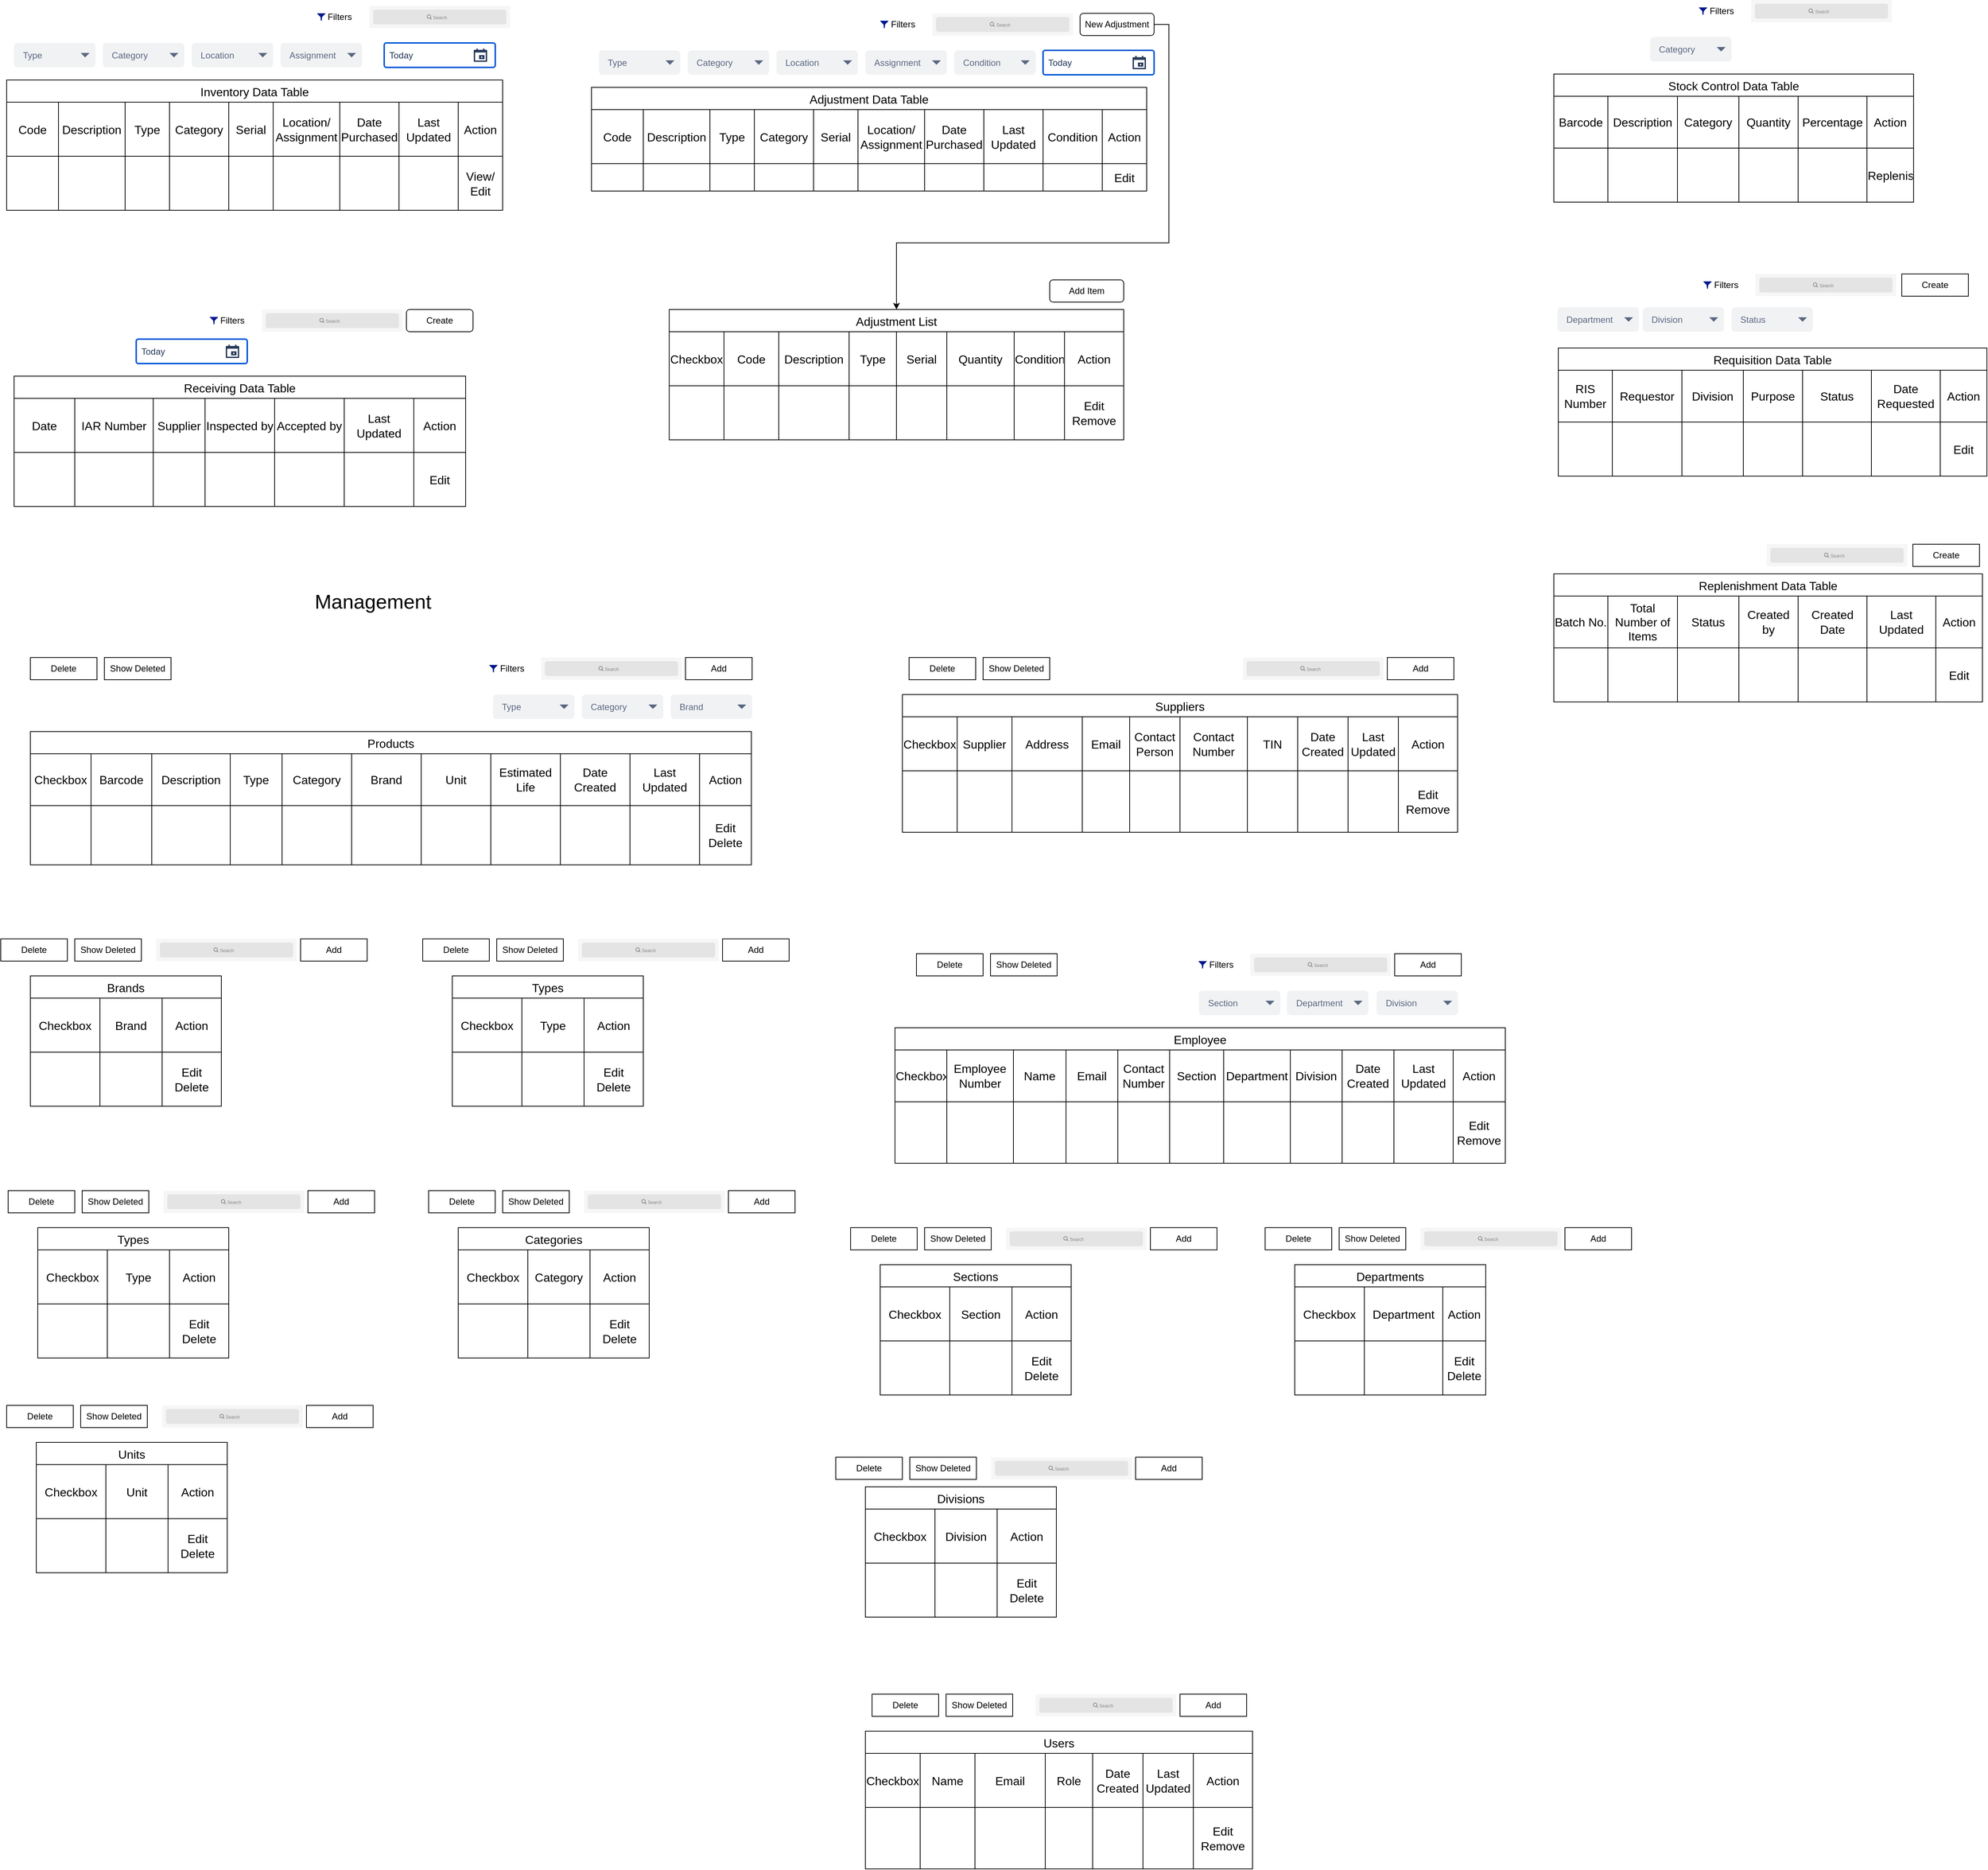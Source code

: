 <mxfile version="25.0.3">
  <diagram name="Page-1" id="4wlm-RkGhrcD2O0wvJbE">
    <mxGraphModel dx="2687" dy="2057" grid="1" gridSize="10" guides="1" tooltips="1" connect="1" arrows="1" fold="1" page="1" pageScale="1" pageWidth="1169" pageHeight="827" math="0" shadow="0">
      <root>
        <mxCell id="0" />
        <mxCell id="1" parent="0" />
        <mxCell id="IB-V-Ww0UN4GLWUFu5-M-2" value="Inventory Data Table" style="shape=table;startSize=30;container=1;collapsible=0;childLayout=tableLayout;strokeColor=default;fontSize=16;" parent="1" vertex="1">
          <mxGeometry x="60" y="200" width="670" height="176" as="geometry" />
        </mxCell>
        <mxCell id="IB-V-Ww0UN4GLWUFu5-M-3" value="" style="shape=tableRow;horizontal=0;startSize=0;swimlaneHead=0;swimlaneBody=0;strokeColor=inherit;top=0;left=0;bottom=0;right=0;collapsible=0;dropTarget=0;fillColor=none;points=[[0,0.5],[1,0.5]];portConstraint=eastwest;fontSize=16;" parent="IB-V-Ww0UN4GLWUFu5-M-2" vertex="1">
          <mxGeometry y="30" width="670" height="73" as="geometry" />
        </mxCell>
        <mxCell id="IB-V-Ww0UN4GLWUFu5-M-4" value="Code" style="shape=partialRectangle;html=1;whiteSpace=wrap;connectable=0;strokeColor=inherit;overflow=hidden;fillColor=none;top=0;left=0;bottom=0;right=0;pointerEvents=1;fontSize=16;" parent="IB-V-Ww0UN4GLWUFu5-M-3" vertex="1">
          <mxGeometry width="70" height="73" as="geometry">
            <mxRectangle width="70" height="73" as="alternateBounds" />
          </mxGeometry>
        </mxCell>
        <mxCell id="IB-V-Ww0UN4GLWUFu5-M-5" value="Description" style="shape=partialRectangle;html=1;whiteSpace=wrap;connectable=0;strokeColor=inherit;overflow=hidden;fillColor=none;top=0;left=0;bottom=0;right=0;pointerEvents=1;fontSize=16;" parent="IB-V-Ww0UN4GLWUFu5-M-3" vertex="1">
          <mxGeometry x="70" width="90" height="73" as="geometry">
            <mxRectangle width="90" height="73" as="alternateBounds" />
          </mxGeometry>
        </mxCell>
        <mxCell id="IB-V-Ww0UN4GLWUFu5-M-6" value="Type" style="shape=partialRectangle;html=1;whiteSpace=wrap;connectable=0;strokeColor=inherit;overflow=hidden;fillColor=none;top=0;left=0;bottom=0;right=0;pointerEvents=1;fontSize=16;" parent="IB-V-Ww0UN4GLWUFu5-M-3" vertex="1">
          <mxGeometry x="160" width="60" height="73" as="geometry">
            <mxRectangle width="60" height="73" as="alternateBounds" />
          </mxGeometry>
        </mxCell>
        <mxCell id="IB-V-Ww0UN4GLWUFu5-M-21" value="Category" style="shape=partialRectangle;html=1;whiteSpace=wrap;connectable=0;strokeColor=inherit;overflow=hidden;fillColor=none;top=0;left=0;bottom=0;right=0;pointerEvents=1;fontSize=16;" parent="IB-V-Ww0UN4GLWUFu5-M-3" vertex="1">
          <mxGeometry x="220" width="80" height="73" as="geometry">
            <mxRectangle width="80" height="73" as="alternateBounds" />
          </mxGeometry>
        </mxCell>
        <mxCell id="IB-V-Ww0UN4GLWUFu5-M-18" value="Serial" style="shape=partialRectangle;html=1;whiteSpace=wrap;connectable=0;strokeColor=inherit;overflow=hidden;fillColor=none;top=0;left=0;bottom=0;right=0;pointerEvents=1;fontSize=16;" parent="IB-V-Ww0UN4GLWUFu5-M-3" vertex="1">
          <mxGeometry x="300" width="60" height="73" as="geometry">
            <mxRectangle width="60" height="73" as="alternateBounds" />
          </mxGeometry>
        </mxCell>
        <mxCell id="IB-V-Ww0UN4GLWUFu5-M-15" value="Location/&lt;div&gt;Assignment&lt;/div&gt;" style="shape=partialRectangle;html=1;whiteSpace=wrap;connectable=0;strokeColor=inherit;overflow=hidden;fillColor=none;top=0;left=0;bottom=0;right=0;pointerEvents=1;fontSize=16;" parent="IB-V-Ww0UN4GLWUFu5-M-3" vertex="1">
          <mxGeometry x="360" width="90" height="73" as="geometry">
            <mxRectangle width="90" height="73" as="alternateBounds" />
          </mxGeometry>
        </mxCell>
        <mxCell id="IB-V-Ww0UN4GLWUFu5-M-24" value="Date Purchased" style="shape=partialRectangle;html=1;whiteSpace=wrap;connectable=0;strokeColor=inherit;overflow=hidden;fillColor=none;top=0;left=0;bottom=0;right=0;pointerEvents=1;fontSize=16;" parent="IB-V-Ww0UN4GLWUFu5-M-3" vertex="1">
          <mxGeometry x="450" width="80" height="73" as="geometry">
            <mxRectangle width="80" height="73" as="alternateBounds" />
          </mxGeometry>
        </mxCell>
        <mxCell id="IB-V-Ww0UN4GLWUFu5-M-27" value="Last Updated" style="shape=partialRectangle;html=1;whiteSpace=wrap;connectable=0;strokeColor=inherit;overflow=hidden;fillColor=none;top=0;left=0;bottom=0;right=0;pointerEvents=1;fontSize=16;" parent="IB-V-Ww0UN4GLWUFu5-M-3" vertex="1">
          <mxGeometry x="530" width="80" height="73" as="geometry">
            <mxRectangle width="80" height="73" as="alternateBounds" />
          </mxGeometry>
        </mxCell>
        <mxCell id="IB-V-Ww0UN4GLWUFu5-M-30" value="Action" style="shape=partialRectangle;html=1;whiteSpace=wrap;connectable=0;strokeColor=inherit;overflow=hidden;fillColor=none;top=0;left=0;bottom=0;right=0;pointerEvents=1;fontSize=16;" parent="IB-V-Ww0UN4GLWUFu5-M-3" vertex="1">
          <mxGeometry x="610" width="60" height="73" as="geometry">
            <mxRectangle width="60" height="73" as="alternateBounds" />
          </mxGeometry>
        </mxCell>
        <mxCell id="IB-V-Ww0UN4GLWUFu5-M-33" style="shape=tableRow;horizontal=0;startSize=0;swimlaneHead=0;swimlaneBody=0;strokeColor=inherit;top=0;left=0;bottom=0;right=0;collapsible=0;dropTarget=0;fillColor=none;points=[[0,0.5],[1,0.5]];portConstraint=eastwest;fontSize=16;" parent="IB-V-Ww0UN4GLWUFu5-M-2" vertex="1">
          <mxGeometry y="103" width="670" height="73" as="geometry" />
        </mxCell>
        <mxCell id="IB-V-Ww0UN4GLWUFu5-M-34" style="shape=partialRectangle;html=1;whiteSpace=wrap;connectable=0;strokeColor=inherit;overflow=hidden;fillColor=none;top=0;left=0;bottom=0;right=0;pointerEvents=1;fontSize=16;" parent="IB-V-Ww0UN4GLWUFu5-M-33" vertex="1">
          <mxGeometry width="70" height="73" as="geometry">
            <mxRectangle width="70" height="73" as="alternateBounds" />
          </mxGeometry>
        </mxCell>
        <mxCell id="IB-V-Ww0UN4GLWUFu5-M-35" style="shape=partialRectangle;html=1;whiteSpace=wrap;connectable=0;strokeColor=inherit;overflow=hidden;fillColor=none;top=0;left=0;bottom=0;right=0;pointerEvents=1;fontSize=16;" parent="IB-V-Ww0UN4GLWUFu5-M-33" vertex="1">
          <mxGeometry x="70" width="90" height="73" as="geometry">
            <mxRectangle width="90" height="73" as="alternateBounds" />
          </mxGeometry>
        </mxCell>
        <mxCell id="IB-V-Ww0UN4GLWUFu5-M-36" style="shape=partialRectangle;html=1;whiteSpace=wrap;connectable=0;strokeColor=inherit;overflow=hidden;fillColor=none;top=0;left=0;bottom=0;right=0;pointerEvents=1;fontSize=16;" parent="IB-V-Ww0UN4GLWUFu5-M-33" vertex="1">
          <mxGeometry x="160" width="60" height="73" as="geometry">
            <mxRectangle width="60" height="73" as="alternateBounds" />
          </mxGeometry>
        </mxCell>
        <mxCell id="IB-V-Ww0UN4GLWUFu5-M-37" style="shape=partialRectangle;html=1;whiteSpace=wrap;connectable=0;strokeColor=inherit;overflow=hidden;fillColor=none;top=0;left=0;bottom=0;right=0;pointerEvents=1;fontSize=16;" parent="IB-V-Ww0UN4GLWUFu5-M-33" vertex="1">
          <mxGeometry x="220" width="80" height="73" as="geometry">
            <mxRectangle width="80" height="73" as="alternateBounds" />
          </mxGeometry>
        </mxCell>
        <mxCell id="IB-V-Ww0UN4GLWUFu5-M-38" style="shape=partialRectangle;html=1;whiteSpace=wrap;connectable=0;strokeColor=inherit;overflow=hidden;fillColor=none;top=0;left=0;bottom=0;right=0;pointerEvents=1;fontSize=16;" parent="IB-V-Ww0UN4GLWUFu5-M-33" vertex="1">
          <mxGeometry x="300" width="60" height="73" as="geometry">
            <mxRectangle width="60" height="73" as="alternateBounds" />
          </mxGeometry>
        </mxCell>
        <mxCell id="IB-V-Ww0UN4GLWUFu5-M-39" style="shape=partialRectangle;html=1;whiteSpace=wrap;connectable=0;strokeColor=inherit;overflow=hidden;fillColor=none;top=0;left=0;bottom=0;right=0;pointerEvents=1;fontSize=16;" parent="IB-V-Ww0UN4GLWUFu5-M-33" vertex="1">
          <mxGeometry x="360" width="90" height="73" as="geometry">
            <mxRectangle width="90" height="73" as="alternateBounds" />
          </mxGeometry>
        </mxCell>
        <mxCell id="IB-V-Ww0UN4GLWUFu5-M-40" style="shape=partialRectangle;html=1;whiteSpace=wrap;connectable=0;strokeColor=inherit;overflow=hidden;fillColor=none;top=0;left=0;bottom=0;right=0;pointerEvents=1;fontSize=16;" parent="IB-V-Ww0UN4GLWUFu5-M-33" vertex="1">
          <mxGeometry x="450" width="80" height="73" as="geometry">
            <mxRectangle width="80" height="73" as="alternateBounds" />
          </mxGeometry>
        </mxCell>
        <mxCell id="IB-V-Ww0UN4GLWUFu5-M-41" style="shape=partialRectangle;html=1;whiteSpace=wrap;connectable=0;strokeColor=inherit;overflow=hidden;fillColor=none;top=0;left=0;bottom=0;right=0;pointerEvents=1;fontSize=16;" parent="IB-V-Ww0UN4GLWUFu5-M-33" vertex="1">
          <mxGeometry x="530" width="80" height="73" as="geometry">
            <mxRectangle width="80" height="73" as="alternateBounds" />
          </mxGeometry>
        </mxCell>
        <mxCell id="IB-V-Ww0UN4GLWUFu5-M-42" value="View/&lt;div&gt;Edit&lt;/div&gt;" style="shape=partialRectangle;html=1;whiteSpace=wrap;connectable=0;strokeColor=inherit;overflow=hidden;fillColor=none;top=0;left=0;bottom=0;right=0;pointerEvents=1;fontSize=16;" parent="IB-V-Ww0UN4GLWUFu5-M-33" vertex="1">
          <mxGeometry x="610" width="60" height="73" as="geometry">
            <mxRectangle width="60" height="73" as="alternateBounds" />
          </mxGeometry>
        </mxCell>
        <mxCell id="IB-V-Ww0UN4GLWUFu5-M-47" value="" style="shape=rect;fillColor=#F6F6F6;strokeColor=none;" parent="1" vertex="1">
          <mxGeometry x="550" y="100" width="190" height="30" as="geometry" />
        </mxCell>
        <mxCell id="IB-V-Ww0UN4GLWUFu5-M-48" value="" style="html=1;strokeWidth=1;shadow=0;dashed=0;shape=mxgraph.ios7ui.marginRect;rx=3;ry=3;rectMargin=5;fillColor=#E4E4E4;strokeColor=none;" parent="IB-V-Ww0UN4GLWUFu5-M-47" vertex="1">
          <mxGeometry width="190" height="30" as="geometry" />
        </mxCell>
        <mxCell id="IB-V-Ww0UN4GLWUFu5-M-49" value="Search" style="shape=mxgraph.ios7.icons.looking_glass;strokeColor=#878789;fillColor=none;fontColor=#878789;labelPosition=right;verticalLabelPosition=middle;align=left;verticalAlign=middle;fontSize=6;fontStyle=0;spacingTop=2;sketch=0;html=1;" parent="IB-V-Ww0UN4GLWUFu5-M-47" vertex="1">
          <mxGeometry x="0.5" y="0.5" width="6" height="6" relative="1" as="geometry">
            <mxPoint x="-17" y="-3" as="offset" />
          </mxGeometry>
        </mxCell>
        <mxCell id="IB-V-Ww0UN4GLWUFu5-M-51" value="Type" style="rounded=1;fillColor=#F1F2F4;strokeColor=none;html=1;whiteSpace=wrap;fontColor=#596780;align=left;fontSize=12;spacingLeft=10;sketch=0;" parent="1" vertex="1">
          <mxGeometry x="70" y="150" width="110" height="33" as="geometry" />
        </mxCell>
        <mxCell id="IB-V-Ww0UN4GLWUFu5-M-52" value="" style="shape=triangle;direction=south;fillColor=#596780;strokeColor=none;html=1;sketch=0;" parent="IB-V-Ww0UN4GLWUFu5-M-51" vertex="1">
          <mxGeometry x="1" y="0.5" width="12" height="6" relative="1" as="geometry">
            <mxPoint x="-20" y="-3" as="offset" />
          </mxGeometry>
        </mxCell>
        <mxCell id="IB-V-Ww0UN4GLWUFu5-M-53" value="Category" style="rounded=1;fillColor=#F1F2F4;strokeColor=none;html=1;whiteSpace=wrap;fontColor=#596780;align=left;fontSize=12;spacingLeft=10;sketch=0;" parent="1" vertex="1">
          <mxGeometry x="190" y="150" width="110" height="33" as="geometry" />
        </mxCell>
        <mxCell id="IB-V-Ww0UN4GLWUFu5-M-54" value="" style="shape=triangle;direction=south;fillColor=#596780;strokeColor=none;html=1;sketch=0;" parent="IB-V-Ww0UN4GLWUFu5-M-53" vertex="1">
          <mxGeometry x="1" y="0.5" width="12" height="6" relative="1" as="geometry">
            <mxPoint x="-20" y="-3" as="offset" />
          </mxGeometry>
        </mxCell>
        <mxCell id="IB-V-Ww0UN4GLWUFu5-M-55" value="Location" style="rounded=1;fillColor=#F1F2F4;strokeColor=none;html=1;whiteSpace=wrap;fontColor=#596780;align=left;fontSize=12;spacingLeft=10;sketch=0;" parent="1" vertex="1">
          <mxGeometry x="310" y="150" width="110" height="33" as="geometry" />
        </mxCell>
        <mxCell id="IB-V-Ww0UN4GLWUFu5-M-56" value="" style="shape=triangle;direction=south;fillColor=#596780;strokeColor=none;html=1;sketch=0;" parent="IB-V-Ww0UN4GLWUFu5-M-55" vertex="1">
          <mxGeometry x="1" y="0.5" width="12" height="6" relative="1" as="geometry">
            <mxPoint x="-20" y="-3" as="offset" />
          </mxGeometry>
        </mxCell>
        <mxCell id="IB-V-Ww0UN4GLWUFu5-M-57" value="Assignment" style="rounded=1;fillColor=#F1F2F4;strokeColor=none;html=1;whiteSpace=wrap;fontColor=#596780;align=left;fontSize=12;spacingLeft=10;sketch=0;" parent="1" vertex="1">
          <mxGeometry x="430" y="150" width="110" height="33" as="geometry" />
        </mxCell>
        <mxCell id="IB-V-Ww0UN4GLWUFu5-M-58" value="" style="shape=triangle;direction=south;fillColor=#596780;strokeColor=none;html=1;sketch=0;" parent="IB-V-Ww0UN4GLWUFu5-M-57" vertex="1">
          <mxGeometry x="1" y="0.5" width="12" height="6" relative="1" as="geometry">
            <mxPoint x="-20" y="-3" as="offset" />
          </mxGeometry>
        </mxCell>
        <mxCell id="IB-V-Ww0UN4GLWUFu5-M-60" value="Today" style="rounded=1;arcSize=9;fillColor=#ffffff;align=left;spacingLeft=5;strokeColor=#0057D8;html=1;strokeWidth=2;fontColor=#253858;fontSize=12" parent="1" vertex="1">
          <mxGeometry x="570" y="150" width="150" height="33" as="geometry" />
        </mxCell>
        <mxCell id="IB-V-Ww0UN4GLWUFu5-M-61" value="" style="shape=mxgraph.gmdl.calendar;fillColor=#253858;strokeColor=none" parent="IB-V-Ww0UN4GLWUFu5-M-60" vertex="1">
          <mxGeometry x="1" y="0.5" width="18" height="18" relative="1" as="geometry">
            <mxPoint x="-29" y="-9" as="offset" />
          </mxGeometry>
        </mxCell>
        <mxCell id="IB-V-Ww0UN4GLWUFu5-M-116" value="Filters" style="text;html=1;align=center;verticalAlign=middle;whiteSpace=wrap;rounded=0;" parent="1" vertex="1">
          <mxGeometry x="480" y="100" width="60" height="30" as="geometry" />
        </mxCell>
        <mxCell id="IB-V-Ww0UN4GLWUFu5-M-117" value="" style="sketch=0;aspect=fixed;pointerEvents=1;shadow=0;dashed=0;html=1;strokeColor=none;labelPosition=center;verticalLabelPosition=bottom;verticalAlign=top;align=center;fillColor=#00188D;shape=mxgraph.mscae.enterprise.filter" parent="1" vertex="1">
          <mxGeometry x="479.45" y="110" width="11.11" height="10" as="geometry" />
        </mxCell>
        <mxCell id="IB-V-Ww0UN4GLWUFu5-M-118" value="Receiving Data Table" style="shape=table;startSize=30;container=1;collapsible=0;childLayout=tableLayout;strokeColor=default;fontSize=16;" parent="1" vertex="1">
          <mxGeometry x="70" y="600" width="610" height="176" as="geometry" />
        </mxCell>
        <mxCell id="IB-V-Ww0UN4GLWUFu5-M-119" value="" style="shape=tableRow;horizontal=0;startSize=0;swimlaneHead=0;swimlaneBody=0;strokeColor=inherit;top=0;left=0;bottom=0;right=0;collapsible=0;dropTarget=0;fillColor=none;points=[[0,0.5],[1,0.5]];portConstraint=eastwest;fontSize=16;" parent="IB-V-Ww0UN4GLWUFu5-M-118" vertex="1">
          <mxGeometry y="30" width="610" height="73" as="geometry" />
        </mxCell>
        <mxCell id="IB-V-Ww0UN4GLWUFu5-M-120" value="Date" style="shape=partialRectangle;html=1;whiteSpace=wrap;connectable=0;strokeColor=inherit;overflow=hidden;fillColor=none;top=0;left=0;bottom=0;right=0;pointerEvents=1;fontSize=16;" parent="IB-V-Ww0UN4GLWUFu5-M-119" vertex="1">
          <mxGeometry width="82" height="73" as="geometry">
            <mxRectangle width="82" height="73" as="alternateBounds" />
          </mxGeometry>
        </mxCell>
        <mxCell id="IB-V-Ww0UN4GLWUFu5-M-121" value="IAR Number" style="shape=partialRectangle;html=1;whiteSpace=wrap;connectable=0;strokeColor=inherit;overflow=hidden;fillColor=none;top=0;left=0;bottom=0;right=0;pointerEvents=1;fontSize=16;" parent="IB-V-Ww0UN4GLWUFu5-M-119" vertex="1">
          <mxGeometry x="82" width="106" height="73" as="geometry">
            <mxRectangle width="106" height="73" as="alternateBounds" />
          </mxGeometry>
        </mxCell>
        <mxCell id="IB-V-Ww0UN4GLWUFu5-M-122" value="Supplier" style="shape=partialRectangle;html=1;whiteSpace=wrap;connectable=0;strokeColor=inherit;overflow=hidden;fillColor=none;top=0;left=0;bottom=0;right=0;pointerEvents=1;fontSize=16;" parent="IB-V-Ww0UN4GLWUFu5-M-119" vertex="1">
          <mxGeometry x="188" width="70" height="73" as="geometry">
            <mxRectangle width="70" height="73" as="alternateBounds" />
          </mxGeometry>
        </mxCell>
        <mxCell id="IB-V-Ww0UN4GLWUFu5-M-123" value="Inspected by" style="shape=partialRectangle;html=1;whiteSpace=wrap;connectable=0;strokeColor=inherit;overflow=hidden;fillColor=none;top=0;left=0;bottom=0;right=0;pointerEvents=1;fontSize=16;" parent="IB-V-Ww0UN4GLWUFu5-M-119" vertex="1">
          <mxGeometry x="258" width="94" height="73" as="geometry">
            <mxRectangle width="94" height="73" as="alternateBounds" />
          </mxGeometry>
        </mxCell>
        <mxCell id="IB-V-Ww0UN4GLWUFu5-M-124" value="Accepted by" style="shape=partialRectangle;html=1;whiteSpace=wrap;connectable=0;strokeColor=inherit;overflow=hidden;fillColor=none;top=0;left=0;bottom=0;right=0;pointerEvents=1;fontSize=16;" parent="IB-V-Ww0UN4GLWUFu5-M-119" vertex="1">
          <mxGeometry x="352" width="94" height="73" as="geometry">
            <mxRectangle width="94" height="73" as="alternateBounds" />
          </mxGeometry>
        </mxCell>
        <mxCell id="IB-V-Ww0UN4GLWUFu5-M-127" value="Last Updated" style="shape=partialRectangle;html=1;whiteSpace=wrap;connectable=0;strokeColor=inherit;overflow=hidden;fillColor=none;top=0;left=0;bottom=0;right=0;pointerEvents=1;fontSize=16;" parent="IB-V-Ww0UN4GLWUFu5-M-119" vertex="1">
          <mxGeometry x="446" width="94" height="73" as="geometry">
            <mxRectangle width="94" height="73" as="alternateBounds" />
          </mxGeometry>
        </mxCell>
        <mxCell id="IB-V-Ww0UN4GLWUFu5-M-128" value="Action" style="shape=partialRectangle;html=1;whiteSpace=wrap;connectable=0;strokeColor=inherit;overflow=hidden;fillColor=none;top=0;left=0;bottom=0;right=0;pointerEvents=1;fontSize=16;" parent="IB-V-Ww0UN4GLWUFu5-M-119" vertex="1">
          <mxGeometry x="540" width="70" height="73" as="geometry">
            <mxRectangle width="70" height="73" as="alternateBounds" />
          </mxGeometry>
        </mxCell>
        <mxCell id="IB-V-Ww0UN4GLWUFu5-M-129" style="shape=tableRow;horizontal=0;startSize=0;swimlaneHead=0;swimlaneBody=0;strokeColor=inherit;top=0;left=0;bottom=0;right=0;collapsible=0;dropTarget=0;fillColor=none;points=[[0,0.5],[1,0.5]];portConstraint=eastwest;fontSize=16;" parent="IB-V-Ww0UN4GLWUFu5-M-118" vertex="1">
          <mxGeometry y="103" width="610" height="73" as="geometry" />
        </mxCell>
        <mxCell id="IB-V-Ww0UN4GLWUFu5-M-130" style="shape=partialRectangle;html=1;whiteSpace=wrap;connectable=0;strokeColor=inherit;overflow=hidden;fillColor=none;top=0;left=0;bottom=0;right=0;pointerEvents=1;fontSize=16;" parent="IB-V-Ww0UN4GLWUFu5-M-129" vertex="1">
          <mxGeometry width="82" height="73" as="geometry">
            <mxRectangle width="82" height="73" as="alternateBounds" />
          </mxGeometry>
        </mxCell>
        <mxCell id="IB-V-Ww0UN4GLWUFu5-M-131" style="shape=partialRectangle;html=1;whiteSpace=wrap;connectable=0;strokeColor=inherit;overflow=hidden;fillColor=none;top=0;left=0;bottom=0;right=0;pointerEvents=1;fontSize=16;" parent="IB-V-Ww0UN4GLWUFu5-M-129" vertex="1">
          <mxGeometry x="82" width="106" height="73" as="geometry">
            <mxRectangle width="106" height="73" as="alternateBounds" />
          </mxGeometry>
        </mxCell>
        <mxCell id="IB-V-Ww0UN4GLWUFu5-M-132" style="shape=partialRectangle;html=1;whiteSpace=wrap;connectable=0;strokeColor=inherit;overflow=hidden;fillColor=none;top=0;left=0;bottom=0;right=0;pointerEvents=1;fontSize=16;" parent="IB-V-Ww0UN4GLWUFu5-M-129" vertex="1">
          <mxGeometry x="188" width="70" height="73" as="geometry">
            <mxRectangle width="70" height="73" as="alternateBounds" />
          </mxGeometry>
        </mxCell>
        <mxCell id="IB-V-Ww0UN4GLWUFu5-M-133" style="shape=partialRectangle;html=1;whiteSpace=wrap;connectable=0;strokeColor=inherit;overflow=hidden;fillColor=none;top=0;left=0;bottom=0;right=0;pointerEvents=1;fontSize=16;" parent="IB-V-Ww0UN4GLWUFu5-M-129" vertex="1">
          <mxGeometry x="258" width="94" height="73" as="geometry">
            <mxRectangle width="94" height="73" as="alternateBounds" />
          </mxGeometry>
        </mxCell>
        <mxCell id="IB-V-Ww0UN4GLWUFu5-M-134" style="shape=partialRectangle;html=1;whiteSpace=wrap;connectable=0;strokeColor=inherit;overflow=hidden;fillColor=none;top=0;left=0;bottom=0;right=0;pointerEvents=1;fontSize=16;" parent="IB-V-Ww0UN4GLWUFu5-M-129" vertex="1">
          <mxGeometry x="352" width="94" height="73" as="geometry">
            <mxRectangle width="94" height="73" as="alternateBounds" />
          </mxGeometry>
        </mxCell>
        <mxCell id="IB-V-Ww0UN4GLWUFu5-M-137" style="shape=partialRectangle;html=1;whiteSpace=wrap;connectable=0;strokeColor=inherit;overflow=hidden;fillColor=none;top=0;left=0;bottom=0;right=0;pointerEvents=1;fontSize=16;" parent="IB-V-Ww0UN4GLWUFu5-M-129" vertex="1">
          <mxGeometry x="446" width="94" height="73" as="geometry">
            <mxRectangle width="94" height="73" as="alternateBounds" />
          </mxGeometry>
        </mxCell>
        <mxCell id="IB-V-Ww0UN4GLWUFu5-M-138" value="Edit" style="shape=partialRectangle;html=1;whiteSpace=wrap;connectable=0;strokeColor=inherit;overflow=hidden;fillColor=none;top=0;left=0;bottom=0;right=0;pointerEvents=1;fontSize=16;" parent="IB-V-Ww0UN4GLWUFu5-M-129" vertex="1">
          <mxGeometry x="540" width="70" height="73" as="geometry">
            <mxRectangle width="70" height="73" as="alternateBounds" />
          </mxGeometry>
        </mxCell>
        <mxCell id="IB-V-Ww0UN4GLWUFu5-M-139" value="" style="shape=rect;fillColor=#F6F6F6;strokeColor=none;" parent="1" vertex="1">
          <mxGeometry x="405" y="510" width="190" height="30" as="geometry" />
        </mxCell>
        <mxCell id="IB-V-Ww0UN4GLWUFu5-M-140" value="" style="html=1;strokeWidth=1;shadow=0;dashed=0;shape=mxgraph.ios7ui.marginRect;rx=3;ry=3;rectMargin=5;fillColor=#E4E4E4;strokeColor=none;" parent="IB-V-Ww0UN4GLWUFu5-M-139" vertex="1">
          <mxGeometry width="190" height="30" as="geometry" />
        </mxCell>
        <mxCell id="IB-V-Ww0UN4GLWUFu5-M-141" value="Search" style="shape=mxgraph.ios7.icons.looking_glass;strokeColor=#878789;fillColor=none;fontColor=#878789;labelPosition=right;verticalLabelPosition=middle;align=left;verticalAlign=middle;fontSize=6;fontStyle=0;spacingTop=2;sketch=0;html=1;" parent="IB-V-Ww0UN4GLWUFu5-M-139" vertex="1">
          <mxGeometry x="0.5" y="0.5" width="6" height="6" relative="1" as="geometry">
            <mxPoint x="-17" y="-3" as="offset" />
          </mxGeometry>
        </mxCell>
        <mxCell id="IB-V-Ww0UN4GLWUFu5-M-150" value="Today" style="rounded=1;arcSize=9;fillColor=#ffffff;align=left;spacingLeft=5;strokeColor=#0057D8;html=1;strokeWidth=2;fontColor=#253858;fontSize=12" parent="1" vertex="1">
          <mxGeometry x="235" y="550" width="150" height="33" as="geometry" />
        </mxCell>
        <mxCell id="IB-V-Ww0UN4GLWUFu5-M-151" value="" style="shape=mxgraph.gmdl.calendar;fillColor=#253858;strokeColor=none" parent="IB-V-Ww0UN4GLWUFu5-M-150" vertex="1">
          <mxGeometry x="1" y="0.5" width="18" height="18" relative="1" as="geometry">
            <mxPoint x="-29" y="-9" as="offset" />
          </mxGeometry>
        </mxCell>
        <mxCell id="IB-V-Ww0UN4GLWUFu5-M-152" value="Filters" style="text;html=1;align=center;verticalAlign=middle;whiteSpace=wrap;rounded=0;" parent="1" vertex="1">
          <mxGeometry x="335" y="510" width="60" height="30" as="geometry" />
        </mxCell>
        <mxCell id="IB-V-Ww0UN4GLWUFu5-M-153" value="" style="sketch=0;aspect=fixed;pointerEvents=1;shadow=0;dashed=0;html=1;strokeColor=none;labelPosition=center;verticalLabelPosition=bottom;verticalAlign=top;align=center;fillColor=#00188D;shape=mxgraph.mscae.enterprise.filter" parent="1" vertex="1">
          <mxGeometry x="334.45" y="520" width="11.11" height="10" as="geometry" />
        </mxCell>
        <mxCell id="IB-V-Ww0UN4GLWUFu5-M-156" value="Create" style="rounded=1;whiteSpace=wrap;html=1;" parent="1" vertex="1">
          <mxGeometry x="600" y="510" width="90" height="30" as="geometry" />
        </mxCell>
        <mxCell id="IB-V-Ww0UN4GLWUFu5-M-157" value="Adjustment Data Table" style="shape=table;startSize=30;container=1;collapsible=0;childLayout=tableLayout;strokeColor=default;fontSize=16;" parent="1" vertex="1">
          <mxGeometry x="850" y="210" width="750" height="140" as="geometry" />
        </mxCell>
        <mxCell id="IB-V-Ww0UN4GLWUFu5-M-158" value="" style="shape=tableRow;horizontal=0;startSize=0;swimlaneHead=0;swimlaneBody=0;strokeColor=inherit;top=0;left=0;bottom=0;right=0;collapsible=0;dropTarget=0;fillColor=none;points=[[0,0.5],[1,0.5]];portConstraint=eastwest;fontSize=16;" parent="IB-V-Ww0UN4GLWUFu5-M-157" vertex="1">
          <mxGeometry y="30" width="750" height="73" as="geometry" />
        </mxCell>
        <mxCell id="IB-V-Ww0UN4GLWUFu5-M-159" value="Code" style="shape=partialRectangle;html=1;whiteSpace=wrap;connectable=0;strokeColor=inherit;overflow=hidden;fillColor=none;top=0;left=0;bottom=0;right=0;pointerEvents=1;fontSize=16;" parent="IB-V-Ww0UN4GLWUFu5-M-158" vertex="1">
          <mxGeometry width="70" height="73" as="geometry">
            <mxRectangle width="70" height="73" as="alternateBounds" />
          </mxGeometry>
        </mxCell>
        <mxCell id="IB-V-Ww0UN4GLWUFu5-M-160" value="Description" style="shape=partialRectangle;html=1;whiteSpace=wrap;connectable=0;strokeColor=inherit;overflow=hidden;fillColor=none;top=0;left=0;bottom=0;right=0;pointerEvents=1;fontSize=16;" parent="IB-V-Ww0UN4GLWUFu5-M-158" vertex="1">
          <mxGeometry x="70" width="90" height="73" as="geometry">
            <mxRectangle width="90" height="73" as="alternateBounds" />
          </mxGeometry>
        </mxCell>
        <mxCell id="IB-V-Ww0UN4GLWUFu5-M-161" value="Type" style="shape=partialRectangle;html=1;whiteSpace=wrap;connectable=0;strokeColor=inherit;overflow=hidden;fillColor=none;top=0;left=0;bottom=0;right=0;pointerEvents=1;fontSize=16;" parent="IB-V-Ww0UN4GLWUFu5-M-158" vertex="1">
          <mxGeometry x="160" width="60" height="73" as="geometry">
            <mxRectangle width="60" height="73" as="alternateBounds" />
          </mxGeometry>
        </mxCell>
        <mxCell id="IB-V-Ww0UN4GLWUFu5-M-162" value="Category" style="shape=partialRectangle;html=1;whiteSpace=wrap;connectable=0;strokeColor=inherit;overflow=hidden;fillColor=none;top=0;left=0;bottom=0;right=0;pointerEvents=1;fontSize=16;" parent="IB-V-Ww0UN4GLWUFu5-M-158" vertex="1">
          <mxGeometry x="220" width="80" height="73" as="geometry">
            <mxRectangle width="80" height="73" as="alternateBounds" />
          </mxGeometry>
        </mxCell>
        <mxCell id="IB-V-Ww0UN4GLWUFu5-M-163" value="Serial" style="shape=partialRectangle;html=1;whiteSpace=wrap;connectable=0;strokeColor=inherit;overflow=hidden;fillColor=none;top=0;left=0;bottom=0;right=0;pointerEvents=1;fontSize=16;" parent="IB-V-Ww0UN4GLWUFu5-M-158" vertex="1">
          <mxGeometry x="300" width="60" height="73" as="geometry">
            <mxRectangle width="60" height="73" as="alternateBounds" />
          </mxGeometry>
        </mxCell>
        <mxCell id="IB-V-Ww0UN4GLWUFu5-M-164" value="Location/&lt;div&gt;Assignment&lt;/div&gt;" style="shape=partialRectangle;html=1;whiteSpace=wrap;connectable=0;strokeColor=inherit;overflow=hidden;fillColor=none;top=0;left=0;bottom=0;right=0;pointerEvents=1;fontSize=16;" parent="IB-V-Ww0UN4GLWUFu5-M-158" vertex="1">
          <mxGeometry x="360" width="90" height="73" as="geometry">
            <mxRectangle width="90" height="73" as="alternateBounds" />
          </mxGeometry>
        </mxCell>
        <mxCell id="IB-V-Ww0UN4GLWUFu5-M-165" value="Date Purchased" style="shape=partialRectangle;html=1;whiteSpace=wrap;connectable=0;strokeColor=inherit;overflow=hidden;fillColor=none;top=0;left=0;bottom=0;right=0;pointerEvents=1;fontSize=16;" parent="IB-V-Ww0UN4GLWUFu5-M-158" vertex="1">
          <mxGeometry x="450" width="80" height="73" as="geometry">
            <mxRectangle width="80" height="73" as="alternateBounds" />
          </mxGeometry>
        </mxCell>
        <mxCell id="IB-V-Ww0UN4GLWUFu5-M-166" value="Last Updated" style="shape=partialRectangle;html=1;whiteSpace=wrap;connectable=0;strokeColor=inherit;overflow=hidden;fillColor=none;top=0;left=0;bottom=0;right=0;pointerEvents=1;fontSize=16;" parent="IB-V-Ww0UN4GLWUFu5-M-158" vertex="1">
          <mxGeometry x="530" width="80" height="73" as="geometry">
            <mxRectangle width="80" height="73" as="alternateBounds" />
          </mxGeometry>
        </mxCell>
        <mxCell id="IB-V-Ww0UN4GLWUFu5-M-193" value="Condition" style="shape=partialRectangle;html=1;whiteSpace=wrap;connectable=0;strokeColor=inherit;overflow=hidden;fillColor=none;top=0;left=0;bottom=0;right=0;pointerEvents=1;fontSize=16;" parent="IB-V-Ww0UN4GLWUFu5-M-158" vertex="1">
          <mxGeometry x="610" width="80" height="73" as="geometry">
            <mxRectangle width="80" height="73" as="alternateBounds" />
          </mxGeometry>
        </mxCell>
        <mxCell id="IB-V-Ww0UN4GLWUFu5-M-167" value="Action" style="shape=partialRectangle;html=1;whiteSpace=wrap;connectable=0;strokeColor=inherit;overflow=hidden;fillColor=none;top=0;left=0;bottom=0;right=0;pointerEvents=1;fontSize=16;" parent="IB-V-Ww0UN4GLWUFu5-M-158" vertex="1">
          <mxGeometry x="690" width="60" height="73" as="geometry">
            <mxRectangle width="60" height="73" as="alternateBounds" />
          </mxGeometry>
        </mxCell>
        <mxCell id="IB-V-Ww0UN4GLWUFu5-M-168" style="shape=tableRow;horizontal=0;startSize=0;swimlaneHead=0;swimlaneBody=0;strokeColor=inherit;top=0;left=0;bottom=0;right=0;collapsible=0;dropTarget=0;fillColor=none;points=[[0,0.5],[1,0.5]];portConstraint=eastwest;fontSize=16;" parent="IB-V-Ww0UN4GLWUFu5-M-157" vertex="1">
          <mxGeometry y="103" width="750" height="37" as="geometry" />
        </mxCell>
        <mxCell id="IB-V-Ww0UN4GLWUFu5-M-169" style="shape=partialRectangle;html=1;whiteSpace=wrap;connectable=0;strokeColor=inherit;overflow=hidden;fillColor=none;top=0;left=0;bottom=0;right=0;pointerEvents=1;fontSize=16;" parent="IB-V-Ww0UN4GLWUFu5-M-168" vertex="1">
          <mxGeometry width="70" height="37" as="geometry">
            <mxRectangle width="70" height="37" as="alternateBounds" />
          </mxGeometry>
        </mxCell>
        <mxCell id="IB-V-Ww0UN4GLWUFu5-M-170" style="shape=partialRectangle;html=1;whiteSpace=wrap;connectable=0;strokeColor=inherit;overflow=hidden;fillColor=none;top=0;left=0;bottom=0;right=0;pointerEvents=1;fontSize=16;" parent="IB-V-Ww0UN4GLWUFu5-M-168" vertex="1">
          <mxGeometry x="70" width="90" height="37" as="geometry">
            <mxRectangle width="90" height="37" as="alternateBounds" />
          </mxGeometry>
        </mxCell>
        <mxCell id="IB-V-Ww0UN4GLWUFu5-M-171" style="shape=partialRectangle;html=1;whiteSpace=wrap;connectable=0;strokeColor=inherit;overflow=hidden;fillColor=none;top=0;left=0;bottom=0;right=0;pointerEvents=1;fontSize=16;" parent="IB-V-Ww0UN4GLWUFu5-M-168" vertex="1">
          <mxGeometry x="160" width="60" height="37" as="geometry">
            <mxRectangle width="60" height="37" as="alternateBounds" />
          </mxGeometry>
        </mxCell>
        <mxCell id="IB-V-Ww0UN4GLWUFu5-M-172" style="shape=partialRectangle;html=1;whiteSpace=wrap;connectable=0;strokeColor=inherit;overflow=hidden;fillColor=none;top=0;left=0;bottom=0;right=0;pointerEvents=1;fontSize=16;" parent="IB-V-Ww0UN4GLWUFu5-M-168" vertex="1">
          <mxGeometry x="220" width="80" height="37" as="geometry">
            <mxRectangle width="80" height="37" as="alternateBounds" />
          </mxGeometry>
        </mxCell>
        <mxCell id="IB-V-Ww0UN4GLWUFu5-M-173" style="shape=partialRectangle;html=1;whiteSpace=wrap;connectable=0;strokeColor=inherit;overflow=hidden;fillColor=none;top=0;left=0;bottom=0;right=0;pointerEvents=1;fontSize=16;" parent="IB-V-Ww0UN4GLWUFu5-M-168" vertex="1">
          <mxGeometry x="300" width="60" height="37" as="geometry">
            <mxRectangle width="60" height="37" as="alternateBounds" />
          </mxGeometry>
        </mxCell>
        <mxCell id="IB-V-Ww0UN4GLWUFu5-M-174" style="shape=partialRectangle;html=1;whiteSpace=wrap;connectable=0;strokeColor=inherit;overflow=hidden;fillColor=none;top=0;left=0;bottom=0;right=0;pointerEvents=1;fontSize=16;" parent="IB-V-Ww0UN4GLWUFu5-M-168" vertex="1">
          <mxGeometry x="360" width="90" height="37" as="geometry">
            <mxRectangle width="90" height="37" as="alternateBounds" />
          </mxGeometry>
        </mxCell>
        <mxCell id="IB-V-Ww0UN4GLWUFu5-M-175" style="shape=partialRectangle;html=1;whiteSpace=wrap;connectable=0;strokeColor=inherit;overflow=hidden;fillColor=none;top=0;left=0;bottom=0;right=0;pointerEvents=1;fontSize=16;" parent="IB-V-Ww0UN4GLWUFu5-M-168" vertex="1">
          <mxGeometry x="450" width="80" height="37" as="geometry">
            <mxRectangle width="80" height="37" as="alternateBounds" />
          </mxGeometry>
        </mxCell>
        <mxCell id="IB-V-Ww0UN4GLWUFu5-M-176" style="shape=partialRectangle;html=1;whiteSpace=wrap;connectable=0;strokeColor=inherit;overflow=hidden;fillColor=none;top=0;left=0;bottom=0;right=0;pointerEvents=1;fontSize=16;" parent="IB-V-Ww0UN4GLWUFu5-M-168" vertex="1">
          <mxGeometry x="530" width="80" height="37" as="geometry">
            <mxRectangle width="80" height="37" as="alternateBounds" />
          </mxGeometry>
        </mxCell>
        <mxCell id="IB-V-Ww0UN4GLWUFu5-M-194" style="shape=partialRectangle;html=1;whiteSpace=wrap;connectable=0;strokeColor=inherit;overflow=hidden;fillColor=none;top=0;left=0;bottom=0;right=0;pointerEvents=1;fontSize=16;" parent="IB-V-Ww0UN4GLWUFu5-M-168" vertex="1">
          <mxGeometry x="610" width="80" height="37" as="geometry">
            <mxRectangle width="80" height="37" as="alternateBounds" />
          </mxGeometry>
        </mxCell>
        <mxCell id="IB-V-Ww0UN4GLWUFu5-M-177" value="Edit" style="shape=partialRectangle;html=1;whiteSpace=wrap;connectable=0;strokeColor=inherit;overflow=hidden;fillColor=none;top=0;left=0;bottom=0;right=0;pointerEvents=1;fontSize=16;" parent="IB-V-Ww0UN4GLWUFu5-M-168" vertex="1">
          <mxGeometry x="690" width="60" height="37" as="geometry">
            <mxRectangle width="60" height="37" as="alternateBounds" />
          </mxGeometry>
        </mxCell>
        <mxCell id="IB-V-Ww0UN4GLWUFu5-M-178" value="" style="shape=rect;fillColor=#F6F6F6;strokeColor=none;" parent="1" vertex="1">
          <mxGeometry x="1310.55" y="110" width="190" height="30" as="geometry" />
        </mxCell>
        <mxCell id="IB-V-Ww0UN4GLWUFu5-M-179" value="" style="html=1;strokeWidth=1;shadow=0;dashed=0;shape=mxgraph.ios7ui.marginRect;rx=3;ry=3;rectMargin=5;fillColor=#E4E4E4;strokeColor=none;" parent="IB-V-Ww0UN4GLWUFu5-M-178" vertex="1">
          <mxGeometry width="190" height="30" as="geometry" />
        </mxCell>
        <mxCell id="IB-V-Ww0UN4GLWUFu5-M-180" value="Search" style="shape=mxgraph.ios7.icons.looking_glass;strokeColor=#878789;fillColor=none;fontColor=#878789;labelPosition=right;verticalLabelPosition=middle;align=left;verticalAlign=middle;fontSize=6;fontStyle=0;spacingTop=2;sketch=0;html=1;" parent="IB-V-Ww0UN4GLWUFu5-M-178" vertex="1">
          <mxGeometry x="0.5" y="0.5" width="6" height="6" relative="1" as="geometry">
            <mxPoint x="-17" y="-3" as="offset" />
          </mxGeometry>
        </mxCell>
        <mxCell id="IB-V-Ww0UN4GLWUFu5-M-181" value="Type" style="rounded=1;fillColor=#F1F2F4;strokeColor=none;html=1;whiteSpace=wrap;fontColor=#596780;align=left;fontSize=12;spacingLeft=10;sketch=0;" parent="1" vertex="1">
          <mxGeometry x="860" y="160" width="110" height="33" as="geometry" />
        </mxCell>
        <mxCell id="IB-V-Ww0UN4GLWUFu5-M-182" value="" style="shape=triangle;direction=south;fillColor=#596780;strokeColor=none;html=1;sketch=0;" parent="IB-V-Ww0UN4GLWUFu5-M-181" vertex="1">
          <mxGeometry x="1" y="0.5" width="12" height="6" relative="1" as="geometry">
            <mxPoint x="-20" y="-3" as="offset" />
          </mxGeometry>
        </mxCell>
        <mxCell id="IB-V-Ww0UN4GLWUFu5-M-183" value="Category" style="rounded=1;fillColor=#F1F2F4;strokeColor=none;html=1;whiteSpace=wrap;fontColor=#596780;align=left;fontSize=12;spacingLeft=10;sketch=0;" parent="1" vertex="1">
          <mxGeometry x="980" y="160" width="110" height="33" as="geometry" />
        </mxCell>
        <mxCell id="IB-V-Ww0UN4GLWUFu5-M-184" value="" style="shape=triangle;direction=south;fillColor=#596780;strokeColor=none;html=1;sketch=0;" parent="IB-V-Ww0UN4GLWUFu5-M-183" vertex="1">
          <mxGeometry x="1" y="0.5" width="12" height="6" relative="1" as="geometry">
            <mxPoint x="-20" y="-3" as="offset" />
          </mxGeometry>
        </mxCell>
        <mxCell id="IB-V-Ww0UN4GLWUFu5-M-185" value="Location" style="rounded=1;fillColor=#F1F2F4;strokeColor=none;html=1;whiteSpace=wrap;fontColor=#596780;align=left;fontSize=12;spacingLeft=10;sketch=0;" parent="1" vertex="1">
          <mxGeometry x="1100" y="160" width="110" height="33" as="geometry" />
        </mxCell>
        <mxCell id="IB-V-Ww0UN4GLWUFu5-M-186" value="" style="shape=triangle;direction=south;fillColor=#596780;strokeColor=none;html=1;sketch=0;" parent="IB-V-Ww0UN4GLWUFu5-M-185" vertex="1">
          <mxGeometry x="1" y="0.5" width="12" height="6" relative="1" as="geometry">
            <mxPoint x="-20" y="-3" as="offset" />
          </mxGeometry>
        </mxCell>
        <mxCell id="IB-V-Ww0UN4GLWUFu5-M-187" value="Assignment" style="rounded=1;fillColor=#F1F2F4;strokeColor=none;html=1;whiteSpace=wrap;fontColor=#596780;align=left;fontSize=12;spacingLeft=10;sketch=0;" parent="1" vertex="1">
          <mxGeometry x="1220" y="160" width="110" height="33" as="geometry" />
        </mxCell>
        <mxCell id="IB-V-Ww0UN4GLWUFu5-M-188" value="" style="shape=triangle;direction=south;fillColor=#596780;strokeColor=none;html=1;sketch=0;" parent="IB-V-Ww0UN4GLWUFu5-M-187" vertex="1">
          <mxGeometry x="1" y="0.5" width="12" height="6" relative="1" as="geometry">
            <mxPoint x="-20" y="-3" as="offset" />
          </mxGeometry>
        </mxCell>
        <mxCell id="IB-V-Ww0UN4GLWUFu5-M-189" value="Today" style="rounded=1;arcSize=9;fillColor=#ffffff;align=left;spacingLeft=5;strokeColor=#0057D8;html=1;strokeWidth=2;fontColor=#253858;fontSize=12" parent="1" vertex="1">
          <mxGeometry x="1460" y="160" width="150" height="33" as="geometry" />
        </mxCell>
        <mxCell id="IB-V-Ww0UN4GLWUFu5-M-190" value="" style="shape=mxgraph.gmdl.calendar;fillColor=#253858;strokeColor=none" parent="IB-V-Ww0UN4GLWUFu5-M-189" vertex="1">
          <mxGeometry x="1" y="0.5" width="18" height="18" relative="1" as="geometry">
            <mxPoint x="-29" y="-9" as="offset" />
          </mxGeometry>
        </mxCell>
        <mxCell id="IB-V-Ww0UN4GLWUFu5-M-191" value="Filters" style="text;html=1;align=center;verticalAlign=middle;whiteSpace=wrap;rounded=0;" parent="1" vertex="1">
          <mxGeometry x="1240.55" y="110" width="60" height="30" as="geometry" />
        </mxCell>
        <mxCell id="IB-V-Ww0UN4GLWUFu5-M-192" value="" style="sketch=0;aspect=fixed;pointerEvents=1;shadow=0;dashed=0;html=1;strokeColor=none;labelPosition=center;verticalLabelPosition=bottom;verticalAlign=top;align=center;fillColor=#00188D;shape=mxgraph.mscae.enterprise.filter" parent="1" vertex="1">
          <mxGeometry x="1240" y="120" width="11.11" height="10" as="geometry" />
        </mxCell>
        <mxCell id="IB-V-Ww0UN4GLWUFu5-M-199" value="Condition" style="rounded=1;fillColor=#F1F2F4;strokeColor=none;html=1;whiteSpace=wrap;fontColor=#596780;align=left;fontSize=12;spacingLeft=10;sketch=0;" parent="1" vertex="1">
          <mxGeometry x="1340" y="160" width="110" height="33" as="geometry" />
        </mxCell>
        <mxCell id="IB-V-Ww0UN4GLWUFu5-M-200" value="" style="shape=triangle;direction=south;fillColor=#596780;strokeColor=none;html=1;sketch=0;" parent="IB-V-Ww0UN4GLWUFu5-M-199" vertex="1">
          <mxGeometry x="1" y="0.5" width="12" height="6" relative="1" as="geometry">
            <mxPoint x="-20" y="-3" as="offset" />
          </mxGeometry>
        </mxCell>
        <mxCell id="IB-V-Ww0UN4GLWUFu5-M-241" style="edgeStyle=orthogonalEdgeStyle;rounded=0;orthogonalLoop=1;jettySize=auto;html=1;exitX=1;exitY=0.5;exitDx=0;exitDy=0;entryX=0.5;entryY=0;entryDx=0;entryDy=0;" parent="1" source="IB-V-Ww0UN4GLWUFu5-M-201" target="IB-V-Ww0UN4GLWUFu5-M-218" edge="1">
          <mxGeometry relative="1" as="geometry">
            <mxPoint x="1270" y="500" as="targetPoint" />
            <Array as="points">
              <mxPoint x="1630" y="125" />
              <mxPoint x="1630" y="420" />
              <mxPoint x="1262" y="420" />
            </Array>
          </mxGeometry>
        </mxCell>
        <mxCell id="IB-V-Ww0UN4GLWUFu5-M-201" value="New Adjustment" style="rounded=1;whiteSpace=wrap;html=1;" parent="1" vertex="1">
          <mxGeometry x="1510" y="110" width="100" height="30" as="geometry" />
        </mxCell>
        <mxCell id="IB-V-Ww0UN4GLWUFu5-M-218" value="Adjustment List" style="shape=table;startSize=30;container=1;collapsible=0;childLayout=tableLayout;strokeColor=default;fontSize=16;" parent="1" vertex="1">
          <mxGeometry x="955" y="510" width="614" height="176" as="geometry" />
        </mxCell>
        <mxCell id="IB-V-Ww0UN4GLWUFu5-M-219" value="" style="shape=tableRow;horizontal=0;startSize=0;swimlaneHead=0;swimlaneBody=0;strokeColor=inherit;top=0;left=0;bottom=0;right=0;collapsible=0;dropTarget=0;fillColor=none;points=[[0,0.5],[1,0.5]];portConstraint=eastwest;fontSize=16;" parent="IB-V-Ww0UN4GLWUFu5-M-218" vertex="1">
          <mxGeometry y="30" width="614" height="73" as="geometry" />
        </mxCell>
        <mxCell id="-ZKMenebAdKtarGmZmU6-1" value="Checkbox" style="shape=partialRectangle;html=1;whiteSpace=wrap;connectable=0;strokeColor=inherit;overflow=hidden;fillColor=none;top=0;left=0;bottom=0;right=0;pointerEvents=1;fontSize=16;" parent="IB-V-Ww0UN4GLWUFu5-M-219" vertex="1">
          <mxGeometry width="74" height="73" as="geometry">
            <mxRectangle width="74" height="73" as="alternateBounds" />
          </mxGeometry>
        </mxCell>
        <mxCell id="IB-V-Ww0UN4GLWUFu5-M-220" value="Code" style="shape=partialRectangle;html=1;whiteSpace=wrap;connectable=0;strokeColor=inherit;overflow=hidden;fillColor=none;top=0;left=0;bottom=0;right=0;pointerEvents=1;fontSize=16;" parent="IB-V-Ww0UN4GLWUFu5-M-219" vertex="1">
          <mxGeometry x="74" width="74" height="73" as="geometry">
            <mxRectangle width="74" height="73" as="alternateBounds" />
          </mxGeometry>
        </mxCell>
        <mxCell id="IB-V-Ww0UN4GLWUFu5-M-221" value="Description" style="shape=partialRectangle;html=1;whiteSpace=wrap;connectable=0;strokeColor=inherit;overflow=hidden;fillColor=none;top=0;left=0;bottom=0;right=0;pointerEvents=1;fontSize=16;" parent="IB-V-Ww0UN4GLWUFu5-M-219" vertex="1">
          <mxGeometry x="148" width="95" height="73" as="geometry">
            <mxRectangle width="95" height="73" as="alternateBounds" />
          </mxGeometry>
        </mxCell>
        <mxCell id="IB-V-Ww0UN4GLWUFu5-M-222" value="Type" style="shape=partialRectangle;html=1;whiteSpace=wrap;connectable=0;strokeColor=inherit;overflow=hidden;fillColor=none;top=0;left=0;bottom=0;right=0;pointerEvents=1;fontSize=16;" parent="IB-V-Ww0UN4GLWUFu5-M-219" vertex="1">
          <mxGeometry x="243" width="64" height="73" as="geometry">
            <mxRectangle width="64" height="73" as="alternateBounds" />
          </mxGeometry>
        </mxCell>
        <mxCell id="IB-V-Ww0UN4GLWUFu5-M-224" value="Serial" style="shape=partialRectangle;html=1;whiteSpace=wrap;connectable=0;strokeColor=inherit;overflow=hidden;fillColor=none;top=0;left=0;bottom=0;right=0;pointerEvents=1;fontSize=16;" parent="IB-V-Ww0UN4GLWUFu5-M-219" vertex="1">
          <mxGeometry x="307" width="68" height="73" as="geometry">
            <mxRectangle width="68" height="73" as="alternateBounds" />
          </mxGeometry>
        </mxCell>
        <mxCell id="IB-V-Ww0UN4GLWUFu5-M-225" value="Quantity" style="shape=partialRectangle;html=1;whiteSpace=wrap;connectable=0;strokeColor=inherit;overflow=hidden;fillColor=none;top=0;left=0;bottom=0;right=0;pointerEvents=1;fontSize=16;" parent="IB-V-Ww0UN4GLWUFu5-M-219" vertex="1">
          <mxGeometry x="375" width="91" height="73" as="geometry">
            <mxRectangle width="91" height="73" as="alternateBounds" />
          </mxGeometry>
        </mxCell>
        <mxCell id="IB-V-Ww0UN4GLWUFu5-M-228" value="Condition" style="shape=partialRectangle;html=1;whiteSpace=wrap;connectable=0;strokeColor=inherit;overflow=hidden;fillColor=none;top=0;left=0;bottom=0;right=0;pointerEvents=1;fontSize=16;" parent="IB-V-Ww0UN4GLWUFu5-M-219" vertex="1">
          <mxGeometry x="466" width="68" height="73" as="geometry">
            <mxRectangle width="68" height="73" as="alternateBounds" />
          </mxGeometry>
        </mxCell>
        <mxCell id="IB-V-Ww0UN4GLWUFu5-M-229" value="Action" style="shape=partialRectangle;html=1;whiteSpace=wrap;connectable=0;strokeColor=inherit;overflow=hidden;fillColor=none;top=0;left=0;bottom=0;right=0;pointerEvents=1;fontSize=16;" parent="IB-V-Ww0UN4GLWUFu5-M-219" vertex="1">
          <mxGeometry x="534" width="80" height="73" as="geometry">
            <mxRectangle width="80" height="73" as="alternateBounds" />
          </mxGeometry>
        </mxCell>
        <mxCell id="IB-V-Ww0UN4GLWUFu5-M-230" style="shape=tableRow;horizontal=0;startSize=0;swimlaneHead=0;swimlaneBody=0;strokeColor=inherit;top=0;left=0;bottom=0;right=0;collapsible=0;dropTarget=0;fillColor=none;points=[[0,0.5],[1,0.5]];portConstraint=eastwest;fontSize=16;" parent="IB-V-Ww0UN4GLWUFu5-M-218" vertex="1">
          <mxGeometry y="103" width="614" height="73" as="geometry" />
        </mxCell>
        <mxCell id="-ZKMenebAdKtarGmZmU6-2" style="shape=partialRectangle;html=1;whiteSpace=wrap;connectable=0;strokeColor=inherit;overflow=hidden;fillColor=none;top=0;left=0;bottom=0;right=0;pointerEvents=1;fontSize=16;" parent="IB-V-Ww0UN4GLWUFu5-M-230" vertex="1">
          <mxGeometry width="74" height="73" as="geometry">
            <mxRectangle width="74" height="73" as="alternateBounds" />
          </mxGeometry>
        </mxCell>
        <mxCell id="IB-V-Ww0UN4GLWUFu5-M-231" style="shape=partialRectangle;html=1;whiteSpace=wrap;connectable=0;strokeColor=inherit;overflow=hidden;fillColor=none;top=0;left=0;bottom=0;right=0;pointerEvents=1;fontSize=16;" parent="IB-V-Ww0UN4GLWUFu5-M-230" vertex="1">
          <mxGeometry x="74" width="74" height="73" as="geometry">
            <mxRectangle width="74" height="73" as="alternateBounds" />
          </mxGeometry>
        </mxCell>
        <mxCell id="IB-V-Ww0UN4GLWUFu5-M-232" style="shape=partialRectangle;html=1;whiteSpace=wrap;connectable=0;strokeColor=inherit;overflow=hidden;fillColor=none;top=0;left=0;bottom=0;right=0;pointerEvents=1;fontSize=16;" parent="IB-V-Ww0UN4GLWUFu5-M-230" vertex="1">
          <mxGeometry x="148" width="95" height="73" as="geometry">
            <mxRectangle width="95" height="73" as="alternateBounds" />
          </mxGeometry>
        </mxCell>
        <mxCell id="IB-V-Ww0UN4GLWUFu5-M-233" style="shape=partialRectangle;html=1;whiteSpace=wrap;connectable=0;strokeColor=inherit;overflow=hidden;fillColor=none;top=0;left=0;bottom=0;right=0;pointerEvents=1;fontSize=16;" parent="IB-V-Ww0UN4GLWUFu5-M-230" vertex="1">
          <mxGeometry x="243" width="64" height="73" as="geometry">
            <mxRectangle width="64" height="73" as="alternateBounds" />
          </mxGeometry>
        </mxCell>
        <mxCell id="IB-V-Ww0UN4GLWUFu5-M-235" style="shape=partialRectangle;html=1;whiteSpace=wrap;connectable=0;strokeColor=inherit;overflow=hidden;fillColor=none;top=0;left=0;bottom=0;right=0;pointerEvents=1;fontSize=16;" parent="IB-V-Ww0UN4GLWUFu5-M-230" vertex="1">
          <mxGeometry x="307" width="68" height="73" as="geometry">
            <mxRectangle width="68" height="73" as="alternateBounds" />
          </mxGeometry>
        </mxCell>
        <mxCell id="IB-V-Ww0UN4GLWUFu5-M-236" style="shape=partialRectangle;html=1;whiteSpace=wrap;connectable=0;strokeColor=inherit;overflow=hidden;fillColor=none;top=0;left=0;bottom=0;right=0;pointerEvents=1;fontSize=16;" parent="IB-V-Ww0UN4GLWUFu5-M-230" vertex="1">
          <mxGeometry x="375" width="91" height="73" as="geometry">
            <mxRectangle width="91" height="73" as="alternateBounds" />
          </mxGeometry>
        </mxCell>
        <mxCell id="IB-V-Ww0UN4GLWUFu5-M-239" style="shape=partialRectangle;html=1;whiteSpace=wrap;connectable=0;strokeColor=inherit;overflow=hidden;fillColor=none;top=0;left=0;bottom=0;right=0;pointerEvents=1;fontSize=16;" parent="IB-V-Ww0UN4GLWUFu5-M-230" vertex="1">
          <mxGeometry x="466" width="68" height="73" as="geometry">
            <mxRectangle width="68" height="73" as="alternateBounds" />
          </mxGeometry>
        </mxCell>
        <mxCell id="IB-V-Ww0UN4GLWUFu5-M-240" value="Edit&lt;br&gt;Remove" style="shape=partialRectangle;html=1;whiteSpace=wrap;connectable=0;strokeColor=inherit;overflow=hidden;fillColor=none;top=0;left=0;bottom=0;right=0;pointerEvents=1;fontSize=16;" parent="IB-V-Ww0UN4GLWUFu5-M-230" vertex="1">
          <mxGeometry x="534" width="80" height="73" as="geometry">
            <mxRectangle width="80" height="73" as="alternateBounds" />
          </mxGeometry>
        </mxCell>
        <mxCell id="IB-V-Ww0UN4GLWUFu5-M-242" value="Add Item" style="rounded=1;whiteSpace=wrap;html=1;" parent="1" vertex="1">
          <mxGeometry x="1469" y="470" width="100" height="30" as="geometry" />
        </mxCell>
        <mxCell id="-ZKMenebAdKtarGmZmU6-10" value="Products" style="shape=table;startSize=30;container=1;collapsible=0;childLayout=tableLayout;strokeColor=default;fontSize=16;" parent="1" vertex="1">
          <mxGeometry x="92" y="1080" width="974" height="180" as="geometry" />
        </mxCell>
        <mxCell id="-ZKMenebAdKtarGmZmU6-11" value="" style="shape=tableRow;horizontal=0;startSize=0;swimlaneHead=0;swimlaneBody=0;strokeColor=inherit;top=0;left=0;bottom=0;right=0;collapsible=0;dropTarget=0;fillColor=none;points=[[0,0.5],[1,0.5]];portConstraint=eastwest;fontSize=16;" parent="-ZKMenebAdKtarGmZmU6-10" vertex="1">
          <mxGeometry y="30" width="974" height="70" as="geometry" />
        </mxCell>
        <mxCell id="-ZKMenebAdKtarGmZmU6-33" value="Checkbox" style="shape=partialRectangle;html=1;whiteSpace=wrap;connectable=0;strokeColor=inherit;overflow=hidden;fillColor=none;top=0;left=0;bottom=0;right=0;pointerEvents=1;fontSize=16;" parent="-ZKMenebAdKtarGmZmU6-11" vertex="1">
          <mxGeometry width="82" height="70" as="geometry">
            <mxRectangle width="82" height="70" as="alternateBounds" />
          </mxGeometry>
        </mxCell>
        <mxCell id="-ZKMenebAdKtarGmZmU6-12" value="Barcode" style="shape=partialRectangle;html=1;whiteSpace=wrap;connectable=0;strokeColor=inherit;overflow=hidden;fillColor=none;top=0;left=0;bottom=0;right=0;pointerEvents=1;fontSize=16;" parent="-ZKMenebAdKtarGmZmU6-11" vertex="1">
          <mxGeometry x="82" width="82" height="70" as="geometry">
            <mxRectangle width="82" height="70" as="alternateBounds" />
          </mxGeometry>
        </mxCell>
        <mxCell id="-ZKMenebAdKtarGmZmU6-13" value="Description" style="shape=partialRectangle;html=1;whiteSpace=wrap;connectable=0;strokeColor=inherit;overflow=hidden;fillColor=none;top=0;left=0;bottom=0;right=0;pointerEvents=1;fontSize=16;" parent="-ZKMenebAdKtarGmZmU6-11" vertex="1">
          <mxGeometry x="164" width="106" height="70" as="geometry">
            <mxRectangle width="106" height="70" as="alternateBounds" />
          </mxGeometry>
        </mxCell>
        <mxCell id="-ZKMenebAdKtarGmZmU6-14" value="Type" style="shape=partialRectangle;html=1;whiteSpace=wrap;connectable=0;strokeColor=inherit;overflow=hidden;fillColor=none;top=0;left=0;bottom=0;right=0;pointerEvents=1;fontSize=16;" parent="-ZKMenebAdKtarGmZmU6-11" vertex="1">
          <mxGeometry x="270" width="70" height="70" as="geometry">
            <mxRectangle width="70" height="70" as="alternateBounds" />
          </mxGeometry>
        </mxCell>
        <mxCell id="-ZKMenebAdKtarGmZmU6-15" value="Category" style="shape=partialRectangle;html=1;whiteSpace=wrap;connectable=0;strokeColor=inherit;overflow=hidden;fillColor=none;top=0;left=0;bottom=0;right=0;pointerEvents=1;fontSize=16;" parent="-ZKMenebAdKtarGmZmU6-11" vertex="1">
          <mxGeometry x="340" width="94" height="70" as="geometry">
            <mxRectangle width="94" height="70" as="alternateBounds" />
          </mxGeometry>
        </mxCell>
        <mxCell id="-ZKMenebAdKtarGmZmU6-16" value="Brand" style="shape=partialRectangle;html=1;whiteSpace=wrap;connectable=0;strokeColor=inherit;overflow=hidden;fillColor=none;top=0;left=0;bottom=0;right=0;pointerEvents=1;fontSize=16;" parent="-ZKMenebAdKtarGmZmU6-11" vertex="1">
          <mxGeometry x="434" width="94" height="70" as="geometry">
            <mxRectangle width="94" height="70" as="alternateBounds" />
          </mxGeometry>
        </mxCell>
        <mxCell id="-ZKMenebAdKtarGmZmU6-17" value="Unit" style="shape=partialRectangle;html=1;whiteSpace=wrap;connectable=0;strokeColor=inherit;overflow=hidden;fillColor=none;top=0;left=0;bottom=0;right=0;pointerEvents=1;fontSize=16;" parent="-ZKMenebAdKtarGmZmU6-11" vertex="1">
          <mxGeometry x="528" width="94" height="70" as="geometry">
            <mxRectangle width="94" height="70" as="alternateBounds" />
          </mxGeometry>
        </mxCell>
        <mxCell id="-ZKMenebAdKtarGmZmU6-29" value="Estimated Life" style="shape=partialRectangle;html=1;whiteSpace=wrap;connectable=0;strokeColor=inherit;overflow=hidden;fillColor=none;top=0;left=0;bottom=0;right=0;pointerEvents=1;fontSize=16;" parent="-ZKMenebAdKtarGmZmU6-11" vertex="1">
          <mxGeometry x="622" width="94" height="70" as="geometry">
            <mxRectangle width="94" height="70" as="alternateBounds" />
          </mxGeometry>
        </mxCell>
        <mxCell id="-ZKMenebAdKtarGmZmU6-27" value="Date Created" style="shape=partialRectangle;html=1;whiteSpace=wrap;connectable=0;strokeColor=inherit;overflow=hidden;fillColor=none;top=0;left=0;bottom=0;right=0;pointerEvents=1;fontSize=16;" parent="-ZKMenebAdKtarGmZmU6-11" vertex="1">
          <mxGeometry x="716" width="94" height="70" as="geometry">
            <mxRectangle width="94" height="70" as="alternateBounds" />
          </mxGeometry>
        </mxCell>
        <mxCell id="-ZKMenebAdKtarGmZmU6-31" value="Last Updated" style="shape=partialRectangle;html=1;whiteSpace=wrap;connectable=0;strokeColor=inherit;overflow=hidden;fillColor=none;top=0;left=0;bottom=0;right=0;pointerEvents=1;fontSize=16;" parent="-ZKMenebAdKtarGmZmU6-11" vertex="1">
          <mxGeometry x="810" width="94" height="70" as="geometry">
            <mxRectangle width="94" height="70" as="alternateBounds" />
          </mxGeometry>
        </mxCell>
        <mxCell id="-ZKMenebAdKtarGmZmU6-18" value="Action" style="shape=partialRectangle;html=1;whiteSpace=wrap;connectable=0;strokeColor=inherit;overflow=hidden;fillColor=none;top=0;left=0;bottom=0;right=0;pointerEvents=1;fontSize=16;" parent="-ZKMenebAdKtarGmZmU6-11" vertex="1">
          <mxGeometry x="904" width="70" height="70" as="geometry">
            <mxRectangle width="70" height="70" as="alternateBounds" />
          </mxGeometry>
        </mxCell>
        <mxCell id="-ZKMenebAdKtarGmZmU6-19" style="shape=tableRow;horizontal=0;startSize=0;swimlaneHead=0;swimlaneBody=0;strokeColor=inherit;top=0;left=0;bottom=0;right=0;collapsible=0;dropTarget=0;fillColor=none;points=[[0,0.5],[1,0.5]];portConstraint=eastwest;fontSize=16;" parent="-ZKMenebAdKtarGmZmU6-10" vertex="1">
          <mxGeometry y="100" width="974" height="80" as="geometry" />
        </mxCell>
        <mxCell id="-ZKMenebAdKtarGmZmU6-34" style="shape=partialRectangle;html=1;whiteSpace=wrap;connectable=0;strokeColor=inherit;overflow=hidden;fillColor=none;top=0;left=0;bottom=0;right=0;pointerEvents=1;fontSize=16;" parent="-ZKMenebAdKtarGmZmU6-19" vertex="1">
          <mxGeometry width="82" height="80" as="geometry">
            <mxRectangle width="82" height="80" as="alternateBounds" />
          </mxGeometry>
        </mxCell>
        <mxCell id="-ZKMenebAdKtarGmZmU6-20" style="shape=partialRectangle;html=1;whiteSpace=wrap;connectable=0;strokeColor=inherit;overflow=hidden;fillColor=none;top=0;left=0;bottom=0;right=0;pointerEvents=1;fontSize=16;" parent="-ZKMenebAdKtarGmZmU6-19" vertex="1">
          <mxGeometry x="82" width="82" height="80" as="geometry">
            <mxRectangle width="82" height="80" as="alternateBounds" />
          </mxGeometry>
        </mxCell>
        <mxCell id="-ZKMenebAdKtarGmZmU6-21" style="shape=partialRectangle;html=1;whiteSpace=wrap;connectable=0;strokeColor=inherit;overflow=hidden;fillColor=none;top=0;left=0;bottom=0;right=0;pointerEvents=1;fontSize=16;" parent="-ZKMenebAdKtarGmZmU6-19" vertex="1">
          <mxGeometry x="164" width="106" height="80" as="geometry">
            <mxRectangle width="106" height="80" as="alternateBounds" />
          </mxGeometry>
        </mxCell>
        <mxCell id="-ZKMenebAdKtarGmZmU6-22" style="shape=partialRectangle;html=1;whiteSpace=wrap;connectable=0;strokeColor=inherit;overflow=hidden;fillColor=none;top=0;left=0;bottom=0;right=0;pointerEvents=1;fontSize=16;" parent="-ZKMenebAdKtarGmZmU6-19" vertex="1">
          <mxGeometry x="270" width="70" height="80" as="geometry">
            <mxRectangle width="70" height="80" as="alternateBounds" />
          </mxGeometry>
        </mxCell>
        <mxCell id="-ZKMenebAdKtarGmZmU6-23" style="shape=partialRectangle;html=1;whiteSpace=wrap;connectable=0;strokeColor=inherit;overflow=hidden;fillColor=none;top=0;left=0;bottom=0;right=0;pointerEvents=1;fontSize=16;" parent="-ZKMenebAdKtarGmZmU6-19" vertex="1">
          <mxGeometry x="340" width="94" height="80" as="geometry">
            <mxRectangle width="94" height="80" as="alternateBounds" />
          </mxGeometry>
        </mxCell>
        <mxCell id="-ZKMenebAdKtarGmZmU6-24" style="shape=partialRectangle;html=1;whiteSpace=wrap;connectable=0;strokeColor=inherit;overflow=hidden;fillColor=none;top=0;left=0;bottom=0;right=0;pointerEvents=1;fontSize=16;" parent="-ZKMenebAdKtarGmZmU6-19" vertex="1">
          <mxGeometry x="434" width="94" height="80" as="geometry">
            <mxRectangle width="94" height="80" as="alternateBounds" />
          </mxGeometry>
        </mxCell>
        <mxCell id="-ZKMenebAdKtarGmZmU6-25" style="shape=partialRectangle;html=1;whiteSpace=wrap;connectable=0;strokeColor=inherit;overflow=hidden;fillColor=none;top=0;left=0;bottom=0;right=0;pointerEvents=1;fontSize=16;" parent="-ZKMenebAdKtarGmZmU6-19" vertex="1">
          <mxGeometry x="528" width="94" height="80" as="geometry">
            <mxRectangle width="94" height="80" as="alternateBounds" />
          </mxGeometry>
        </mxCell>
        <mxCell id="-ZKMenebAdKtarGmZmU6-30" style="shape=partialRectangle;html=1;whiteSpace=wrap;connectable=0;strokeColor=inherit;overflow=hidden;fillColor=none;top=0;left=0;bottom=0;right=0;pointerEvents=1;fontSize=16;" parent="-ZKMenebAdKtarGmZmU6-19" vertex="1">
          <mxGeometry x="622" width="94" height="80" as="geometry">
            <mxRectangle width="94" height="80" as="alternateBounds" />
          </mxGeometry>
        </mxCell>
        <mxCell id="-ZKMenebAdKtarGmZmU6-28" style="shape=partialRectangle;html=1;whiteSpace=wrap;connectable=0;strokeColor=inherit;overflow=hidden;fillColor=none;top=0;left=0;bottom=0;right=0;pointerEvents=1;fontSize=16;" parent="-ZKMenebAdKtarGmZmU6-19" vertex="1">
          <mxGeometry x="716" width="94" height="80" as="geometry">
            <mxRectangle width="94" height="80" as="alternateBounds" />
          </mxGeometry>
        </mxCell>
        <mxCell id="-ZKMenebAdKtarGmZmU6-32" style="shape=partialRectangle;html=1;whiteSpace=wrap;connectable=0;strokeColor=inherit;overflow=hidden;fillColor=none;top=0;left=0;bottom=0;right=0;pointerEvents=1;fontSize=16;" parent="-ZKMenebAdKtarGmZmU6-19" vertex="1">
          <mxGeometry x="810" width="94" height="80" as="geometry">
            <mxRectangle width="94" height="80" as="alternateBounds" />
          </mxGeometry>
        </mxCell>
        <mxCell id="-ZKMenebAdKtarGmZmU6-26" value="Edit&lt;br&gt;Delete" style="shape=partialRectangle;html=1;whiteSpace=wrap;connectable=0;strokeColor=inherit;overflow=hidden;fillColor=none;top=0;left=0;bottom=0;right=0;pointerEvents=1;fontSize=16;" parent="-ZKMenebAdKtarGmZmU6-19" vertex="1">
          <mxGeometry x="904" width="70" height="80" as="geometry">
            <mxRectangle width="70" height="80" as="alternateBounds" />
          </mxGeometry>
        </mxCell>
        <mxCell id="-ZKMenebAdKtarGmZmU6-35" value="Add" style="rounded=1;whiteSpace=wrap;html=1;arcSize=0;" parent="1" vertex="1">
          <mxGeometry x="977" y="980" width="90" height="30" as="geometry" />
        </mxCell>
        <mxCell id="-ZKMenebAdKtarGmZmU6-38" value="" style="shape=rect;fillColor=#F6F6F6;strokeColor=none;" parent="1" vertex="1">
          <mxGeometry x="782" y="980" width="190" height="30" as="geometry" />
        </mxCell>
        <mxCell id="-ZKMenebAdKtarGmZmU6-39" value="" style="html=1;strokeWidth=1;shadow=0;dashed=0;shape=mxgraph.ios7ui.marginRect;rx=3;ry=3;rectMargin=5;fillColor=#E4E4E4;strokeColor=none;" parent="-ZKMenebAdKtarGmZmU6-38" vertex="1">
          <mxGeometry width="190" height="30" as="geometry" />
        </mxCell>
        <mxCell id="-ZKMenebAdKtarGmZmU6-40" value="Search" style="shape=mxgraph.ios7.icons.looking_glass;strokeColor=#878789;fillColor=none;fontColor=#878789;labelPosition=right;verticalLabelPosition=middle;align=left;verticalAlign=middle;fontSize=6;fontStyle=0;spacingTop=2;sketch=0;html=1;" parent="-ZKMenebAdKtarGmZmU6-38" vertex="1">
          <mxGeometry x="0.5" y="0.5" width="6" height="6" relative="1" as="geometry">
            <mxPoint x="-17" y="-3" as="offset" />
          </mxGeometry>
        </mxCell>
        <mxCell id="-ZKMenebAdKtarGmZmU6-41" value="Filters" style="text;html=1;align=center;verticalAlign=middle;whiteSpace=wrap;rounded=0;" parent="1" vertex="1">
          <mxGeometry x="712.55" y="980" width="60" height="30" as="geometry" />
        </mxCell>
        <mxCell id="-ZKMenebAdKtarGmZmU6-42" value="" style="sketch=0;aspect=fixed;pointerEvents=1;shadow=0;dashed=0;html=1;strokeColor=none;labelPosition=center;verticalLabelPosition=bottom;verticalAlign=top;align=center;fillColor=#00188D;shape=mxgraph.mscae.enterprise.filter" parent="1" vertex="1">
          <mxGeometry x="712" y="990" width="11.11" height="10" as="geometry" />
        </mxCell>
        <mxCell id="-ZKMenebAdKtarGmZmU6-43" value="Type" style="rounded=1;fillColor=#F1F2F4;strokeColor=none;html=1;whiteSpace=wrap;fontColor=#596780;align=left;fontSize=12;spacingLeft=10;sketch=0;" parent="1" vertex="1">
          <mxGeometry x="717" y="1030" width="110" height="33" as="geometry" />
        </mxCell>
        <mxCell id="-ZKMenebAdKtarGmZmU6-44" value="" style="shape=triangle;direction=south;fillColor=#596780;strokeColor=none;html=1;sketch=0;" parent="-ZKMenebAdKtarGmZmU6-43" vertex="1">
          <mxGeometry x="1" y="0.5" width="12" height="6" relative="1" as="geometry">
            <mxPoint x="-20" y="-3" as="offset" />
          </mxGeometry>
        </mxCell>
        <mxCell id="-ZKMenebAdKtarGmZmU6-45" value="Category" style="rounded=1;fillColor=#F1F2F4;strokeColor=none;html=1;whiteSpace=wrap;fontColor=#596780;align=left;fontSize=12;spacingLeft=10;sketch=0;" parent="1" vertex="1">
          <mxGeometry x="837" y="1030" width="110" height="33" as="geometry" />
        </mxCell>
        <mxCell id="-ZKMenebAdKtarGmZmU6-46" value="" style="shape=triangle;direction=south;fillColor=#596780;strokeColor=none;html=1;sketch=0;" parent="-ZKMenebAdKtarGmZmU6-45" vertex="1">
          <mxGeometry x="1" y="0.5" width="12" height="6" relative="1" as="geometry">
            <mxPoint x="-20" y="-3" as="offset" />
          </mxGeometry>
        </mxCell>
        <mxCell id="-ZKMenebAdKtarGmZmU6-47" value="Brand" style="rounded=1;fillColor=#F1F2F4;strokeColor=none;html=1;whiteSpace=wrap;fontColor=#596780;align=left;fontSize=12;spacingLeft=10;sketch=0;" parent="1" vertex="1">
          <mxGeometry x="957" y="1030" width="110" height="33" as="geometry" />
        </mxCell>
        <mxCell id="-ZKMenebAdKtarGmZmU6-48" value="" style="shape=triangle;direction=south;fillColor=#596780;strokeColor=none;html=1;sketch=0;" parent="-ZKMenebAdKtarGmZmU6-47" vertex="1">
          <mxGeometry x="1" y="0.5" width="12" height="6" relative="1" as="geometry">
            <mxPoint x="-20" y="-3" as="offset" />
          </mxGeometry>
        </mxCell>
        <mxCell id="-ZKMenebAdKtarGmZmU6-49" value="Delete" style="rounded=1;whiteSpace=wrap;html=1;arcSize=0;" parent="1" vertex="1">
          <mxGeometry x="92" y="980" width="90" height="30" as="geometry" />
        </mxCell>
        <mxCell id="-ZKMenebAdKtarGmZmU6-51" value="Show Deleted" style="rounded=1;whiteSpace=wrap;html=1;arcSize=0;" parent="1" vertex="1">
          <mxGeometry x="192" y="980" width="90" height="30" as="geometry" />
        </mxCell>
        <mxCell id="-ZKMenebAdKtarGmZmU6-53" value="Brands" style="shape=table;startSize=30;container=1;collapsible=0;childLayout=tableLayout;strokeColor=default;fontSize=16;" parent="1" vertex="1">
          <mxGeometry x="92" y="1410" width="258" height="176" as="geometry" />
        </mxCell>
        <mxCell id="-ZKMenebAdKtarGmZmU6-54" value="" style="shape=tableRow;horizontal=0;startSize=0;swimlaneHead=0;swimlaneBody=0;strokeColor=inherit;top=0;left=0;bottom=0;right=0;collapsible=0;dropTarget=0;fillColor=none;points=[[0,0.5],[1,0.5]];portConstraint=eastwest;fontSize=16;" parent="-ZKMenebAdKtarGmZmU6-53" vertex="1">
          <mxGeometry y="30" width="258" height="73" as="geometry" />
        </mxCell>
        <mxCell id="-ZKMenebAdKtarGmZmU6-59" value="Checkbox" style="shape=partialRectangle;html=1;whiteSpace=wrap;connectable=0;strokeColor=inherit;overflow=hidden;fillColor=none;top=0;left=0;bottom=0;right=0;pointerEvents=1;fontSize=16;" parent="-ZKMenebAdKtarGmZmU6-54" vertex="1">
          <mxGeometry width="94" height="73" as="geometry">
            <mxRectangle width="94" height="73" as="alternateBounds" />
          </mxGeometry>
        </mxCell>
        <mxCell id="-ZKMenebAdKtarGmZmU6-60" value="Brand" style="shape=partialRectangle;html=1;whiteSpace=wrap;connectable=0;strokeColor=inherit;overflow=hidden;fillColor=none;top=0;left=0;bottom=0;right=0;pointerEvents=1;fontSize=16;" parent="-ZKMenebAdKtarGmZmU6-54" vertex="1">
          <mxGeometry x="94" width="84" height="73" as="geometry">
            <mxRectangle width="84" height="73" as="alternateBounds" />
          </mxGeometry>
        </mxCell>
        <mxCell id="-ZKMenebAdKtarGmZmU6-61" value="Action" style="shape=partialRectangle;html=1;whiteSpace=wrap;connectable=0;strokeColor=inherit;overflow=hidden;fillColor=none;top=0;left=0;bottom=0;right=0;pointerEvents=1;fontSize=16;" parent="-ZKMenebAdKtarGmZmU6-54" vertex="1">
          <mxGeometry x="178" width="80" height="73" as="geometry">
            <mxRectangle width="80" height="73" as="alternateBounds" />
          </mxGeometry>
        </mxCell>
        <mxCell id="-ZKMenebAdKtarGmZmU6-62" style="shape=tableRow;horizontal=0;startSize=0;swimlaneHead=0;swimlaneBody=0;strokeColor=inherit;top=0;left=0;bottom=0;right=0;collapsible=0;dropTarget=0;fillColor=none;points=[[0,0.5],[1,0.5]];portConstraint=eastwest;fontSize=16;" parent="-ZKMenebAdKtarGmZmU6-53" vertex="1">
          <mxGeometry y="103" width="258" height="73" as="geometry" />
        </mxCell>
        <mxCell id="-ZKMenebAdKtarGmZmU6-67" style="shape=partialRectangle;html=1;whiteSpace=wrap;connectable=0;strokeColor=inherit;overflow=hidden;fillColor=none;top=0;left=0;bottom=0;right=0;pointerEvents=1;fontSize=16;" parent="-ZKMenebAdKtarGmZmU6-62" vertex="1">
          <mxGeometry width="94" height="73" as="geometry">
            <mxRectangle width="94" height="73" as="alternateBounds" />
          </mxGeometry>
        </mxCell>
        <mxCell id="-ZKMenebAdKtarGmZmU6-68" style="shape=partialRectangle;html=1;whiteSpace=wrap;connectable=0;strokeColor=inherit;overflow=hidden;fillColor=none;top=0;left=0;bottom=0;right=0;pointerEvents=1;fontSize=16;" parent="-ZKMenebAdKtarGmZmU6-62" vertex="1">
          <mxGeometry x="94" width="84" height="73" as="geometry">
            <mxRectangle width="84" height="73" as="alternateBounds" />
          </mxGeometry>
        </mxCell>
        <mxCell id="-ZKMenebAdKtarGmZmU6-69" value="Edit&lt;br&gt;Delete" style="shape=partialRectangle;html=1;whiteSpace=wrap;connectable=0;strokeColor=inherit;overflow=hidden;fillColor=none;top=0;left=0;bottom=0;right=0;pointerEvents=1;fontSize=16;" parent="-ZKMenebAdKtarGmZmU6-62" vertex="1">
          <mxGeometry x="178" width="80" height="73" as="geometry">
            <mxRectangle width="80" height="73" as="alternateBounds" />
          </mxGeometry>
        </mxCell>
        <mxCell id="e3R_rmk008xrlKPER2O--1" value="Add" style="rounded=1;whiteSpace=wrap;html=1;arcSize=0;" parent="1" vertex="1">
          <mxGeometry x="457" y="1360" width="90" height="30" as="geometry" />
        </mxCell>
        <mxCell id="e3R_rmk008xrlKPER2O--2" value="" style="shape=rect;fillColor=#F6F6F6;strokeColor=none;" parent="1" vertex="1">
          <mxGeometry x="262" y="1360" width="190" height="30" as="geometry" />
        </mxCell>
        <mxCell id="e3R_rmk008xrlKPER2O--3" value="" style="html=1;strokeWidth=1;shadow=0;dashed=0;shape=mxgraph.ios7ui.marginRect;rx=3;ry=3;rectMargin=5;fillColor=#E4E4E4;strokeColor=none;" parent="e3R_rmk008xrlKPER2O--2" vertex="1">
          <mxGeometry width="190" height="30" as="geometry" />
        </mxCell>
        <mxCell id="e3R_rmk008xrlKPER2O--4" value="Search" style="shape=mxgraph.ios7.icons.looking_glass;strokeColor=#878789;fillColor=none;fontColor=#878789;labelPosition=right;verticalLabelPosition=middle;align=left;verticalAlign=middle;fontSize=6;fontStyle=0;spacingTop=2;sketch=0;html=1;" parent="e3R_rmk008xrlKPER2O--2" vertex="1">
          <mxGeometry x="0.5" y="0.5" width="6" height="6" relative="1" as="geometry">
            <mxPoint x="-17" y="-3" as="offset" />
          </mxGeometry>
        </mxCell>
        <mxCell id="e3R_rmk008xrlKPER2O--5" value="Delete" style="rounded=1;whiteSpace=wrap;html=1;arcSize=0;" parent="1" vertex="1">
          <mxGeometry x="52" y="1360" width="90" height="30" as="geometry" />
        </mxCell>
        <mxCell id="e3R_rmk008xrlKPER2O--6" value="Show Deleted" style="rounded=1;whiteSpace=wrap;html=1;arcSize=0;" parent="1" vertex="1">
          <mxGeometry x="152" y="1360" width="90" height="30" as="geometry" />
        </mxCell>
        <mxCell id="e3R_rmk008xrlKPER2O--7" value="Types" style="shape=table;startSize=30;container=1;collapsible=0;childLayout=tableLayout;strokeColor=default;fontSize=16;" parent="1" vertex="1">
          <mxGeometry x="662" y="1410" width="258" height="176" as="geometry" />
        </mxCell>
        <mxCell id="e3R_rmk008xrlKPER2O--8" value="" style="shape=tableRow;horizontal=0;startSize=0;swimlaneHead=0;swimlaneBody=0;strokeColor=inherit;top=0;left=0;bottom=0;right=0;collapsible=0;dropTarget=0;fillColor=none;points=[[0,0.5],[1,0.5]];portConstraint=eastwest;fontSize=16;" parent="e3R_rmk008xrlKPER2O--7" vertex="1">
          <mxGeometry y="30" width="258" height="73" as="geometry" />
        </mxCell>
        <mxCell id="e3R_rmk008xrlKPER2O--9" value="Checkbox" style="shape=partialRectangle;html=1;whiteSpace=wrap;connectable=0;strokeColor=inherit;overflow=hidden;fillColor=none;top=0;left=0;bottom=0;right=0;pointerEvents=1;fontSize=16;" parent="e3R_rmk008xrlKPER2O--8" vertex="1">
          <mxGeometry width="94" height="73" as="geometry">
            <mxRectangle width="94" height="73" as="alternateBounds" />
          </mxGeometry>
        </mxCell>
        <mxCell id="e3R_rmk008xrlKPER2O--10" value="Type" style="shape=partialRectangle;html=1;whiteSpace=wrap;connectable=0;strokeColor=inherit;overflow=hidden;fillColor=none;top=0;left=0;bottom=0;right=0;pointerEvents=1;fontSize=16;" parent="e3R_rmk008xrlKPER2O--8" vertex="1">
          <mxGeometry x="94" width="84" height="73" as="geometry">
            <mxRectangle width="84" height="73" as="alternateBounds" />
          </mxGeometry>
        </mxCell>
        <mxCell id="e3R_rmk008xrlKPER2O--11" value="Action" style="shape=partialRectangle;html=1;whiteSpace=wrap;connectable=0;strokeColor=inherit;overflow=hidden;fillColor=none;top=0;left=0;bottom=0;right=0;pointerEvents=1;fontSize=16;" parent="e3R_rmk008xrlKPER2O--8" vertex="1">
          <mxGeometry x="178" width="80" height="73" as="geometry">
            <mxRectangle width="80" height="73" as="alternateBounds" />
          </mxGeometry>
        </mxCell>
        <mxCell id="e3R_rmk008xrlKPER2O--12" style="shape=tableRow;horizontal=0;startSize=0;swimlaneHead=0;swimlaneBody=0;strokeColor=inherit;top=0;left=0;bottom=0;right=0;collapsible=0;dropTarget=0;fillColor=none;points=[[0,0.5],[1,0.5]];portConstraint=eastwest;fontSize=16;" parent="e3R_rmk008xrlKPER2O--7" vertex="1">
          <mxGeometry y="103" width="258" height="73" as="geometry" />
        </mxCell>
        <mxCell id="e3R_rmk008xrlKPER2O--13" style="shape=partialRectangle;html=1;whiteSpace=wrap;connectable=0;strokeColor=inherit;overflow=hidden;fillColor=none;top=0;left=0;bottom=0;right=0;pointerEvents=1;fontSize=16;" parent="e3R_rmk008xrlKPER2O--12" vertex="1">
          <mxGeometry width="94" height="73" as="geometry">
            <mxRectangle width="94" height="73" as="alternateBounds" />
          </mxGeometry>
        </mxCell>
        <mxCell id="e3R_rmk008xrlKPER2O--14" style="shape=partialRectangle;html=1;whiteSpace=wrap;connectable=0;strokeColor=inherit;overflow=hidden;fillColor=none;top=0;left=0;bottom=0;right=0;pointerEvents=1;fontSize=16;" parent="e3R_rmk008xrlKPER2O--12" vertex="1">
          <mxGeometry x="94" width="84" height="73" as="geometry">
            <mxRectangle width="84" height="73" as="alternateBounds" />
          </mxGeometry>
        </mxCell>
        <mxCell id="e3R_rmk008xrlKPER2O--15" value="Edit&lt;br&gt;Delete" style="shape=partialRectangle;html=1;whiteSpace=wrap;connectable=0;strokeColor=inherit;overflow=hidden;fillColor=none;top=0;left=0;bottom=0;right=0;pointerEvents=1;fontSize=16;" parent="e3R_rmk008xrlKPER2O--12" vertex="1">
          <mxGeometry x="178" width="80" height="73" as="geometry">
            <mxRectangle width="80" height="73" as="alternateBounds" />
          </mxGeometry>
        </mxCell>
        <mxCell id="e3R_rmk008xrlKPER2O--16" value="Add" style="rounded=1;whiteSpace=wrap;html=1;arcSize=0;" parent="1" vertex="1">
          <mxGeometry x="1027" y="1360" width="90" height="30" as="geometry" />
        </mxCell>
        <mxCell id="e3R_rmk008xrlKPER2O--17" value="" style="shape=rect;fillColor=#F6F6F6;strokeColor=none;" parent="1" vertex="1">
          <mxGeometry x="832" y="1360" width="190" height="30" as="geometry" />
        </mxCell>
        <mxCell id="e3R_rmk008xrlKPER2O--18" value="" style="html=1;strokeWidth=1;shadow=0;dashed=0;shape=mxgraph.ios7ui.marginRect;rx=3;ry=3;rectMargin=5;fillColor=#E4E4E4;strokeColor=none;" parent="e3R_rmk008xrlKPER2O--17" vertex="1">
          <mxGeometry width="190" height="30" as="geometry" />
        </mxCell>
        <mxCell id="e3R_rmk008xrlKPER2O--19" value="Search" style="shape=mxgraph.ios7.icons.looking_glass;strokeColor=#878789;fillColor=none;fontColor=#878789;labelPosition=right;verticalLabelPosition=middle;align=left;verticalAlign=middle;fontSize=6;fontStyle=0;spacingTop=2;sketch=0;html=1;" parent="e3R_rmk008xrlKPER2O--17" vertex="1">
          <mxGeometry x="0.5" y="0.5" width="6" height="6" relative="1" as="geometry">
            <mxPoint x="-17" y="-3" as="offset" />
          </mxGeometry>
        </mxCell>
        <mxCell id="e3R_rmk008xrlKPER2O--20" value="Delete" style="rounded=1;whiteSpace=wrap;html=1;arcSize=0;" parent="1" vertex="1">
          <mxGeometry x="622" y="1360" width="90" height="30" as="geometry" />
        </mxCell>
        <mxCell id="e3R_rmk008xrlKPER2O--21" value="Show Deleted" style="rounded=1;whiteSpace=wrap;html=1;arcSize=0;" parent="1" vertex="1">
          <mxGeometry x="722" y="1360" width="90" height="30" as="geometry" />
        </mxCell>
        <mxCell id="e3R_rmk008xrlKPER2O--22" value="Types" style="shape=table;startSize=30;container=1;collapsible=0;childLayout=tableLayout;strokeColor=default;fontSize=16;" parent="1" vertex="1">
          <mxGeometry x="102" y="1750" width="258" height="176" as="geometry" />
        </mxCell>
        <mxCell id="e3R_rmk008xrlKPER2O--23" value="" style="shape=tableRow;horizontal=0;startSize=0;swimlaneHead=0;swimlaneBody=0;strokeColor=inherit;top=0;left=0;bottom=0;right=0;collapsible=0;dropTarget=0;fillColor=none;points=[[0,0.5],[1,0.5]];portConstraint=eastwest;fontSize=16;" parent="e3R_rmk008xrlKPER2O--22" vertex="1">
          <mxGeometry y="30" width="258" height="73" as="geometry" />
        </mxCell>
        <mxCell id="e3R_rmk008xrlKPER2O--24" value="Checkbox" style="shape=partialRectangle;html=1;whiteSpace=wrap;connectable=0;strokeColor=inherit;overflow=hidden;fillColor=none;top=0;left=0;bottom=0;right=0;pointerEvents=1;fontSize=16;" parent="e3R_rmk008xrlKPER2O--23" vertex="1">
          <mxGeometry width="94" height="73" as="geometry">
            <mxRectangle width="94" height="73" as="alternateBounds" />
          </mxGeometry>
        </mxCell>
        <mxCell id="e3R_rmk008xrlKPER2O--25" value="Type" style="shape=partialRectangle;html=1;whiteSpace=wrap;connectable=0;strokeColor=inherit;overflow=hidden;fillColor=none;top=0;left=0;bottom=0;right=0;pointerEvents=1;fontSize=16;" parent="e3R_rmk008xrlKPER2O--23" vertex="1">
          <mxGeometry x="94" width="84" height="73" as="geometry">
            <mxRectangle width="84" height="73" as="alternateBounds" />
          </mxGeometry>
        </mxCell>
        <mxCell id="e3R_rmk008xrlKPER2O--26" value="Action" style="shape=partialRectangle;html=1;whiteSpace=wrap;connectable=0;strokeColor=inherit;overflow=hidden;fillColor=none;top=0;left=0;bottom=0;right=0;pointerEvents=1;fontSize=16;" parent="e3R_rmk008xrlKPER2O--23" vertex="1">
          <mxGeometry x="178" width="80" height="73" as="geometry">
            <mxRectangle width="80" height="73" as="alternateBounds" />
          </mxGeometry>
        </mxCell>
        <mxCell id="e3R_rmk008xrlKPER2O--27" style="shape=tableRow;horizontal=0;startSize=0;swimlaneHead=0;swimlaneBody=0;strokeColor=inherit;top=0;left=0;bottom=0;right=0;collapsible=0;dropTarget=0;fillColor=none;points=[[0,0.5],[1,0.5]];portConstraint=eastwest;fontSize=16;" parent="e3R_rmk008xrlKPER2O--22" vertex="1">
          <mxGeometry y="103" width="258" height="73" as="geometry" />
        </mxCell>
        <mxCell id="e3R_rmk008xrlKPER2O--28" style="shape=partialRectangle;html=1;whiteSpace=wrap;connectable=0;strokeColor=inherit;overflow=hidden;fillColor=none;top=0;left=0;bottom=0;right=0;pointerEvents=1;fontSize=16;" parent="e3R_rmk008xrlKPER2O--27" vertex="1">
          <mxGeometry width="94" height="73" as="geometry">
            <mxRectangle width="94" height="73" as="alternateBounds" />
          </mxGeometry>
        </mxCell>
        <mxCell id="e3R_rmk008xrlKPER2O--29" style="shape=partialRectangle;html=1;whiteSpace=wrap;connectable=0;strokeColor=inherit;overflow=hidden;fillColor=none;top=0;left=0;bottom=0;right=0;pointerEvents=1;fontSize=16;" parent="e3R_rmk008xrlKPER2O--27" vertex="1">
          <mxGeometry x="94" width="84" height="73" as="geometry">
            <mxRectangle width="84" height="73" as="alternateBounds" />
          </mxGeometry>
        </mxCell>
        <mxCell id="e3R_rmk008xrlKPER2O--30" value="Edit&lt;br&gt;Delete" style="shape=partialRectangle;html=1;whiteSpace=wrap;connectable=0;strokeColor=inherit;overflow=hidden;fillColor=none;top=0;left=0;bottom=0;right=0;pointerEvents=1;fontSize=16;" parent="e3R_rmk008xrlKPER2O--27" vertex="1">
          <mxGeometry x="178" width="80" height="73" as="geometry">
            <mxRectangle width="80" height="73" as="alternateBounds" />
          </mxGeometry>
        </mxCell>
        <mxCell id="e3R_rmk008xrlKPER2O--31" value="Add" style="rounded=1;whiteSpace=wrap;html=1;arcSize=0;" parent="1" vertex="1">
          <mxGeometry x="467" y="1700" width="90" height="30" as="geometry" />
        </mxCell>
        <mxCell id="e3R_rmk008xrlKPER2O--32" value="" style="shape=rect;fillColor=#F6F6F6;strokeColor=none;" parent="1" vertex="1">
          <mxGeometry x="272" y="1700" width="190" height="30" as="geometry" />
        </mxCell>
        <mxCell id="e3R_rmk008xrlKPER2O--33" value="" style="html=1;strokeWidth=1;shadow=0;dashed=0;shape=mxgraph.ios7ui.marginRect;rx=3;ry=3;rectMargin=5;fillColor=#E4E4E4;strokeColor=none;" parent="e3R_rmk008xrlKPER2O--32" vertex="1">
          <mxGeometry width="190" height="30" as="geometry" />
        </mxCell>
        <mxCell id="e3R_rmk008xrlKPER2O--34" value="Search" style="shape=mxgraph.ios7.icons.looking_glass;strokeColor=#878789;fillColor=none;fontColor=#878789;labelPosition=right;verticalLabelPosition=middle;align=left;verticalAlign=middle;fontSize=6;fontStyle=0;spacingTop=2;sketch=0;html=1;" parent="e3R_rmk008xrlKPER2O--32" vertex="1">
          <mxGeometry x="0.5" y="0.5" width="6" height="6" relative="1" as="geometry">
            <mxPoint x="-17" y="-3" as="offset" />
          </mxGeometry>
        </mxCell>
        <mxCell id="e3R_rmk008xrlKPER2O--35" value="Delete" style="rounded=1;whiteSpace=wrap;html=1;arcSize=0;" parent="1" vertex="1">
          <mxGeometry x="62" y="1700" width="90" height="30" as="geometry" />
        </mxCell>
        <mxCell id="e3R_rmk008xrlKPER2O--36" value="Show Deleted" style="rounded=1;whiteSpace=wrap;html=1;arcSize=0;" parent="1" vertex="1">
          <mxGeometry x="162" y="1700" width="90" height="30" as="geometry" />
        </mxCell>
        <mxCell id="e3R_rmk008xrlKPER2O--37" value="Management" style="text;strokeColor=none;fillColor=none;html=1;align=center;verticalAlign=middle;whiteSpace=wrap;rounded=0;fontSize=27;" parent="1" vertex="1">
          <mxGeometry x="440" y="890" width="230" height="30" as="geometry" />
        </mxCell>
        <mxCell id="e3R_rmk008xrlKPER2O--38" value="Categories" style="shape=table;startSize=30;container=1;collapsible=0;childLayout=tableLayout;strokeColor=default;fontSize=16;" parent="1" vertex="1">
          <mxGeometry x="670" y="1750" width="258" height="176" as="geometry" />
        </mxCell>
        <mxCell id="e3R_rmk008xrlKPER2O--39" value="" style="shape=tableRow;horizontal=0;startSize=0;swimlaneHead=0;swimlaneBody=0;strokeColor=inherit;top=0;left=0;bottom=0;right=0;collapsible=0;dropTarget=0;fillColor=none;points=[[0,0.5],[1,0.5]];portConstraint=eastwest;fontSize=16;" parent="e3R_rmk008xrlKPER2O--38" vertex="1">
          <mxGeometry y="30" width="258" height="73" as="geometry" />
        </mxCell>
        <mxCell id="e3R_rmk008xrlKPER2O--40" value="Checkbox" style="shape=partialRectangle;html=1;whiteSpace=wrap;connectable=0;strokeColor=inherit;overflow=hidden;fillColor=none;top=0;left=0;bottom=0;right=0;pointerEvents=1;fontSize=16;" parent="e3R_rmk008xrlKPER2O--39" vertex="1">
          <mxGeometry width="94" height="73" as="geometry">
            <mxRectangle width="94" height="73" as="alternateBounds" />
          </mxGeometry>
        </mxCell>
        <mxCell id="e3R_rmk008xrlKPER2O--41" value="Category" style="shape=partialRectangle;html=1;whiteSpace=wrap;connectable=0;strokeColor=inherit;overflow=hidden;fillColor=none;top=0;left=0;bottom=0;right=0;pointerEvents=1;fontSize=16;" parent="e3R_rmk008xrlKPER2O--39" vertex="1">
          <mxGeometry x="94" width="84" height="73" as="geometry">
            <mxRectangle width="84" height="73" as="alternateBounds" />
          </mxGeometry>
        </mxCell>
        <mxCell id="e3R_rmk008xrlKPER2O--42" value="Action" style="shape=partialRectangle;html=1;whiteSpace=wrap;connectable=0;strokeColor=inherit;overflow=hidden;fillColor=none;top=0;left=0;bottom=0;right=0;pointerEvents=1;fontSize=16;" parent="e3R_rmk008xrlKPER2O--39" vertex="1">
          <mxGeometry x="178" width="80" height="73" as="geometry">
            <mxRectangle width="80" height="73" as="alternateBounds" />
          </mxGeometry>
        </mxCell>
        <mxCell id="e3R_rmk008xrlKPER2O--43" style="shape=tableRow;horizontal=0;startSize=0;swimlaneHead=0;swimlaneBody=0;strokeColor=inherit;top=0;left=0;bottom=0;right=0;collapsible=0;dropTarget=0;fillColor=none;points=[[0,0.5],[1,0.5]];portConstraint=eastwest;fontSize=16;" parent="e3R_rmk008xrlKPER2O--38" vertex="1">
          <mxGeometry y="103" width="258" height="73" as="geometry" />
        </mxCell>
        <mxCell id="e3R_rmk008xrlKPER2O--44" style="shape=partialRectangle;html=1;whiteSpace=wrap;connectable=0;strokeColor=inherit;overflow=hidden;fillColor=none;top=0;left=0;bottom=0;right=0;pointerEvents=1;fontSize=16;" parent="e3R_rmk008xrlKPER2O--43" vertex="1">
          <mxGeometry width="94" height="73" as="geometry">
            <mxRectangle width="94" height="73" as="alternateBounds" />
          </mxGeometry>
        </mxCell>
        <mxCell id="e3R_rmk008xrlKPER2O--45" style="shape=partialRectangle;html=1;whiteSpace=wrap;connectable=0;strokeColor=inherit;overflow=hidden;fillColor=none;top=0;left=0;bottom=0;right=0;pointerEvents=1;fontSize=16;" parent="e3R_rmk008xrlKPER2O--43" vertex="1">
          <mxGeometry x="94" width="84" height="73" as="geometry">
            <mxRectangle width="84" height="73" as="alternateBounds" />
          </mxGeometry>
        </mxCell>
        <mxCell id="e3R_rmk008xrlKPER2O--46" value="Edit&lt;br&gt;Delete" style="shape=partialRectangle;html=1;whiteSpace=wrap;connectable=0;strokeColor=inherit;overflow=hidden;fillColor=none;top=0;left=0;bottom=0;right=0;pointerEvents=1;fontSize=16;" parent="e3R_rmk008xrlKPER2O--43" vertex="1">
          <mxGeometry x="178" width="80" height="73" as="geometry">
            <mxRectangle width="80" height="73" as="alternateBounds" />
          </mxGeometry>
        </mxCell>
        <mxCell id="e3R_rmk008xrlKPER2O--47" value="Add" style="rounded=1;whiteSpace=wrap;html=1;arcSize=0;" parent="1" vertex="1">
          <mxGeometry x="1035" y="1700" width="90" height="30" as="geometry" />
        </mxCell>
        <mxCell id="e3R_rmk008xrlKPER2O--48" value="" style="shape=rect;fillColor=#F6F6F6;strokeColor=none;" parent="1" vertex="1">
          <mxGeometry x="840" y="1700" width="190" height="30" as="geometry" />
        </mxCell>
        <mxCell id="e3R_rmk008xrlKPER2O--49" value="" style="html=1;strokeWidth=1;shadow=0;dashed=0;shape=mxgraph.ios7ui.marginRect;rx=3;ry=3;rectMargin=5;fillColor=#E4E4E4;strokeColor=none;" parent="e3R_rmk008xrlKPER2O--48" vertex="1">
          <mxGeometry width="190" height="30" as="geometry" />
        </mxCell>
        <mxCell id="e3R_rmk008xrlKPER2O--50" value="Search" style="shape=mxgraph.ios7.icons.looking_glass;strokeColor=#878789;fillColor=none;fontColor=#878789;labelPosition=right;verticalLabelPosition=middle;align=left;verticalAlign=middle;fontSize=6;fontStyle=0;spacingTop=2;sketch=0;html=1;" parent="e3R_rmk008xrlKPER2O--48" vertex="1">
          <mxGeometry x="0.5" y="0.5" width="6" height="6" relative="1" as="geometry">
            <mxPoint x="-17" y="-3" as="offset" />
          </mxGeometry>
        </mxCell>
        <mxCell id="e3R_rmk008xrlKPER2O--51" value="Delete" style="rounded=1;whiteSpace=wrap;html=1;arcSize=0;" parent="1" vertex="1">
          <mxGeometry x="630" y="1700" width="90" height="30" as="geometry" />
        </mxCell>
        <mxCell id="e3R_rmk008xrlKPER2O--52" value="Show Deleted" style="rounded=1;whiteSpace=wrap;html=1;arcSize=0;" parent="1" vertex="1">
          <mxGeometry x="730" y="1700" width="90" height="30" as="geometry" />
        </mxCell>
        <mxCell id="e3R_rmk008xrlKPER2O--53" value="Units" style="shape=table;startSize=30;container=1;collapsible=0;childLayout=tableLayout;strokeColor=default;fontSize=16;" parent="1" vertex="1">
          <mxGeometry x="100" y="2040" width="258" height="176" as="geometry" />
        </mxCell>
        <mxCell id="e3R_rmk008xrlKPER2O--54" value="" style="shape=tableRow;horizontal=0;startSize=0;swimlaneHead=0;swimlaneBody=0;strokeColor=inherit;top=0;left=0;bottom=0;right=0;collapsible=0;dropTarget=0;fillColor=none;points=[[0,0.5],[1,0.5]];portConstraint=eastwest;fontSize=16;" parent="e3R_rmk008xrlKPER2O--53" vertex="1">
          <mxGeometry y="30" width="258" height="73" as="geometry" />
        </mxCell>
        <mxCell id="e3R_rmk008xrlKPER2O--55" value="Checkbox" style="shape=partialRectangle;html=1;whiteSpace=wrap;connectable=0;strokeColor=inherit;overflow=hidden;fillColor=none;top=0;left=0;bottom=0;right=0;pointerEvents=1;fontSize=16;" parent="e3R_rmk008xrlKPER2O--54" vertex="1">
          <mxGeometry width="94" height="73" as="geometry">
            <mxRectangle width="94" height="73" as="alternateBounds" />
          </mxGeometry>
        </mxCell>
        <mxCell id="e3R_rmk008xrlKPER2O--56" value="Unit" style="shape=partialRectangle;html=1;whiteSpace=wrap;connectable=0;strokeColor=inherit;overflow=hidden;fillColor=none;top=0;left=0;bottom=0;right=0;pointerEvents=1;fontSize=16;" parent="e3R_rmk008xrlKPER2O--54" vertex="1">
          <mxGeometry x="94" width="84" height="73" as="geometry">
            <mxRectangle width="84" height="73" as="alternateBounds" />
          </mxGeometry>
        </mxCell>
        <mxCell id="e3R_rmk008xrlKPER2O--57" value="Action" style="shape=partialRectangle;html=1;whiteSpace=wrap;connectable=0;strokeColor=inherit;overflow=hidden;fillColor=none;top=0;left=0;bottom=0;right=0;pointerEvents=1;fontSize=16;" parent="e3R_rmk008xrlKPER2O--54" vertex="1">
          <mxGeometry x="178" width="80" height="73" as="geometry">
            <mxRectangle width="80" height="73" as="alternateBounds" />
          </mxGeometry>
        </mxCell>
        <mxCell id="e3R_rmk008xrlKPER2O--58" style="shape=tableRow;horizontal=0;startSize=0;swimlaneHead=0;swimlaneBody=0;strokeColor=inherit;top=0;left=0;bottom=0;right=0;collapsible=0;dropTarget=0;fillColor=none;points=[[0,0.5],[1,0.5]];portConstraint=eastwest;fontSize=16;" parent="e3R_rmk008xrlKPER2O--53" vertex="1">
          <mxGeometry y="103" width="258" height="73" as="geometry" />
        </mxCell>
        <mxCell id="e3R_rmk008xrlKPER2O--59" style="shape=partialRectangle;html=1;whiteSpace=wrap;connectable=0;strokeColor=inherit;overflow=hidden;fillColor=none;top=0;left=0;bottom=0;right=0;pointerEvents=1;fontSize=16;" parent="e3R_rmk008xrlKPER2O--58" vertex="1">
          <mxGeometry width="94" height="73" as="geometry">
            <mxRectangle width="94" height="73" as="alternateBounds" />
          </mxGeometry>
        </mxCell>
        <mxCell id="e3R_rmk008xrlKPER2O--60" style="shape=partialRectangle;html=1;whiteSpace=wrap;connectable=0;strokeColor=inherit;overflow=hidden;fillColor=none;top=0;left=0;bottom=0;right=0;pointerEvents=1;fontSize=16;" parent="e3R_rmk008xrlKPER2O--58" vertex="1">
          <mxGeometry x="94" width="84" height="73" as="geometry">
            <mxRectangle width="84" height="73" as="alternateBounds" />
          </mxGeometry>
        </mxCell>
        <mxCell id="e3R_rmk008xrlKPER2O--61" value="Edit&lt;br&gt;Delete" style="shape=partialRectangle;html=1;whiteSpace=wrap;connectable=0;strokeColor=inherit;overflow=hidden;fillColor=none;top=0;left=0;bottom=0;right=0;pointerEvents=1;fontSize=16;" parent="e3R_rmk008xrlKPER2O--58" vertex="1">
          <mxGeometry x="178" width="80" height="73" as="geometry">
            <mxRectangle width="80" height="73" as="alternateBounds" />
          </mxGeometry>
        </mxCell>
        <mxCell id="e3R_rmk008xrlKPER2O--62" value="Add" style="rounded=1;whiteSpace=wrap;html=1;arcSize=0;" parent="1" vertex="1">
          <mxGeometry x="465" y="1990" width="90" height="30" as="geometry" />
        </mxCell>
        <mxCell id="e3R_rmk008xrlKPER2O--63" value="" style="shape=rect;fillColor=#F6F6F6;strokeColor=none;" parent="1" vertex="1">
          <mxGeometry x="270" y="1990" width="190" height="30" as="geometry" />
        </mxCell>
        <mxCell id="e3R_rmk008xrlKPER2O--64" value="" style="html=1;strokeWidth=1;shadow=0;dashed=0;shape=mxgraph.ios7ui.marginRect;rx=3;ry=3;rectMargin=5;fillColor=#E4E4E4;strokeColor=none;" parent="e3R_rmk008xrlKPER2O--63" vertex="1">
          <mxGeometry width="190" height="30" as="geometry" />
        </mxCell>
        <mxCell id="e3R_rmk008xrlKPER2O--65" value="Search" style="shape=mxgraph.ios7.icons.looking_glass;strokeColor=#878789;fillColor=none;fontColor=#878789;labelPosition=right;verticalLabelPosition=middle;align=left;verticalAlign=middle;fontSize=6;fontStyle=0;spacingTop=2;sketch=0;html=1;" parent="e3R_rmk008xrlKPER2O--63" vertex="1">
          <mxGeometry x="0.5" y="0.5" width="6" height="6" relative="1" as="geometry">
            <mxPoint x="-17" y="-3" as="offset" />
          </mxGeometry>
        </mxCell>
        <mxCell id="e3R_rmk008xrlKPER2O--66" value="Delete" style="rounded=1;whiteSpace=wrap;html=1;arcSize=0;" parent="1" vertex="1">
          <mxGeometry x="60" y="1990" width="90" height="30" as="geometry" />
        </mxCell>
        <mxCell id="e3R_rmk008xrlKPER2O--67" value="Show Deleted" style="rounded=1;whiteSpace=wrap;html=1;arcSize=0;" parent="1" vertex="1">
          <mxGeometry x="160" y="1990" width="90" height="30" as="geometry" />
        </mxCell>
        <mxCell id="e3R_rmk008xrlKPER2O--68" value="Suppliers" style="shape=table;startSize=30;container=1;collapsible=0;childLayout=tableLayout;strokeColor=default;fontSize=16;" parent="1" vertex="1">
          <mxGeometry x="1270.0" y="1030" width="750" height="186" as="geometry" />
        </mxCell>
        <mxCell id="e3R_rmk008xrlKPER2O--69" value="" style="shape=tableRow;horizontal=0;startSize=0;swimlaneHead=0;swimlaneBody=0;strokeColor=inherit;top=0;left=0;bottom=0;right=0;collapsible=0;dropTarget=0;fillColor=none;points=[[0,0.5],[1,0.5]];portConstraint=eastwest;fontSize=16;" parent="e3R_rmk008xrlKPER2O--68" vertex="1">
          <mxGeometry y="30" width="750" height="73" as="geometry" />
        </mxCell>
        <mxCell id="e3R_rmk008xrlKPER2O--70" value="Checkbox" style="shape=partialRectangle;html=1;whiteSpace=wrap;connectable=0;strokeColor=inherit;overflow=hidden;fillColor=none;top=0;left=0;bottom=0;right=0;pointerEvents=1;fontSize=16;" parent="e3R_rmk008xrlKPER2O--69" vertex="1">
          <mxGeometry width="74" height="73" as="geometry">
            <mxRectangle width="74" height="73" as="alternateBounds" />
          </mxGeometry>
        </mxCell>
        <mxCell id="e3R_rmk008xrlKPER2O--71" value="Supplier" style="shape=partialRectangle;html=1;whiteSpace=wrap;connectable=0;strokeColor=inherit;overflow=hidden;fillColor=none;top=0;left=0;bottom=0;right=0;pointerEvents=1;fontSize=16;" parent="e3R_rmk008xrlKPER2O--69" vertex="1">
          <mxGeometry x="74" width="74" height="73" as="geometry">
            <mxRectangle width="74" height="73" as="alternateBounds" />
          </mxGeometry>
        </mxCell>
        <mxCell id="e3R_rmk008xrlKPER2O--72" value="Address" style="shape=partialRectangle;html=1;whiteSpace=wrap;connectable=0;strokeColor=inherit;overflow=hidden;fillColor=none;top=0;left=0;bottom=0;right=0;pointerEvents=1;fontSize=16;" parent="e3R_rmk008xrlKPER2O--69" vertex="1">
          <mxGeometry x="148" width="95" height="73" as="geometry">
            <mxRectangle width="95" height="73" as="alternateBounds" />
          </mxGeometry>
        </mxCell>
        <mxCell id="e3R_rmk008xrlKPER2O--73" value="Email" style="shape=partialRectangle;html=1;whiteSpace=wrap;connectable=0;strokeColor=inherit;overflow=hidden;fillColor=none;top=0;left=0;bottom=0;right=0;pointerEvents=1;fontSize=16;" parent="e3R_rmk008xrlKPER2O--69" vertex="1">
          <mxGeometry x="243" width="64" height="73" as="geometry">
            <mxRectangle width="64" height="73" as="alternateBounds" />
          </mxGeometry>
        </mxCell>
        <mxCell id="e3R_rmk008xrlKPER2O--74" value="Contact Person" style="shape=partialRectangle;html=1;whiteSpace=wrap;connectable=0;strokeColor=inherit;overflow=hidden;fillColor=none;top=0;left=0;bottom=0;right=0;pointerEvents=1;fontSize=16;" parent="e3R_rmk008xrlKPER2O--69" vertex="1">
          <mxGeometry x="307" width="68" height="73" as="geometry">
            <mxRectangle width="68" height="73" as="alternateBounds" />
          </mxGeometry>
        </mxCell>
        <mxCell id="e3R_rmk008xrlKPER2O--75" value="Contact Number" style="shape=partialRectangle;html=1;whiteSpace=wrap;connectable=0;strokeColor=inherit;overflow=hidden;fillColor=none;top=0;left=0;bottom=0;right=0;pointerEvents=1;fontSize=16;" parent="e3R_rmk008xrlKPER2O--69" vertex="1">
          <mxGeometry x="375" width="91" height="73" as="geometry">
            <mxRectangle width="91" height="73" as="alternateBounds" />
          </mxGeometry>
        </mxCell>
        <mxCell id="e3R_rmk008xrlKPER2O--76" value="TIN" style="shape=partialRectangle;html=1;whiteSpace=wrap;connectable=0;strokeColor=inherit;overflow=hidden;fillColor=none;top=0;left=0;bottom=0;right=0;pointerEvents=1;fontSize=16;" parent="e3R_rmk008xrlKPER2O--69" vertex="1">
          <mxGeometry x="466" width="68" height="73" as="geometry">
            <mxRectangle width="68" height="73" as="alternateBounds" />
          </mxGeometry>
        </mxCell>
        <mxCell id="e3R_rmk008xrlKPER2O--89" value="Date Created" style="shape=partialRectangle;html=1;whiteSpace=wrap;connectable=0;strokeColor=inherit;overflow=hidden;fillColor=none;top=0;left=0;bottom=0;right=0;pointerEvents=1;fontSize=16;" parent="e3R_rmk008xrlKPER2O--69" vertex="1">
          <mxGeometry x="534" width="68" height="73" as="geometry">
            <mxRectangle width="68" height="73" as="alternateBounds" />
          </mxGeometry>
        </mxCell>
        <mxCell id="e3R_rmk008xrlKPER2O--87" value="Last Updated" style="shape=partialRectangle;html=1;whiteSpace=wrap;connectable=0;strokeColor=inherit;overflow=hidden;fillColor=none;top=0;left=0;bottom=0;right=0;pointerEvents=1;fontSize=16;" parent="e3R_rmk008xrlKPER2O--69" vertex="1">
          <mxGeometry x="602" width="68" height="73" as="geometry">
            <mxRectangle width="68" height="73" as="alternateBounds" />
          </mxGeometry>
        </mxCell>
        <mxCell id="e3R_rmk008xrlKPER2O--77" value="Action" style="shape=partialRectangle;html=1;whiteSpace=wrap;connectable=0;strokeColor=inherit;overflow=hidden;fillColor=none;top=0;left=0;bottom=0;right=0;pointerEvents=1;fontSize=16;" parent="e3R_rmk008xrlKPER2O--69" vertex="1">
          <mxGeometry x="670" width="80" height="73" as="geometry">
            <mxRectangle width="80" height="73" as="alternateBounds" />
          </mxGeometry>
        </mxCell>
        <mxCell id="e3R_rmk008xrlKPER2O--78" style="shape=tableRow;horizontal=0;startSize=0;swimlaneHead=0;swimlaneBody=0;strokeColor=inherit;top=0;left=0;bottom=0;right=0;collapsible=0;dropTarget=0;fillColor=none;points=[[0,0.5],[1,0.5]];portConstraint=eastwest;fontSize=16;" parent="e3R_rmk008xrlKPER2O--68" vertex="1">
          <mxGeometry y="103" width="750" height="83" as="geometry" />
        </mxCell>
        <mxCell id="e3R_rmk008xrlKPER2O--79" style="shape=partialRectangle;html=1;whiteSpace=wrap;connectable=0;strokeColor=inherit;overflow=hidden;fillColor=none;top=0;left=0;bottom=0;right=0;pointerEvents=1;fontSize=16;" parent="e3R_rmk008xrlKPER2O--78" vertex="1">
          <mxGeometry width="74" height="83" as="geometry">
            <mxRectangle width="74" height="83" as="alternateBounds" />
          </mxGeometry>
        </mxCell>
        <mxCell id="e3R_rmk008xrlKPER2O--80" style="shape=partialRectangle;html=1;whiteSpace=wrap;connectable=0;strokeColor=inherit;overflow=hidden;fillColor=none;top=0;left=0;bottom=0;right=0;pointerEvents=1;fontSize=16;" parent="e3R_rmk008xrlKPER2O--78" vertex="1">
          <mxGeometry x="74" width="74" height="83" as="geometry">
            <mxRectangle width="74" height="83" as="alternateBounds" />
          </mxGeometry>
        </mxCell>
        <mxCell id="e3R_rmk008xrlKPER2O--81" style="shape=partialRectangle;html=1;whiteSpace=wrap;connectable=0;strokeColor=inherit;overflow=hidden;fillColor=none;top=0;left=0;bottom=0;right=0;pointerEvents=1;fontSize=16;" parent="e3R_rmk008xrlKPER2O--78" vertex="1">
          <mxGeometry x="148" width="95" height="83" as="geometry">
            <mxRectangle width="95" height="83" as="alternateBounds" />
          </mxGeometry>
        </mxCell>
        <mxCell id="e3R_rmk008xrlKPER2O--82" style="shape=partialRectangle;html=1;whiteSpace=wrap;connectable=0;strokeColor=inherit;overflow=hidden;fillColor=none;top=0;left=0;bottom=0;right=0;pointerEvents=1;fontSize=16;" parent="e3R_rmk008xrlKPER2O--78" vertex="1">
          <mxGeometry x="243" width="64" height="83" as="geometry">
            <mxRectangle width="64" height="83" as="alternateBounds" />
          </mxGeometry>
        </mxCell>
        <mxCell id="e3R_rmk008xrlKPER2O--83" style="shape=partialRectangle;html=1;whiteSpace=wrap;connectable=0;strokeColor=inherit;overflow=hidden;fillColor=none;top=0;left=0;bottom=0;right=0;pointerEvents=1;fontSize=16;" parent="e3R_rmk008xrlKPER2O--78" vertex="1">
          <mxGeometry x="307" width="68" height="83" as="geometry">
            <mxRectangle width="68" height="83" as="alternateBounds" />
          </mxGeometry>
        </mxCell>
        <mxCell id="e3R_rmk008xrlKPER2O--84" style="shape=partialRectangle;html=1;whiteSpace=wrap;connectable=0;strokeColor=inherit;overflow=hidden;fillColor=none;top=0;left=0;bottom=0;right=0;pointerEvents=1;fontSize=16;" parent="e3R_rmk008xrlKPER2O--78" vertex="1">
          <mxGeometry x="375" width="91" height="83" as="geometry">
            <mxRectangle width="91" height="83" as="alternateBounds" />
          </mxGeometry>
        </mxCell>
        <mxCell id="e3R_rmk008xrlKPER2O--85" style="shape=partialRectangle;html=1;whiteSpace=wrap;connectable=0;strokeColor=inherit;overflow=hidden;fillColor=none;top=0;left=0;bottom=0;right=0;pointerEvents=1;fontSize=16;" parent="e3R_rmk008xrlKPER2O--78" vertex="1">
          <mxGeometry x="466" width="68" height="83" as="geometry">
            <mxRectangle width="68" height="83" as="alternateBounds" />
          </mxGeometry>
        </mxCell>
        <mxCell id="e3R_rmk008xrlKPER2O--90" style="shape=partialRectangle;html=1;whiteSpace=wrap;connectable=0;strokeColor=inherit;overflow=hidden;fillColor=none;top=0;left=0;bottom=0;right=0;pointerEvents=1;fontSize=16;" parent="e3R_rmk008xrlKPER2O--78" vertex="1">
          <mxGeometry x="534" width="68" height="83" as="geometry">
            <mxRectangle width="68" height="83" as="alternateBounds" />
          </mxGeometry>
        </mxCell>
        <mxCell id="e3R_rmk008xrlKPER2O--88" style="shape=partialRectangle;html=1;whiteSpace=wrap;connectable=0;strokeColor=inherit;overflow=hidden;fillColor=none;top=0;left=0;bottom=0;right=0;pointerEvents=1;fontSize=16;" parent="e3R_rmk008xrlKPER2O--78" vertex="1">
          <mxGeometry x="602" width="68" height="83" as="geometry">
            <mxRectangle width="68" height="83" as="alternateBounds" />
          </mxGeometry>
        </mxCell>
        <mxCell id="e3R_rmk008xrlKPER2O--86" value="Edit&lt;br&gt;Remove" style="shape=partialRectangle;html=1;whiteSpace=wrap;connectable=0;strokeColor=inherit;overflow=hidden;fillColor=none;top=0;left=0;bottom=0;right=0;pointerEvents=1;fontSize=16;" parent="e3R_rmk008xrlKPER2O--78" vertex="1">
          <mxGeometry x="670" width="80" height="83" as="geometry">
            <mxRectangle width="80" height="83" as="alternateBounds" />
          </mxGeometry>
        </mxCell>
        <mxCell id="e3R_rmk008xrlKPER2O--91" value="Add" style="rounded=1;whiteSpace=wrap;html=1;arcSize=0;" parent="1" vertex="1">
          <mxGeometry x="1925" y="980" width="90" height="30" as="geometry" />
        </mxCell>
        <mxCell id="e3R_rmk008xrlKPER2O--92" value="" style="shape=rect;fillColor=#F6F6F6;strokeColor=none;" parent="1" vertex="1">
          <mxGeometry x="1730" y="980" width="190" height="30" as="geometry" />
        </mxCell>
        <mxCell id="e3R_rmk008xrlKPER2O--93" value="" style="html=1;strokeWidth=1;shadow=0;dashed=0;shape=mxgraph.ios7ui.marginRect;rx=3;ry=3;rectMargin=5;fillColor=#E4E4E4;strokeColor=none;" parent="e3R_rmk008xrlKPER2O--92" vertex="1">
          <mxGeometry width="190" height="30" as="geometry" />
        </mxCell>
        <mxCell id="e3R_rmk008xrlKPER2O--94" value="Search" style="shape=mxgraph.ios7.icons.looking_glass;strokeColor=#878789;fillColor=none;fontColor=#878789;labelPosition=right;verticalLabelPosition=middle;align=left;verticalAlign=middle;fontSize=6;fontStyle=0;spacingTop=2;sketch=0;html=1;" parent="e3R_rmk008xrlKPER2O--92" vertex="1">
          <mxGeometry x="0.5" y="0.5" width="6" height="6" relative="1" as="geometry">
            <mxPoint x="-17" y="-3" as="offset" />
          </mxGeometry>
        </mxCell>
        <mxCell id="e3R_rmk008xrlKPER2O--103" value="Delete" style="rounded=1;whiteSpace=wrap;html=1;arcSize=0;" parent="1" vertex="1">
          <mxGeometry x="1279" y="980" width="90" height="30" as="geometry" />
        </mxCell>
        <mxCell id="e3R_rmk008xrlKPER2O--104" value="Show Deleted" style="rounded=1;whiteSpace=wrap;html=1;arcSize=0;" parent="1" vertex="1">
          <mxGeometry x="1379" y="980" width="90" height="30" as="geometry" />
        </mxCell>
        <mxCell id="e3R_rmk008xrlKPER2O--105" value="Employee" style="shape=table;startSize=30;container=1;collapsible=0;childLayout=tableLayout;strokeColor=default;fontSize=16;" parent="1" vertex="1">
          <mxGeometry x="1260" y="1480" width="824.45" height="183" as="geometry" />
        </mxCell>
        <mxCell id="e3R_rmk008xrlKPER2O--106" value="" style="shape=tableRow;horizontal=0;startSize=0;swimlaneHead=0;swimlaneBody=0;strokeColor=inherit;top=0;left=0;bottom=0;right=0;collapsible=0;dropTarget=0;fillColor=none;points=[[0,0.5],[1,0.5]];portConstraint=eastwest;fontSize=16;" parent="e3R_rmk008xrlKPER2O--105" vertex="1">
          <mxGeometry y="30" width="824.45" height="70" as="geometry" />
        </mxCell>
        <mxCell id="e3R_rmk008xrlKPER2O--107" value="Checkbox" style="shape=partialRectangle;html=1;whiteSpace=wrap;connectable=0;strokeColor=inherit;overflow=hidden;fillColor=none;top=0;left=0;bottom=0;right=0;pointerEvents=1;fontSize=16;" parent="e3R_rmk008xrlKPER2O--106" vertex="1">
          <mxGeometry width="70" height="70" as="geometry">
            <mxRectangle width="70" height="70" as="alternateBounds" />
          </mxGeometry>
        </mxCell>
        <mxCell id="e3R_rmk008xrlKPER2O--108" value="Employee Number" style="shape=partialRectangle;html=1;whiteSpace=wrap;connectable=0;strokeColor=inherit;overflow=hidden;fillColor=none;top=0;left=0;bottom=0;right=0;pointerEvents=1;fontSize=16;" parent="e3R_rmk008xrlKPER2O--106" vertex="1">
          <mxGeometry x="70" width="90" height="70" as="geometry">
            <mxRectangle width="90" height="70" as="alternateBounds" />
          </mxGeometry>
        </mxCell>
        <mxCell id="e3R_rmk008xrlKPER2O--109" value="Name" style="shape=partialRectangle;html=1;whiteSpace=wrap;connectable=0;strokeColor=inherit;overflow=hidden;fillColor=none;top=0;left=0;bottom=0;right=0;pointerEvents=1;fontSize=16;" parent="e3R_rmk008xrlKPER2O--106" vertex="1">
          <mxGeometry x="160" width="71" height="70" as="geometry">
            <mxRectangle width="71" height="70" as="alternateBounds" />
          </mxGeometry>
        </mxCell>
        <mxCell id="e3R_rmk008xrlKPER2O--110" value="Email" style="shape=partialRectangle;html=1;whiteSpace=wrap;connectable=0;strokeColor=inherit;overflow=hidden;fillColor=none;top=0;left=0;bottom=0;right=0;pointerEvents=1;fontSize=16;" parent="e3R_rmk008xrlKPER2O--106" vertex="1">
          <mxGeometry x="231" width="70" height="70" as="geometry">
            <mxRectangle width="70" height="70" as="alternateBounds" />
          </mxGeometry>
        </mxCell>
        <mxCell id="e3R_rmk008xrlKPER2O--111" value="Contact Number" style="shape=partialRectangle;html=1;whiteSpace=wrap;connectable=0;strokeColor=inherit;overflow=hidden;fillColor=none;top=0;left=0;bottom=0;right=0;pointerEvents=1;fontSize=16;" parent="e3R_rmk008xrlKPER2O--106" vertex="1">
          <mxGeometry x="301" width="70" height="70" as="geometry">
            <mxRectangle width="70" height="70" as="alternateBounds" />
          </mxGeometry>
        </mxCell>
        <mxCell id="e3R_rmk008xrlKPER2O--112" value="Section" style="shape=partialRectangle;html=1;whiteSpace=wrap;connectable=0;strokeColor=inherit;overflow=hidden;fillColor=none;top=0;left=0;bottom=0;right=0;pointerEvents=1;fontSize=16;" parent="e3R_rmk008xrlKPER2O--106" vertex="1">
          <mxGeometry x="371" width="73" height="70" as="geometry">
            <mxRectangle width="73" height="70" as="alternateBounds" />
          </mxGeometry>
        </mxCell>
        <mxCell id="e3R_rmk008xrlKPER2O--113" value="Department" style="shape=partialRectangle;html=1;whiteSpace=wrap;connectable=0;strokeColor=inherit;overflow=hidden;fillColor=none;top=0;left=0;bottom=0;right=0;pointerEvents=1;fontSize=16;" parent="e3R_rmk008xrlKPER2O--106" vertex="1">
          <mxGeometry x="444" width="90" height="70" as="geometry">
            <mxRectangle width="90" height="70" as="alternateBounds" />
          </mxGeometry>
        </mxCell>
        <mxCell id="e3R_rmk008xrlKPER2O--114" value="Division" style="shape=partialRectangle;html=1;whiteSpace=wrap;connectable=0;strokeColor=inherit;overflow=hidden;fillColor=none;top=0;left=0;bottom=0;right=0;pointerEvents=1;fontSize=16;" parent="e3R_rmk008xrlKPER2O--106" vertex="1">
          <mxGeometry x="534" width="70" height="70" as="geometry">
            <mxRectangle width="70" height="70" as="alternateBounds" />
          </mxGeometry>
        </mxCell>
        <mxCell id="e3R_rmk008xrlKPER2O--138" value="Date Created" style="shape=partialRectangle;html=1;whiteSpace=wrap;connectable=0;strokeColor=inherit;overflow=hidden;fillColor=none;top=0;left=0;bottom=0;right=0;pointerEvents=1;fontSize=16;" parent="e3R_rmk008xrlKPER2O--106" vertex="1">
          <mxGeometry x="604" width="70" height="70" as="geometry">
            <mxRectangle width="70" height="70" as="alternateBounds" />
          </mxGeometry>
        </mxCell>
        <mxCell id="e3R_rmk008xrlKPER2O--115" value="Last Updated" style="shape=partialRectangle;html=1;whiteSpace=wrap;connectable=0;strokeColor=inherit;overflow=hidden;fillColor=none;top=0;left=0;bottom=0;right=0;pointerEvents=1;fontSize=16;" parent="e3R_rmk008xrlKPER2O--106" vertex="1">
          <mxGeometry x="674" width="80" height="70" as="geometry">
            <mxRectangle width="80" height="70" as="alternateBounds" />
          </mxGeometry>
        </mxCell>
        <mxCell id="e3R_rmk008xrlKPER2O--116" value="Action" style="shape=partialRectangle;html=1;whiteSpace=wrap;connectable=0;strokeColor=inherit;overflow=hidden;fillColor=none;top=0;left=0;bottom=0;right=0;pointerEvents=1;fontSize=16;" parent="e3R_rmk008xrlKPER2O--106" vertex="1">
          <mxGeometry x="754" width="70" height="70" as="geometry">
            <mxRectangle width="70" height="70" as="alternateBounds" />
          </mxGeometry>
        </mxCell>
        <mxCell id="e3R_rmk008xrlKPER2O--117" style="shape=tableRow;horizontal=0;startSize=0;swimlaneHead=0;swimlaneBody=0;strokeColor=inherit;top=0;left=0;bottom=0;right=0;collapsible=0;dropTarget=0;fillColor=none;points=[[0,0.5],[1,0.5]];portConstraint=eastwest;fontSize=16;" parent="e3R_rmk008xrlKPER2O--105" vertex="1">
          <mxGeometry y="100" width="824.45" height="83" as="geometry" />
        </mxCell>
        <mxCell id="e3R_rmk008xrlKPER2O--118" style="shape=partialRectangle;html=1;whiteSpace=wrap;connectable=0;strokeColor=inherit;overflow=hidden;fillColor=none;top=0;left=0;bottom=0;right=0;pointerEvents=1;fontSize=16;" parent="e3R_rmk008xrlKPER2O--117" vertex="1">
          <mxGeometry width="70" height="83" as="geometry">
            <mxRectangle width="70" height="83" as="alternateBounds" />
          </mxGeometry>
        </mxCell>
        <mxCell id="e3R_rmk008xrlKPER2O--119" style="shape=partialRectangle;html=1;whiteSpace=wrap;connectable=0;strokeColor=inherit;overflow=hidden;fillColor=none;top=0;left=0;bottom=0;right=0;pointerEvents=1;fontSize=16;" parent="e3R_rmk008xrlKPER2O--117" vertex="1">
          <mxGeometry x="70" width="90" height="83" as="geometry">
            <mxRectangle width="90" height="83" as="alternateBounds" />
          </mxGeometry>
        </mxCell>
        <mxCell id="e3R_rmk008xrlKPER2O--120" style="shape=partialRectangle;html=1;whiteSpace=wrap;connectable=0;strokeColor=inherit;overflow=hidden;fillColor=none;top=0;left=0;bottom=0;right=0;pointerEvents=1;fontSize=16;" parent="e3R_rmk008xrlKPER2O--117" vertex="1">
          <mxGeometry x="160" width="71" height="83" as="geometry">
            <mxRectangle width="71" height="83" as="alternateBounds" />
          </mxGeometry>
        </mxCell>
        <mxCell id="e3R_rmk008xrlKPER2O--121" style="shape=partialRectangle;html=1;whiteSpace=wrap;connectable=0;strokeColor=inherit;overflow=hidden;fillColor=none;top=0;left=0;bottom=0;right=0;pointerEvents=1;fontSize=16;" parent="e3R_rmk008xrlKPER2O--117" vertex="1">
          <mxGeometry x="231" width="70" height="83" as="geometry">
            <mxRectangle width="70" height="83" as="alternateBounds" />
          </mxGeometry>
        </mxCell>
        <mxCell id="e3R_rmk008xrlKPER2O--122" style="shape=partialRectangle;html=1;whiteSpace=wrap;connectable=0;strokeColor=inherit;overflow=hidden;fillColor=none;top=0;left=0;bottom=0;right=0;pointerEvents=1;fontSize=16;" parent="e3R_rmk008xrlKPER2O--117" vertex="1">
          <mxGeometry x="301" width="70" height="83" as="geometry">
            <mxRectangle width="70" height="83" as="alternateBounds" />
          </mxGeometry>
        </mxCell>
        <mxCell id="e3R_rmk008xrlKPER2O--123" style="shape=partialRectangle;html=1;whiteSpace=wrap;connectable=0;strokeColor=inherit;overflow=hidden;fillColor=none;top=0;left=0;bottom=0;right=0;pointerEvents=1;fontSize=16;" parent="e3R_rmk008xrlKPER2O--117" vertex="1">
          <mxGeometry x="371" width="73" height="83" as="geometry">
            <mxRectangle width="73" height="83" as="alternateBounds" />
          </mxGeometry>
        </mxCell>
        <mxCell id="e3R_rmk008xrlKPER2O--124" style="shape=partialRectangle;html=1;whiteSpace=wrap;connectable=0;strokeColor=inherit;overflow=hidden;fillColor=none;top=0;left=0;bottom=0;right=0;pointerEvents=1;fontSize=16;" parent="e3R_rmk008xrlKPER2O--117" vertex="1">
          <mxGeometry x="444" width="90" height="83" as="geometry">
            <mxRectangle width="90" height="83" as="alternateBounds" />
          </mxGeometry>
        </mxCell>
        <mxCell id="e3R_rmk008xrlKPER2O--125" style="shape=partialRectangle;html=1;whiteSpace=wrap;connectable=0;strokeColor=inherit;overflow=hidden;fillColor=none;top=0;left=0;bottom=0;right=0;pointerEvents=1;fontSize=16;" parent="e3R_rmk008xrlKPER2O--117" vertex="1">
          <mxGeometry x="534" width="70" height="83" as="geometry">
            <mxRectangle width="70" height="83" as="alternateBounds" />
          </mxGeometry>
        </mxCell>
        <mxCell id="e3R_rmk008xrlKPER2O--139" style="shape=partialRectangle;html=1;whiteSpace=wrap;connectable=0;strokeColor=inherit;overflow=hidden;fillColor=none;top=0;left=0;bottom=0;right=0;pointerEvents=1;fontSize=16;" parent="e3R_rmk008xrlKPER2O--117" vertex="1">
          <mxGeometry x="604" width="70" height="83" as="geometry">
            <mxRectangle width="70" height="83" as="alternateBounds" />
          </mxGeometry>
        </mxCell>
        <mxCell id="e3R_rmk008xrlKPER2O--126" style="shape=partialRectangle;html=1;whiteSpace=wrap;connectable=0;strokeColor=inherit;overflow=hidden;fillColor=none;top=0;left=0;bottom=0;right=0;pointerEvents=1;fontSize=16;" parent="e3R_rmk008xrlKPER2O--117" vertex="1">
          <mxGeometry x="674" width="80" height="83" as="geometry">
            <mxRectangle width="80" height="83" as="alternateBounds" />
          </mxGeometry>
        </mxCell>
        <mxCell id="e3R_rmk008xrlKPER2O--127" value="Edit&lt;br&gt;Remove" style="shape=partialRectangle;html=1;whiteSpace=wrap;connectable=0;strokeColor=inherit;overflow=hidden;fillColor=none;top=0;left=0;bottom=0;right=0;pointerEvents=1;fontSize=16;" parent="e3R_rmk008xrlKPER2O--117" vertex="1">
          <mxGeometry x="754" width="70" height="83" as="geometry">
            <mxRectangle width="70" height="83" as="alternateBounds" />
          </mxGeometry>
        </mxCell>
        <mxCell id="e3R_rmk008xrlKPER2O--128" value="Add" style="rounded=1;whiteSpace=wrap;html=1;arcSize=0;" parent="1" vertex="1">
          <mxGeometry x="1935" y="1380" width="90" height="30" as="geometry" />
        </mxCell>
        <mxCell id="e3R_rmk008xrlKPER2O--129" value="" style="shape=rect;fillColor=#F6F6F6;strokeColor=none;" parent="1" vertex="1">
          <mxGeometry x="1740" y="1380" width="190" height="30" as="geometry" />
        </mxCell>
        <mxCell id="e3R_rmk008xrlKPER2O--130" value="" style="html=1;strokeWidth=1;shadow=0;dashed=0;shape=mxgraph.ios7ui.marginRect;rx=3;ry=3;rectMargin=5;fillColor=#E4E4E4;strokeColor=none;" parent="e3R_rmk008xrlKPER2O--129" vertex="1">
          <mxGeometry width="190" height="30" as="geometry" />
        </mxCell>
        <mxCell id="e3R_rmk008xrlKPER2O--131" value="Search" style="shape=mxgraph.ios7.icons.looking_glass;strokeColor=#878789;fillColor=none;fontColor=#878789;labelPosition=right;verticalLabelPosition=middle;align=left;verticalAlign=middle;fontSize=6;fontStyle=0;spacingTop=2;sketch=0;html=1;" parent="e3R_rmk008xrlKPER2O--129" vertex="1">
          <mxGeometry x="0.5" y="0.5" width="6" height="6" relative="1" as="geometry">
            <mxPoint x="-17" y="-3" as="offset" />
          </mxGeometry>
        </mxCell>
        <mxCell id="e3R_rmk008xrlKPER2O--132" value="Filters" style="text;html=1;align=center;verticalAlign=middle;whiteSpace=wrap;rounded=0;" parent="1" vertex="1">
          <mxGeometry x="1670.55" y="1380" width="60" height="30" as="geometry" />
        </mxCell>
        <mxCell id="e3R_rmk008xrlKPER2O--133" value="" style="sketch=0;aspect=fixed;pointerEvents=1;shadow=0;dashed=0;html=1;strokeColor=none;labelPosition=center;verticalLabelPosition=bottom;verticalAlign=top;align=center;fillColor=#00188D;shape=mxgraph.mscae.enterprise.filter" parent="1" vertex="1">
          <mxGeometry x="1670" y="1390" width="11.11" height="10" as="geometry" />
        </mxCell>
        <mxCell id="e3R_rmk008xrlKPER2O--134" value="Section" style="rounded=1;fillColor=#F1F2F4;strokeColor=none;html=1;whiteSpace=wrap;fontColor=#596780;align=left;fontSize=12;spacingLeft=10;sketch=0;" parent="1" vertex="1">
          <mxGeometry x="1670.55" y="1430" width="110" height="33" as="geometry" />
        </mxCell>
        <mxCell id="e3R_rmk008xrlKPER2O--135" value="" style="shape=triangle;direction=south;fillColor=#596780;strokeColor=none;html=1;sketch=0;" parent="e3R_rmk008xrlKPER2O--134" vertex="1">
          <mxGeometry x="1" y="0.5" width="12" height="6" relative="1" as="geometry">
            <mxPoint x="-20" y="-3" as="offset" />
          </mxGeometry>
        </mxCell>
        <mxCell id="e3R_rmk008xrlKPER2O--136" value="Delete" style="rounded=1;whiteSpace=wrap;html=1;arcSize=0;" parent="1" vertex="1">
          <mxGeometry x="1289" y="1380" width="90" height="30" as="geometry" />
        </mxCell>
        <mxCell id="e3R_rmk008xrlKPER2O--137" value="Show Deleted" style="rounded=1;whiteSpace=wrap;html=1;arcSize=0;" parent="1" vertex="1">
          <mxGeometry x="1389" y="1380" width="90" height="30" as="geometry" />
        </mxCell>
        <mxCell id="e3R_rmk008xrlKPER2O--140" value="Department" style="rounded=1;fillColor=#F1F2F4;strokeColor=none;html=1;whiteSpace=wrap;fontColor=#596780;align=left;fontSize=12;spacingLeft=10;sketch=0;" parent="1" vertex="1">
          <mxGeometry x="1789.55" y="1430" width="110" height="33" as="geometry" />
        </mxCell>
        <mxCell id="e3R_rmk008xrlKPER2O--141" value="" style="shape=triangle;direction=south;fillColor=#596780;strokeColor=none;html=1;sketch=0;" parent="e3R_rmk008xrlKPER2O--140" vertex="1">
          <mxGeometry x="1" y="0.5" width="12" height="6" relative="1" as="geometry">
            <mxPoint x="-20" y="-3" as="offset" />
          </mxGeometry>
        </mxCell>
        <mxCell id="e3R_rmk008xrlKPER2O--142" value="Division" style="rounded=1;fillColor=#F1F2F4;strokeColor=none;html=1;whiteSpace=wrap;fontColor=#596780;align=left;fontSize=12;spacingLeft=10;sketch=0;" parent="1" vertex="1">
          <mxGeometry x="1910.55" y="1430" width="110" height="33" as="geometry" />
        </mxCell>
        <mxCell id="e3R_rmk008xrlKPER2O--143" value="" style="shape=triangle;direction=south;fillColor=#596780;strokeColor=none;html=1;sketch=0;" parent="e3R_rmk008xrlKPER2O--142" vertex="1">
          <mxGeometry x="1" y="0.5" width="12" height="6" relative="1" as="geometry">
            <mxPoint x="-20" y="-3" as="offset" />
          </mxGeometry>
        </mxCell>
        <mxCell id="e3R_rmk008xrlKPER2O--144" value="Sections" style="shape=table;startSize=30;container=1;collapsible=0;childLayout=tableLayout;strokeColor=default;fontSize=16;" parent="1" vertex="1">
          <mxGeometry x="1240" y="1800" width="258" height="176" as="geometry" />
        </mxCell>
        <mxCell id="e3R_rmk008xrlKPER2O--145" value="" style="shape=tableRow;horizontal=0;startSize=0;swimlaneHead=0;swimlaneBody=0;strokeColor=inherit;top=0;left=0;bottom=0;right=0;collapsible=0;dropTarget=0;fillColor=none;points=[[0,0.5],[1,0.5]];portConstraint=eastwest;fontSize=16;" parent="e3R_rmk008xrlKPER2O--144" vertex="1">
          <mxGeometry y="30" width="258" height="73" as="geometry" />
        </mxCell>
        <mxCell id="e3R_rmk008xrlKPER2O--146" value="Checkbox" style="shape=partialRectangle;html=1;whiteSpace=wrap;connectable=0;strokeColor=inherit;overflow=hidden;fillColor=none;top=0;left=0;bottom=0;right=0;pointerEvents=1;fontSize=16;" parent="e3R_rmk008xrlKPER2O--145" vertex="1">
          <mxGeometry width="94" height="73" as="geometry">
            <mxRectangle width="94" height="73" as="alternateBounds" />
          </mxGeometry>
        </mxCell>
        <mxCell id="e3R_rmk008xrlKPER2O--147" value="Section" style="shape=partialRectangle;html=1;whiteSpace=wrap;connectable=0;strokeColor=inherit;overflow=hidden;fillColor=none;top=0;left=0;bottom=0;right=0;pointerEvents=1;fontSize=16;" parent="e3R_rmk008xrlKPER2O--145" vertex="1">
          <mxGeometry x="94" width="84" height="73" as="geometry">
            <mxRectangle width="84" height="73" as="alternateBounds" />
          </mxGeometry>
        </mxCell>
        <mxCell id="e3R_rmk008xrlKPER2O--148" value="Action" style="shape=partialRectangle;html=1;whiteSpace=wrap;connectable=0;strokeColor=inherit;overflow=hidden;fillColor=none;top=0;left=0;bottom=0;right=0;pointerEvents=1;fontSize=16;" parent="e3R_rmk008xrlKPER2O--145" vertex="1">
          <mxGeometry x="178" width="80" height="73" as="geometry">
            <mxRectangle width="80" height="73" as="alternateBounds" />
          </mxGeometry>
        </mxCell>
        <mxCell id="e3R_rmk008xrlKPER2O--149" style="shape=tableRow;horizontal=0;startSize=0;swimlaneHead=0;swimlaneBody=0;strokeColor=inherit;top=0;left=0;bottom=0;right=0;collapsible=0;dropTarget=0;fillColor=none;points=[[0,0.5],[1,0.5]];portConstraint=eastwest;fontSize=16;" parent="e3R_rmk008xrlKPER2O--144" vertex="1">
          <mxGeometry y="103" width="258" height="73" as="geometry" />
        </mxCell>
        <mxCell id="e3R_rmk008xrlKPER2O--150" style="shape=partialRectangle;html=1;whiteSpace=wrap;connectable=0;strokeColor=inherit;overflow=hidden;fillColor=none;top=0;left=0;bottom=0;right=0;pointerEvents=1;fontSize=16;" parent="e3R_rmk008xrlKPER2O--149" vertex="1">
          <mxGeometry width="94" height="73" as="geometry">
            <mxRectangle width="94" height="73" as="alternateBounds" />
          </mxGeometry>
        </mxCell>
        <mxCell id="e3R_rmk008xrlKPER2O--151" style="shape=partialRectangle;html=1;whiteSpace=wrap;connectable=0;strokeColor=inherit;overflow=hidden;fillColor=none;top=0;left=0;bottom=0;right=0;pointerEvents=1;fontSize=16;" parent="e3R_rmk008xrlKPER2O--149" vertex="1">
          <mxGeometry x="94" width="84" height="73" as="geometry">
            <mxRectangle width="84" height="73" as="alternateBounds" />
          </mxGeometry>
        </mxCell>
        <mxCell id="e3R_rmk008xrlKPER2O--152" value="Edit&lt;br&gt;Delete" style="shape=partialRectangle;html=1;whiteSpace=wrap;connectable=0;strokeColor=inherit;overflow=hidden;fillColor=none;top=0;left=0;bottom=0;right=0;pointerEvents=1;fontSize=16;" parent="e3R_rmk008xrlKPER2O--149" vertex="1">
          <mxGeometry x="178" width="80" height="73" as="geometry">
            <mxRectangle width="80" height="73" as="alternateBounds" />
          </mxGeometry>
        </mxCell>
        <mxCell id="e3R_rmk008xrlKPER2O--153" value="Add" style="rounded=1;whiteSpace=wrap;html=1;arcSize=0;" parent="1" vertex="1">
          <mxGeometry x="1605" y="1750" width="90" height="30" as="geometry" />
        </mxCell>
        <mxCell id="e3R_rmk008xrlKPER2O--154" value="" style="shape=rect;fillColor=#F6F6F6;strokeColor=none;" parent="1" vertex="1">
          <mxGeometry x="1410" y="1750" width="190" height="30" as="geometry" />
        </mxCell>
        <mxCell id="e3R_rmk008xrlKPER2O--155" value="" style="html=1;strokeWidth=1;shadow=0;dashed=0;shape=mxgraph.ios7ui.marginRect;rx=3;ry=3;rectMargin=5;fillColor=#E4E4E4;strokeColor=none;" parent="e3R_rmk008xrlKPER2O--154" vertex="1">
          <mxGeometry width="190" height="30" as="geometry" />
        </mxCell>
        <mxCell id="e3R_rmk008xrlKPER2O--156" value="Search" style="shape=mxgraph.ios7.icons.looking_glass;strokeColor=#878789;fillColor=none;fontColor=#878789;labelPosition=right;verticalLabelPosition=middle;align=left;verticalAlign=middle;fontSize=6;fontStyle=0;spacingTop=2;sketch=0;html=1;" parent="e3R_rmk008xrlKPER2O--154" vertex="1">
          <mxGeometry x="0.5" y="0.5" width="6" height="6" relative="1" as="geometry">
            <mxPoint x="-17" y="-3" as="offset" />
          </mxGeometry>
        </mxCell>
        <mxCell id="e3R_rmk008xrlKPER2O--157" value="Delete" style="rounded=1;whiteSpace=wrap;html=1;arcSize=0;" parent="1" vertex="1">
          <mxGeometry x="1200" y="1750" width="90" height="30" as="geometry" />
        </mxCell>
        <mxCell id="e3R_rmk008xrlKPER2O--158" value="Show Deleted" style="rounded=1;whiteSpace=wrap;html=1;arcSize=0;" parent="1" vertex="1">
          <mxGeometry x="1300" y="1750" width="90" height="30" as="geometry" />
        </mxCell>
        <mxCell id="e3R_rmk008xrlKPER2O--159" value="Departments" style="shape=table;startSize=30;container=1;collapsible=0;childLayout=tableLayout;strokeColor=default;fontSize=16;" parent="1" vertex="1">
          <mxGeometry x="1800" y="1800" width="258" height="176" as="geometry" />
        </mxCell>
        <mxCell id="e3R_rmk008xrlKPER2O--160" value="" style="shape=tableRow;horizontal=0;startSize=0;swimlaneHead=0;swimlaneBody=0;strokeColor=inherit;top=0;left=0;bottom=0;right=0;collapsible=0;dropTarget=0;fillColor=none;points=[[0,0.5],[1,0.5]];portConstraint=eastwest;fontSize=16;" parent="e3R_rmk008xrlKPER2O--159" vertex="1">
          <mxGeometry y="30" width="258" height="73" as="geometry" />
        </mxCell>
        <mxCell id="e3R_rmk008xrlKPER2O--161" value="Checkbox" style="shape=partialRectangle;html=1;whiteSpace=wrap;connectable=0;strokeColor=inherit;overflow=hidden;fillColor=none;top=0;left=0;bottom=0;right=0;pointerEvents=1;fontSize=16;" parent="e3R_rmk008xrlKPER2O--160" vertex="1">
          <mxGeometry width="94" height="73" as="geometry">
            <mxRectangle width="94" height="73" as="alternateBounds" />
          </mxGeometry>
        </mxCell>
        <mxCell id="e3R_rmk008xrlKPER2O--162" value="Department" style="shape=partialRectangle;html=1;whiteSpace=wrap;connectable=0;strokeColor=inherit;overflow=hidden;fillColor=none;top=0;left=0;bottom=0;right=0;pointerEvents=1;fontSize=16;" parent="e3R_rmk008xrlKPER2O--160" vertex="1">
          <mxGeometry x="94" width="106" height="73" as="geometry">
            <mxRectangle width="106" height="73" as="alternateBounds" />
          </mxGeometry>
        </mxCell>
        <mxCell id="e3R_rmk008xrlKPER2O--163" value="Action" style="shape=partialRectangle;html=1;whiteSpace=wrap;connectable=0;strokeColor=inherit;overflow=hidden;fillColor=none;top=0;left=0;bottom=0;right=0;pointerEvents=1;fontSize=16;" parent="e3R_rmk008xrlKPER2O--160" vertex="1">
          <mxGeometry x="200" width="58" height="73" as="geometry">
            <mxRectangle width="58" height="73" as="alternateBounds" />
          </mxGeometry>
        </mxCell>
        <mxCell id="e3R_rmk008xrlKPER2O--164" style="shape=tableRow;horizontal=0;startSize=0;swimlaneHead=0;swimlaneBody=0;strokeColor=inherit;top=0;left=0;bottom=0;right=0;collapsible=0;dropTarget=0;fillColor=none;points=[[0,0.5],[1,0.5]];portConstraint=eastwest;fontSize=16;" parent="e3R_rmk008xrlKPER2O--159" vertex="1">
          <mxGeometry y="103" width="258" height="73" as="geometry" />
        </mxCell>
        <mxCell id="e3R_rmk008xrlKPER2O--165" style="shape=partialRectangle;html=1;whiteSpace=wrap;connectable=0;strokeColor=inherit;overflow=hidden;fillColor=none;top=0;left=0;bottom=0;right=0;pointerEvents=1;fontSize=16;" parent="e3R_rmk008xrlKPER2O--164" vertex="1">
          <mxGeometry width="94" height="73" as="geometry">
            <mxRectangle width="94" height="73" as="alternateBounds" />
          </mxGeometry>
        </mxCell>
        <mxCell id="e3R_rmk008xrlKPER2O--166" style="shape=partialRectangle;html=1;whiteSpace=wrap;connectable=0;strokeColor=inherit;overflow=hidden;fillColor=none;top=0;left=0;bottom=0;right=0;pointerEvents=1;fontSize=16;" parent="e3R_rmk008xrlKPER2O--164" vertex="1">
          <mxGeometry x="94" width="106" height="73" as="geometry">
            <mxRectangle width="106" height="73" as="alternateBounds" />
          </mxGeometry>
        </mxCell>
        <mxCell id="e3R_rmk008xrlKPER2O--167" value="Edit&lt;br&gt;Delete" style="shape=partialRectangle;html=1;whiteSpace=wrap;connectable=0;strokeColor=inherit;overflow=hidden;fillColor=none;top=0;left=0;bottom=0;right=0;pointerEvents=1;fontSize=16;" parent="e3R_rmk008xrlKPER2O--164" vertex="1">
          <mxGeometry x="200" width="58" height="73" as="geometry">
            <mxRectangle width="58" height="73" as="alternateBounds" />
          </mxGeometry>
        </mxCell>
        <mxCell id="e3R_rmk008xrlKPER2O--168" value="Add" style="rounded=1;whiteSpace=wrap;html=1;arcSize=0;" parent="1" vertex="1">
          <mxGeometry x="2165" y="1750" width="90" height="30" as="geometry" />
        </mxCell>
        <mxCell id="e3R_rmk008xrlKPER2O--169" value="" style="shape=rect;fillColor=#F6F6F6;strokeColor=none;" parent="1" vertex="1">
          <mxGeometry x="1970" y="1750" width="190" height="30" as="geometry" />
        </mxCell>
        <mxCell id="e3R_rmk008xrlKPER2O--170" value="" style="html=1;strokeWidth=1;shadow=0;dashed=0;shape=mxgraph.ios7ui.marginRect;rx=3;ry=3;rectMargin=5;fillColor=#E4E4E4;strokeColor=none;" parent="e3R_rmk008xrlKPER2O--169" vertex="1">
          <mxGeometry width="190" height="30" as="geometry" />
        </mxCell>
        <mxCell id="e3R_rmk008xrlKPER2O--171" value="Search" style="shape=mxgraph.ios7.icons.looking_glass;strokeColor=#878789;fillColor=none;fontColor=#878789;labelPosition=right;verticalLabelPosition=middle;align=left;verticalAlign=middle;fontSize=6;fontStyle=0;spacingTop=2;sketch=0;html=1;" parent="e3R_rmk008xrlKPER2O--169" vertex="1">
          <mxGeometry x="0.5" y="0.5" width="6" height="6" relative="1" as="geometry">
            <mxPoint x="-17" y="-3" as="offset" />
          </mxGeometry>
        </mxCell>
        <mxCell id="e3R_rmk008xrlKPER2O--172" value="Delete" style="rounded=1;whiteSpace=wrap;html=1;arcSize=0;" parent="1" vertex="1">
          <mxGeometry x="1760" y="1750" width="90" height="30" as="geometry" />
        </mxCell>
        <mxCell id="e3R_rmk008xrlKPER2O--173" value="Show Deleted" style="rounded=1;whiteSpace=wrap;html=1;arcSize=0;" parent="1" vertex="1">
          <mxGeometry x="1860" y="1750" width="90" height="30" as="geometry" />
        </mxCell>
        <mxCell id="e3R_rmk008xrlKPER2O--183" value="Add" style="rounded=1;whiteSpace=wrap;html=1;arcSize=0;" parent="1" vertex="1">
          <mxGeometry x="1585" y="2060" width="90" height="30" as="geometry" />
        </mxCell>
        <mxCell id="e3R_rmk008xrlKPER2O--184" value="" style="shape=rect;fillColor=#F6F6F6;strokeColor=none;" parent="1" vertex="1">
          <mxGeometry x="1390" y="2060" width="190" height="30" as="geometry" />
        </mxCell>
        <mxCell id="e3R_rmk008xrlKPER2O--185" value="" style="html=1;strokeWidth=1;shadow=0;dashed=0;shape=mxgraph.ios7ui.marginRect;rx=3;ry=3;rectMargin=5;fillColor=#E4E4E4;strokeColor=none;" parent="e3R_rmk008xrlKPER2O--184" vertex="1">
          <mxGeometry width="190" height="30" as="geometry" />
        </mxCell>
        <mxCell id="e3R_rmk008xrlKPER2O--186" value="Search" style="shape=mxgraph.ios7.icons.looking_glass;strokeColor=#878789;fillColor=none;fontColor=#878789;labelPosition=right;verticalLabelPosition=middle;align=left;verticalAlign=middle;fontSize=6;fontStyle=0;spacingTop=2;sketch=0;html=1;" parent="e3R_rmk008xrlKPER2O--184" vertex="1">
          <mxGeometry x="0.5" y="0.5" width="6" height="6" relative="1" as="geometry">
            <mxPoint x="-17" y="-3" as="offset" />
          </mxGeometry>
        </mxCell>
        <mxCell id="e3R_rmk008xrlKPER2O--187" value="Delete" style="rounded=1;whiteSpace=wrap;html=1;arcSize=0;" parent="1" vertex="1">
          <mxGeometry x="1180" y="2060" width="90" height="30" as="geometry" />
        </mxCell>
        <mxCell id="e3R_rmk008xrlKPER2O--188" value="Show Deleted" style="rounded=1;whiteSpace=wrap;html=1;arcSize=0;" parent="1" vertex="1">
          <mxGeometry x="1280" y="2060" width="90" height="30" as="geometry" />
        </mxCell>
        <mxCell id="e3R_rmk008xrlKPER2O--174" value="Divisions" style="shape=table;startSize=30;container=1;collapsible=0;childLayout=tableLayout;strokeColor=default;fontSize=16;" parent="1" vertex="1">
          <mxGeometry x="1220" y="2100" width="258" height="176" as="geometry" />
        </mxCell>
        <mxCell id="e3R_rmk008xrlKPER2O--175" value="" style="shape=tableRow;horizontal=0;startSize=0;swimlaneHead=0;swimlaneBody=0;strokeColor=inherit;top=0;left=0;bottom=0;right=0;collapsible=0;dropTarget=0;fillColor=none;points=[[0,0.5],[1,0.5]];portConstraint=eastwest;fontSize=16;" parent="e3R_rmk008xrlKPER2O--174" vertex="1">
          <mxGeometry y="30" width="258" height="73" as="geometry" />
        </mxCell>
        <mxCell id="e3R_rmk008xrlKPER2O--176" value="Checkbox" style="shape=partialRectangle;html=1;whiteSpace=wrap;connectable=0;strokeColor=inherit;overflow=hidden;fillColor=none;top=0;left=0;bottom=0;right=0;pointerEvents=1;fontSize=16;" parent="e3R_rmk008xrlKPER2O--175" vertex="1">
          <mxGeometry width="94" height="73" as="geometry">
            <mxRectangle width="94" height="73" as="alternateBounds" />
          </mxGeometry>
        </mxCell>
        <mxCell id="e3R_rmk008xrlKPER2O--177" value="Division" style="shape=partialRectangle;html=1;whiteSpace=wrap;connectable=0;strokeColor=inherit;overflow=hidden;fillColor=none;top=0;left=0;bottom=0;right=0;pointerEvents=1;fontSize=16;" parent="e3R_rmk008xrlKPER2O--175" vertex="1">
          <mxGeometry x="94" width="84" height="73" as="geometry">
            <mxRectangle width="84" height="73" as="alternateBounds" />
          </mxGeometry>
        </mxCell>
        <mxCell id="e3R_rmk008xrlKPER2O--178" value="Action" style="shape=partialRectangle;html=1;whiteSpace=wrap;connectable=0;strokeColor=inherit;overflow=hidden;fillColor=none;top=0;left=0;bottom=0;right=0;pointerEvents=1;fontSize=16;" parent="e3R_rmk008xrlKPER2O--175" vertex="1">
          <mxGeometry x="178" width="80" height="73" as="geometry">
            <mxRectangle width="80" height="73" as="alternateBounds" />
          </mxGeometry>
        </mxCell>
        <mxCell id="e3R_rmk008xrlKPER2O--179" style="shape=tableRow;horizontal=0;startSize=0;swimlaneHead=0;swimlaneBody=0;strokeColor=inherit;top=0;left=0;bottom=0;right=0;collapsible=0;dropTarget=0;fillColor=none;points=[[0,0.5],[1,0.5]];portConstraint=eastwest;fontSize=16;" parent="e3R_rmk008xrlKPER2O--174" vertex="1">
          <mxGeometry y="103" width="258" height="73" as="geometry" />
        </mxCell>
        <mxCell id="e3R_rmk008xrlKPER2O--180" style="shape=partialRectangle;html=1;whiteSpace=wrap;connectable=0;strokeColor=inherit;overflow=hidden;fillColor=none;top=0;left=0;bottom=0;right=0;pointerEvents=1;fontSize=16;" parent="e3R_rmk008xrlKPER2O--179" vertex="1">
          <mxGeometry width="94" height="73" as="geometry">
            <mxRectangle width="94" height="73" as="alternateBounds" />
          </mxGeometry>
        </mxCell>
        <mxCell id="e3R_rmk008xrlKPER2O--181" style="shape=partialRectangle;html=1;whiteSpace=wrap;connectable=0;strokeColor=inherit;overflow=hidden;fillColor=none;top=0;left=0;bottom=0;right=0;pointerEvents=1;fontSize=16;" parent="e3R_rmk008xrlKPER2O--179" vertex="1">
          <mxGeometry x="94" width="84" height="73" as="geometry">
            <mxRectangle width="84" height="73" as="alternateBounds" />
          </mxGeometry>
        </mxCell>
        <mxCell id="e3R_rmk008xrlKPER2O--182" value="Edit&lt;br&gt;Delete" style="shape=partialRectangle;html=1;whiteSpace=wrap;connectable=0;strokeColor=inherit;overflow=hidden;fillColor=none;top=0;left=0;bottom=0;right=0;pointerEvents=1;fontSize=16;" parent="e3R_rmk008xrlKPER2O--179" vertex="1">
          <mxGeometry x="178" width="80" height="73" as="geometry">
            <mxRectangle width="80" height="73" as="alternateBounds" />
          </mxGeometry>
        </mxCell>
        <mxCell id="e3R_rmk008xrlKPER2O--189" value="Users" style="shape=table;startSize=30;container=1;collapsible=0;childLayout=tableLayout;strokeColor=default;fontSize=16;" parent="1" vertex="1">
          <mxGeometry x="1220.0" y="2430" width="523" height="186" as="geometry" />
        </mxCell>
        <mxCell id="e3R_rmk008xrlKPER2O--190" value="" style="shape=tableRow;horizontal=0;startSize=0;swimlaneHead=0;swimlaneBody=0;strokeColor=inherit;top=0;left=0;bottom=0;right=0;collapsible=0;dropTarget=0;fillColor=none;points=[[0,0.5],[1,0.5]];portConstraint=eastwest;fontSize=16;" parent="e3R_rmk008xrlKPER2O--189" vertex="1">
          <mxGeometry y="30" width="523" height="73" as="geometry" />
        </mxCell>
        <mxCell id="e3R_rmk008xrlKPER2O--191" value="Checkbox" style="shape=partialRectangle;html=1;whiteSpace=wrap;connectable=0;strokeColor=inherit;overflow=hidden;fillColor=none;top=0;left=0;bottom=0;right=0;pointerEvents=1;fontSize=16;" parent="e3R_rmk008xrlKPER2O--190" vertex="1">
          <mxGeometry width="74" height="73" as="geometry">
            <mxRectangle width="74" height="73" as="alternateBounds" />
          </mxGeometry>
        </mxCell>
        <mxCell id="e3R_rmk008xrlKPER2O--192" value="Name" style="shape=partialRectangle;html=1;whiteSpace=wrap;connectable=0;strokeColor=inherit;overflow=hidden;fillColor=none;top=0;left=0;bottom=0;right=0;pointerEvents=1;fontSize=16;" parent="e3R_rmk008xrlKPER2O--190" vertex="1">
          <mxGeometry x="74" width="74" height="73" as="geometry">
            <mxRectangle width="74" height="73" as="alternateBounds" />
          </mxGeometry>
        </mxCell>
        <mxCell id="e3R_rmk008xrlKPER2O--193" value="Email" style="shape=partialRectangle;html=1;whiteSpace=wrap;connectable=0;strokeColor=inherit;overflow=hidden;fillColor=none;top=0;left=0;bottom=0;right=0;pointerEvents=1;fontSize=16;" parent="e3R_rmk008xrlKPER2O--190" vertex="1">
          <mxGeometry x="148" width="95" height="73" as="geometry">
            <mxRectangle width="95" height="73" as="alternateBounds" />
          </mxGeometry>
        </mxCell>
        <mxCell id="e3R_rmk008xrlKPER2O--194" value="Role" style="shape=partialRectangle;html=1;whiteSpace=wrap;connectable=0;strokeColor=inherit;overflow=hidden;fillColor=none;top=0;left=0;bottom=0;right=0;pointerEvents=1;fontSize=16;" parent="e3R_rmk008xrlKPER2O--190" vertex="1">
          <mxGeometry x="243" width="64" height="73" as="geometry">
            <mxRectangle width="64" height="73" as="alternateBounds" />
          </mxGeometry>
        </mxCell>
        <mxCell id="e3R_rmk008xrlKPER2O--198" value="Date Created" style="shape=partialRectangle;html=1;whiteSpace=wrap;connectable=0;strokeColor=inherit;overflow=hidden;fillColor=none;top=0;left=0;bottom=0;right=0;pointerEvents=1;fontSize=16;" parent="e3R_rmk008xrlKPER2O--190" vertex="1">
          <mxGeometry x="307" width="68" height="73" as="geometry">
            <mxRectangle width="68" height="73" as="alternateBounds" />
          </mxGeometry>
        </mxCell>
        <mxCell id="e3R_rmk008xrlKPER2O--199" value="Last Updated" style="shape=partialRectangle;html=1;whiteSpace=wrap;connectable=0;strokeColor=inherit;overflow=hidden;fillColor=none;top=0;left=0;bottom=0;right=0;pointerEvents=1;fontSize=16;" parent="e3R_rmk008xrlKPER2O--190" vertex="1">
          <mxGeometry x="375" width="68" height="73" as="geometry">
            <mxRectangle width="68" height="73" as="alternateBounds" />
          </mxGeometry>
        </mxCell>
        <mxCell id="e3R_rmk008xrlKPER2O--200" value="Action" style="shape=partialRectangle;html=1;whiteSpace=wrap;connectable=0;strokeColor=inherit;overflow=hidden;fillColor=none;top=0;left=0;bottom=0;right=0;pointerEvents=1;fontSize=16;" parent="e3R_rmk008xrlKPER2O--190" vertex="1">
          <mxGeometry x="443" width="80" height="73" as="geometry">
            <mxRectangle width="80" height="73" as="alternateBounds" />
          </mxGeometry>
        </mxCell>
        <mxCell id="e3R_rmk008xrlKPER2O--201" style="shape=tableRow;horizontal=0;startSize=0;swimlaneHead=0;swimlaneBody=0;strokeColor=inherit;top=0;left=0;bottom=0;right=0;collapsible=0;dropTarget=0;fillColor=none;points=[[0,0.5],[1,0.5]];portConstraint=eastwest;fontSize=16;" parent="e3R_rmk008xrlKPER2O--189" vertex="1">
          <mxGeometry y="103" width="523" height="83" as="geometry" />
        </mxCell>
        <mxCell id="e3R_rmk008xrlKPER2O--202" style="shape=partialRectangle;html=1;whiteSpace=wrap;connectable=0;strokeColor=inherit;overflow=hidden;fillColor=none;top=0;left=0;bottom=0;right=0;pointerEvents=1;fontSize=16;" parent="e3R_rmk008xrlKPER2O--201" vertex="1">
          <mxGeometry width="74" height="83" as="geometry">
            <mxRectangle width="74" height="83" as="alternateBounds" />
          </mxGeometry>
        </mxCell>
        <mxCell id="e3R_rmk008xrlKPER2O--203" style="shape=partialRectangle;html=1;whiteSpace=wrap;connectable=0;strokeColor=inherit;overflow=hidden;fillColor=none;top=0;left=0;bottom=0;right=0;pointerEvents=1;fontSize=16;" parent="e3R_rmk008xrlKPER2O--201" vertex="1">
          <mxGeometry x="74" width="74" height="83" as="geometry">
            <mxRectangle width="74" height="83" as="alternateBounds" />
          </mxGeometry>
        </mxCell>
        <mxCell id="e3R_rmk008xrlKPER2O--204" style="shape=partialRectangle;html=1;whiteSpace=wrap;connectable=0;strokeColor=inherit;overflow=hidden;fillColor=none;top=0;left=0;bottom=0;right=0;pointerEvents=1;fontSize=16;" parent="e3R_rmk008xrlKPER2O--201" vertex="1">
          <mxGeometry x="148" width="95" height="83" as="geometry">
            <mxRectangle width="95" height="83" as="alternateBounds" />
          </mxGeometry>
        </mxCell>
        <mxCell id="e3R_rmk008xrlKPER2O--205" style="shape=partialRectangle;html=1;whiteSpace=wrap;connectable=0;strokeColor=inherit;overflow=hidden;fillColor=none;top=0;left=0;bottom=0;right=0;pointerEvents=1;fontSize=16;" parent="e3R_rmk008xrlKPER2O--201" vertex="1">
          <mxGeometry x="243" width="64" height="83" as="geometry">
            <mxRectangle width="64" height="83" as="alternateBounds" />
          </mxGeometry>
        </mxCell>
        <mxCell id="e3R_rmk008xrlKPER2O--209" style="shape=partialRectangle;html=1;whiteSpace=wrap;connectable=0;strokeColor=inherit;overflow=hidden;fillColor=none;top=0;left=0;bottom=0;right=0;pointerEvents=1;fontSize=16;" parent="e3R_rmk008xrlKPER2O--201" vertex="1">
          <mxGeometry x="307" width="68" height="83" as="geometry">
            <mxRectangle width="68" height="83" as="alternateBounds" />
          </mxGeometry>
        </mxCell>
        <mxCell id="e3R_rmk008xrlKPER2O--210" style="shape=partialRectangle;html=1;whiteSpace=wrap;connectable=0;strokeColor=inherit;overflow=hidden;fillColor=none;top=0;left=0;bottom=0;right=0;pointerEvents=1;fontSize=16;" parent="e3R_rmk008xrlKPER2O--201" vertex="1">
          <mxGeometry x="375" width="68" height="83" as="geometry">
            <mxRectangle width="68" height="83" as="alternateBounds" />
          </mxGeometry>
        </mxCell>
        <mxCell id="e3R_rmk008xrlKPER2O--211" value="Edit&lt;br&gt;Remove" style="shape=partialRectangle;html=1;whiteSpace=wrap;connectable=0;strokeColor=inherit;overflow=hidden;fillColor=none;top=0;left=0;bottom=0;right=0;pointerEvents=1;fontSize=16;" parent="e3R_rmk008xrlKPER2O--201" vertex="1">
          <mxGeometry x="443" width="80" height="83" as="geometry">
            <mxRectangle width="80" height="83" as="alternateBounds" />
          </mxGeometry>
        </mxCell>
        <mxCell id="e3R_rmk008xrlKPER2O--212" value="Add" style="rounded=1;whiteSpace=wrap;html=1;arcSize=0;" parent="1" vertex="1">
          <mxGeometry x="1645" y="2380" width="90" height="30" as="geometry" />
        </mxCell>
        <mxCell id="e3R_rmk008xrlKPER2O--213" value="" style="shape=rect;fillColor=#F6F6F6;strokeColor=none;" parent="1" vertex="1">
          <mxGeometry x="1450" y="2380" width="190" height="30" as="geometry" />
        </mxCell>
        <mxCell id="e3R_rmk008xrlKPER2O--214" value="" style="html=1;strokeWidth=1;shadow=0;dashed=0;shape=mxgraph.ios7ui.marginRect;rx=3;ry=3;rectMargin=5;fillColor=#E4E4E4;strokeColor=none;" parent="e3R_rmk008xrlKPER2O--213" vertex="1">
          <mxGeometry width="190" height="30" as="geometry" />
        </mxCell>
        <mxCell id="e3R_rmk008xrlKPER2O--215" value="Search" style="shape=mxgraph.ios7.icons.looking_glass;strokeColor=#878789;fillColor=none;fontColor=#878789;labelPosition=right;verticalLabelPosition=middle;align=left;verticalAlign=middle;fontSize=6;fontStyle=0;spacingTop=2;sketch=0;html=1;" parent="e3R_rmk008xrlKPER2O--213" vertex="1">
          <mxGeometry x="0.5" y="0.5" width="6" height="6" relative="1" as="geometry">
            <mxPoint x="-17" y="-3" as="offset" />
          </mxGeometry>
        </mxCell>
        <mxCell id="e3R_rmk008xrlKPER2O--216" value="Delete" style="rounded=1;whiteSpace=wrap;html=1;arcSize=0;" parent="1" vertex="1">
          <mxGeometry x="1229" y="2380" width="90" height="30" as="geometry" />
        </mxCell>
        <mxCell id="e3R_rmk008xrlKPER2O--217" value="Show Deleted" style="rounded=1;whiteSpace=wrap;html=1;arcSize=0;" parent="1" vertex="1">
          <mxGeometry x="1329" y="2380" width="90" height="30" as="geometry" />
        </mxCell>
        <mxCell id="y45vcQIMIyKWYp1UHSQM-62" value="Stock Control Data Table" style="shape=table;startSize=30;container=1;collapsible=0;childLayout=tableLayout;strokeColor=default;fontSize=16;" vertex="1" parent="1">
          <mxGeometry x="2150" y="192" width="486" height="173" as="geometry" />
        </mxCell>
        <mxCell id="y45vcQIMIyKWYp1UHSQM-63" value="" style="shape=tableRow;horizontal=0;startSize=0;swimlaneHead=0;swimlaneBody=0;strokeColor=inherit;top=0;left=0;bottom=0;right=0;collapsible=0;dropTarget=0;fillColor=none;points=[[0,0.5],[1,0.5]];portConstraint=eastwest;fontSize=16;" vertex="1" parent="y45vcQIMIyKWYp1UHSQM-62">
          <mxGeometry y="30" width="486" height="70" as="geometry" />
        </mxCell>
        <mxCell id="y45vcQIMIyKWYp1UHSQM-64" value="Barcode" style="shape=partialRectangle;html=1;whiteSpace=wrap;connectable=0;strokeColor=inherit;overflow=hidden;fillColor=none;top=0;left=0;bottom=0;right=0;pointerEvents=1;fontSize=16;" vertex="1" parent="y45vcQIMIyKWYp1UHSQM-63">
          <mxGeometry width="73" height="70" as="geometry">
            <mxRectangle width="73" height="70" as="alternateBounds" />
          </mxGeometry>
        </mxCell>
        <mxCell id="y45vcQIMIyKWYp1UHSQM-65" value="Description" style="shape=partialRectangle;html=1;whiteSpace=wrap;connectable=0;strokeColor=inherit;overflow=hidden;fillColor=none;top=0;left=0;bottom=0;right=0;pointerEvents=1;fontSize=16;" vertex="1" parent="y45vcQIMIyKWYp1UHSQM-63">
          <mxGeometry x="73" width="94" height="70" as="geometry">
            <mxRectangle width="94" height="70" as="alternateBounds" />
          </mxGeometry>
        </mxCell>
        <mxCell id="y45vcQIMIyKWYp1UHSQM-67" value="Category" style="shape=partialRectangle;html=1;whiteSpace=wrap;connectable=0;strokeColor=inherit;overflow=hidden;fillColor=none;top=0;left=0;bottom=0;right=0;pointerEvents=1;fontSize=16;" vertex="1" parent="y45vcQIMIyKWYp1UHSQM-63">
          <mxGeometry x="167" width="83" height="70" as="geometry">
            <mxRectangle width="83" height="70" as="alternateBounds" />
          </mxGeometry>
        </mxCell>
        <mxCell id="y45vcQIMIyKWYp1UHSQM-68" value="Quantity" style="shape=partialRectangle;html=1;whiteSpace=wrap;connectable=0;strokeColor=inherit;overflow=hidden;fillColor=none;top=0;left=0;bottom=0;right=0;pointerEvents=1;fontSize=16;" vertex="1" parent="y45vcQIMIyKWYp1UHSQM-63">
          <mxGeometry x="250" width="80" height="70" as="geometry">
            <mxRectangle width="80" height="70" as="alternateBounds" />
          </mxGeometry>
        </mxCell>
        <mxCell id="y45vcQIMIyKWYp1UHSQM-69" value="Percentage" style="shape=partialRectangle;html=1;whiteSpace=wrap;connectable=0;strokeColor=inherit;overflow=hidden;fillColor=none;top=0;left=0;bottom=0;right=0;pointerEvents=1;fontSize=16;" vertex="1" parent="y45vcQIMIyKWYp1UHSQM-63">
          <mxGeometry x="330" width="93" height="70" as="geometry">
            <mxRectangle width="93" height="70" as="alternateBounds" />
          </mxGeometry>
        </mxCell>
        <mxCell id="y45vcQIMIyKWYp1UHSQM-72" value="Action" style="shape=partialRectangle;html=1;whiteSpace=wrap;connectable=0;strokeColor=inherit;overflow=hidden;fillColor=none;top=0;left=0;bottom=0;right=0;pointerEvents=1;fontSize=16;" vertex="1" parent="y45vcQIMIyKWYp1UHSQM-63">
          <mxGeometry x="423" width="63" height="70" as="geometry">
            <mxRectangle width="63" height="70" as="alternateBounds" />
          </mxGeometry>
        </mxCell>
        <mxCell id="y45vcQIMIyKWYp1UHSQM-73" style="shape=tableRow;horizontal=0;startSize=0;swimlaneHead=0;swimlaneBody=0;strokeColor=inherit;top=0;left=0;bottom=0;right=0;collapsible=0;dropTarget=0;fillColor=none;points=[[0,0.5],[1,0.5]];portConstraint=eastwest;fontSize=16;" vertex="1" parent="y45vcQIMIyKWYp1UHSQM-62">
          <mxGeometry y="100" width="486" height="73" as="geometry" />
        </mxCell>
        <mxCell id="y45vcQIMIyKWYp1UHSQM-74" style="shape=partialRectangle;html=1;whiteSpace=wrap;connectable=0;strokeColor=inherit;overflow=hidden;fillColor=none;top=0;left=0;bottom=0;right=0;pointerEvents=1;fontSize=16;" vertex="1" parent="y45vcQIMIyKWYp1UHSQM-73">
          <mxGeometry width="73" height="73" as="geometry">
            <mxRectangle width="73" height="73" as="alternateBounds" />
          </mxGeometry>
        </mxCell>
        <mxCell id="y45vcQIMIyKWYp1UHSQM-75" style="shape=partialRectangle;html=1;whiteSpace=wrap;connectable=0;strokeColor=inherit;overflow=hidden;fillColor=none;top=0;left=0;bottom=0;right=0;pointerEvents=1;fontSize=16;" vertex="1" parent="y45vcQIMIyKWYp1UHSQM-73">
          <mxGeometry x="73" width="94" height="73" as="geometry">
            <mxRectangle width="94" height="73" as="alternateBounds" />
          </mxGeometry>
        </mxCell>
        <mxCell id="y45vcQIMIyKWYp1UHSQM-77" style="shape=partialRectangle;html=1;whiteSpace=wrap;connectable=0;strokeColor=inherit;overflow=hidden;fillColor=none;top=0;left=0;bottom=0;right=0;pointerEvents=1;fontSize=16;" vertex="1" parent="y45vcQIMIyKWYp1UHSQM-73">
          <mxGeometry x="167" width="83" height="73" as="geometry">
            <mxRectangle width="83" height="73" as="alternateBounds" />
          </mxGeometry>
        </mxCell>
        <mxCell id="y45vcQIMIyKWYp1UHSQM-78" style="shape=partialRectangle;html=1;whiteSpace=wrap;connectable=0;strokeColor=inherit;overflow=hidden;fillColor=none;top=0;left=0;bottom=0;right=0;pointerEvents=1;fontSize=16;" vertex="1" parent="y45vcQIMIyKWYp1UHSQM-73">
          <mxGeometry x="250" width="80" height="73" as="geometry">
            <mxRectangle width="80" height="73" as="alternateBounds" />
          </mxGeometry>
        </mxCell>
        <mxCell id="y45vcQIMIyKWYp1UHSQM-79" style="shape=partialRectangle;html=1;whiteSpace=wrap;connectable=0;strokeColor=inherit;overflow=hidden;fillColor=none;top=0;left=0;bottom=0;right=0;pointerEvents=1;fontSize=16;" vertex="1" parent="y45vcQIMIyKWYp1UHSQM-73">
          <mxGeometry x="330" width="93" height="73" as="geometry">
            <mxRectangle width="93" height="73" as="alternateBounds" />
          </mxGeometry>
        </mxCell>
        <mxCell id="y45vcQIMIyKWYp1UHSQM-82" value="Replenish" style="shape=partialRectangle;html=1;whiteSpace=wrap;connectable=0;strokeColor=inherit;overflow=hidden;fillColor=none;top=0;left=0;bottom=0;right=0;pointerEvents=1;fontSize=16;" vertex="1" parent="y45vcQIMIyKWYp1UHSQM-73">
          <mxGeometry x="423" width="63" height="73" as="geometry">
            <mxRectangle width="63" height="73" as="alternateBounds" />
          </mxGeometry>
        </mxCell>
        <mxCell id="y45vcQIMIyKWYp1UHSQM-83" value="" style="shape=rect;fillColor=#F6F6F6;strokeColor=none;" vertex="1" parent="1">
          <mxGeometry x="2416.55" y="92" width="190" height="30" as="geometry" />
        </mxCell>
        <mxCell id="y45vcQIMIyKWYp1UHSQM-84" value="" style="html=1;strokeWidth=1;shadow=0;dashed=0;shape=mxgraph.ios7ui.marginRect;rx=3;ry=3;rectMargin=5;fillColor=#E4E4E4;strokeColor=none;" vertex="1" parent="y45vcQIMIyKWYp1UHSQM-83">
          <mxGeometry width="190" height="30" as="geometry" />
        </mxCell>
        <mxCell id="y45vcQIMIyKWYp1UHSQM-85" value="Search" style="shape=mxgraph.ios7.icons.looking_glass;strokeColor=#878789;fillColor=none;fontColor=#878789;labelPosition=right;verticalLabelPosition=middle;align=left;verticalAlign=middle;fontSize=6;fontStyle=0;spacingTop=2;sketch=0;html=1;" vertex="1" parent="y45vcQIMIyKWYp1UHSQM-83">
          <mxGeometry x="0.5" y="0.5" width="6" height="6" relative="1" as="geometry">
            <mxPoint x="-17" y="-3" as="offset" />
          </mxGeometry>
        </mxCell>
        <mxCell id="y45vcQIMIyKWYp1UHSQM-88" value="Category" style="rounded=1;fillColor=#F1F2F4;strokeColor=none;html=1;whiteSpace=wrap;fontColor=#596780;align=left;fontSize=12;spacingLeft=10;sketch=0;" vertex="1" parent="1">
          <mxGeometry x="2280" y="142" width="110" height="33" as="geometry" />
        </mxCell>
        <mxCell id="y45vcQIMIyKWYp1UHSQM-89" value="" style="shape=triangle;direction=south;fillColor=#596780;strokeColor=none;html=1;sketch=0;" vertex="1" parent="y45vcQIMIyKWYp1UHSQM-88">
          <mxGeometry x="1" y="0.5" width="12" height="6" relative="1" as="geometry">
            <mxPoint x="-20" y="-3" as="offset" />
          </mxGeometry>
        </mxCell>
        <mxCell id="y45vcQIMIyKWYp1UHSQM-96" value="Filters" style="text;html=1;align=center;verticalAlign=middle;whiteSpace=wrap;rounded=0;" vertex="1" parent="1">
          <mxGeometry x="2346.55" y="92" width="60" height="30" as="geometry" />
        </mxCell>
        <mxCell id="y45vcQIMIyKWYp1UHSQM-97" value="" style="sketch=0;aspect=fixed;pointerEvents=1;shadow=0;dashed=0;html=1;strokeColor=none;labelPosition=center;verticalLabelPosition=bottom;verticalAlign=top;align=center;fillColor=#00188D;shape=mxgraph.mscae.enterprise.filter" vertex="1" parent="1">
          <mxGeometry x="2346" y="102" width="11.11" height="10" as="geometry" />
        </mxCell>
        <mxCell id="y45vcQIMIyKWYp1UHSQM-98" value="Requisition Data Table" style="shape=table;startSize=30;container=1;collapsible=0;childLayout=tableLayout;strokeColor=default;fontSize=16;" vertex="1" parent="1">
          <mxGeometry x="2156" y="562" width="579" height="173" as="geometry" />
        </mxCell>
        <mxCell id="y45vcQIMIyKWYp1UHSQM-99" value="" style="shape=tableRow;horizontal=0;startSize=0;swimlaneHead=0;swimlaneBody=0;strokeColor=inherit;top=0;left=0;bottom=0;right=0;collapsible=0;dropTarget=0;fillColor=none;points=[[0,0.5],[1,0.5]];portConstraint=eastwest;fontSize=16;" vertex="1" parent="y45vcQIMIyKWYp1UHSQM-98">
          <mxGeometry y="30" width="579" height="70" as="geometry" />
        </mxCell>
        <mxCell id="y45vcQIMIyKWYp1UHSQM-100" value="RIS Number" style="shape=partialRectangle;html=1;whiteSpace=wrap;connectable=0;strokeColor=inherit;overflow=hidden;fillColor=none;top=0;left=0;bottom=0;right=0;pointerEvents=1;fontSize=16;" vertex="1" parent="y45vcQIMIyKWYp1UHSQM-99">
          <mxGeometry width="73" height="70" as="geometry">
            <mxRectangle width="73" height="70" as="alternateBounds" />
          </mxGeometry>
        </mxCell>
        <mxCell id="y45vcQIMIyKWYp1UHSQM-101" value="Requestor" style="shape=partialRectangle;html=1;whiteSpace=wrap;connectable=0;strokeColor=inherit;overflow=hidden;fillColor=none;top=0;left=0;bottom=0;right=0;pointerEvents=1;fontSize=16;" vertex="1" parent="y45vcQIMIyKWYp1UHSQM-99">
          <mxGeometry x="73" width="94" height="70" as="geometry">
            <mxRectangle width="94" height="70" as="alternateBounds" />
          </mxGeometry>
        </mxCell>
        <mxCell id="y45vcQIMIyKWYp1UHSQM-102" value="Division" style="shape=partialRectangle;html=1;whiteSpace=wrap;connectable=0;strokeColor=inherit;overflow=hidden;fillColor=none;top=0;left=0;bottom=0;right=0;pointerEvents=1;fontSize=16;" vertex="1" parent="y45vcQIMIyKWYp1UHSQM-99">
          <mxGeometry x="167" width="83" height="70" as="geometry">
            <mxRectangle width="83" height="70" as="alternateBounds" />
          </mxGeometry>
        </mxCell>
        <mxCell id="y45vcQIMIyKWYp1UHSQM-103" value="Purpose" style="shape=partialRectangle;html=1;whiteSpace=wrap;connectable=0;strokeColor=inherit;overflow=hidden;fillColor=none;top=0;left=0;bottom=0;right=0;pointerEvents=1;fontSize=16;" vertex="1" parent="y45vcQIMIyKWYp1UHSQM-99">
          <mxGeometry x="250" width="80" height="70" as="geometry">
            <mxRectangle width="80" height="70" as="alternateBounds" />
          </mxGeometry>
        </mxCell>
        <mxCell id="y45vcQIMIyKWYp1UHSQM-104" value="Status" style="shape=partialRectangle;html=1;whiteSpace=wrap;connectable=0;strokeColor=inherit;overflow=hidden;fillColor=none;top=0;left=0;bottom=0;right=0;pointerEvents=1;fontSize=16;" vertex="1" parent="y45vcQIMIyKWYp1UHSQM-99">
          <mxGeometry x="330" width="93" height="70" as="geometry">
            <mxRectangle width="93" height="70" as="alternateBounds" />
          </mxGeometry>
        </mxCell>
        <mxCell id="y45vcQIMIyKWYp1UHSQM-120" value="Date Requested" style="shape=partialRectangle;html=1;whiteSpace=wrap;connectable=0;strokeColor=inherit;overflow=hidden;fillColor=none;top=0;left=0;bottom=0;right=0;pointerEvents=1;fontSize=16;" vertex="1" parent="y45vcQIMIyKWYp1UHSQM-99">
          <mxGeometry x="423" width="93" height="70" as="geometry">
            <mxRectangle width="93" height="70" as="alternateBounds" />
          </mxGeometry>
        </mxCell>
        <mxCell id="y45vcQIMIyKWYp1UHSQM-105" value="Action" style="shape=partialRectangle;html=1;whiteSpace=wrap;connectable=0;strokeColor=inherit;overflow=hidden;fillColor=none;top=0;left=0;bottom=0;right=0;pointerEvents=1;fontSize=16;" vertex="1" parent="y45vcQIMIyKWYp1UHSQM-99">
          <mxGeometry x="516" width="63" height="70" as="geometry">
            <mxRectangle width="63" height="70" as="alternateBounds" />
          </mxGeometry>
        </mxCell>
        <mxCell id="y45vcQIMIyKWYp1UHSQM-106" style="shape=tableRow;horizontal=0;startSize=0;swimlaneHead=0;swimlaneBody=0;strokeColor=inherit;top=0;left=0;bottom=0;right=0;collapsible=0;dropTarget=0;fillColor=none;points=[[0,0.5],[1,0.5]];portConstraint=eastwest;fontSize=16;" vertex="1" parent="y45vcQIMIyKWYp1UHSQM-98">
          <mxGeometry y="100" width="579" height="73" as="geometry" />
        </mxCell>
        <mxCell id="y45vcQIMIyKWYp1UHSQM-107" style="shape=partialRectangle;html=1;whiteSpace=wrap;connectable=0;strokeColor=inherit;overflow=hidden;fillColor=none;top=0;left=0;bottom=0;right=0;pointerEvents=1;fontSize=16;" vertex="1" parent="y45vcQIMIyKWYp1UHSQM-106">
          <mxGeometry width="73" height="73" as="geometry">
            <mxRectangle width="73" height="73" as="alternateBounds" />
          </mxGeometry>
        </mxCell>
        <mxCell id="y45vcQIMIyKWYp1UHSQM-108" style="shape=partialRectangle;html=1;whiteSpace=wrap;connectable=0;strokeColor=inherit;overflow=hidden;fillColor=none;top=0;left=0;bottom=0;right=0;pointerEvents=1;fontSize=16;" vertex="1" parent="y45vcQIMIyKWYp1UHSQM-106">
          <mxGeometry x="73" width="94" height="73" as="geometry">
            <mxRectangle width="94" height="73" as="alternateBounds" />
          </mxGeometry>
        </mxCell>
        <mxCell id="y45vcQIMIyKWYp1UHSQM-109" style="shape=partialRectangle;html=1;whiteSpace=wrap;connectable=0;strokeColor=inherit;overflow=hidden;fillColor=none;top=0;left=0;bottom=0;right=0;pointerEvents=1;fontSize=16;" vertex="1" parent="y45vcQIMIyKWYp1UHSQM-106">
          <mxGeometry x="167" width="83" height="73" as="geometry">
            <mxRectangle width="83" height="73" as="alternateBounds" />
          </mxGeometry>
        </mxCell>
        <mxCell id="y45vcQIMIyKWYp1UHSQM-110" style="shape=partialRectangle;html=1;whiteSpace=wrap;connectable=0;strokeColor=inherit;overflow=hidden;fillColor=none;top=0;left=0;bottom=0;right=0;pointerEvents=1;fontSize=16;" vertex="1" parent="y45vcQIMIyKWYp1UHSQM-106">
          <mxGeometry x="250" width="80" height="73" as="geometry">
            <mxRectangle width="80" height="73" as="alternateBounds" />
          </mxGeometry>
        </mxCell>
        <mxCell id="y45vcQIMIyKWYp1UHSQM-111" style="shape=partialRectangle;html=1;whiteSpace=wrap;connectable=0;strokeColor=inherit;overflow=hidden;fillColor=none;top=0;left=0;bottom=0;right=0;pointerEvents=1;fontSize=16;" vertex="1" parent="y45vcQIMIyKWYp1UHSQM-106">
          <mxGeometry x="330" width="93" height="73" as="geometry">
            <mxRectangle width="93" height="73" as="alternateBounds" />
          </mxGeometry>
        </mxCell>
        <mxCell id="y45vcQIMIyKWYp1UHSQM-121" style="shape=partialRectangle;html=1;whiteSpace=wrap;connectable=0;strokeColor=inherit;overflow=hidden;fillColor=none;top=0;left=0;bottom=0;right=0;pointerEvents=1;fontSize=16;" vertex="1" parent="y45vcQIMIyKWYp1UHSQM-106">
          <mxGeometry x="423" width="93" height="73" as="geometry">
            <mxRectangle width="93" height="73" as="alternateBounds" />
          </mxGeometry>
        </mxCell>
        <mxCell id="y45vcQIMIyKWYp1UHSQM-112" value="Edit" style="shape=partialRectangle;html=1;whiteSpace=wrap;connectable=0;strokeColor=inherit;overflow=hidden;fillColor=none;top=0;left=0;bottom=0;right=0;pointerEvents=1;fontSize=16;" vertex="1" parent="y45vcQIMIyKWYp1UHSQM-106">
          <mxGeometry x="516" width="63" height="73" as="geometry">
            <mxRectangle width="63" height="73" as="alternateBounds" />
          </mxGeometry>
        </mxCell>
        <mxCell id="y45vcQIMIyKWYp1UHSQM-113" value="" style="shape=rect;fillColor=#F6F6F6;strokeColor=none;" vertex="1" parent="1">
          <mxGeometry x="2422.55" y="462" width="190" height="30" as="geometry" />
        </mxCell>
        <mxCell id="y45vcQIMIyKWYp1UHSQM-114" value="" style="html=1;strokeWidth=1;shadow=0;dashed=0;shape=mxgraph.ios7ui.marginRect;rx=3;ry=3;rectMargin=5;fillColor=#E4E4E4;strokeColor=none;" vertex="1" parent="y45vcQIMIyKWYp1UHSQM-113">
          <mxGeometry width="190" height="30" as="geometry" />
        </mxCell>
        <mxCell id="y45vcQIMIyKWYp1UHSQM-115" value="Search" style="shape=mxgraph.ios7.icons.looking_glass;strokeColor=#878789;fillColor=none;fontColor=#878789;labelPosition=right;verticalLabelPosition=middle;align=left;verticalAlign=middle;fontSize=6;fontStyle=0;spacingTop=2;sketch=0;html=1;" vertex="1" parent="y45vcQIMIyKWYp1UHSQM-113">
          <mxGeometry x="0.5" y="0.5" width="6" height="6" relative="1" as="geometry">
            <mxPoint x="-17" y="-3" as="offset" />
          </mxGeometry>
        </mxCell>
        <mxCell id="y45vcQIMIyKWYp1UHSQM-116" value="Department" style="rounded=1;fillColor=#F1F2F4;strokeColor=none;html=1;whiteSpace=wrap;fontColor=#596780;align=left;fontSize=12;spacingLeft=10;sketch=0;" vertex="1" parent="1">
          <mxGeometry x="2155" y="507" width="110" height="33" as="geometry" />
        </mxCell>
        <mxCell id="y45vcQIMIyKWYp1UHSQM-117" value="" style="shape=triangle;direction=south;fillColor=#596780;strokeColor=none;html=1;sketch=0;" vertex="1" parent="y45vcQIMIyKWYp1UHSQM-116">
          <mxGeometry x="1" y="0.5" width="12" height="6" relative="1" as="geometry">
            <mxPoint x="-20" y="-3" as="offset" />
          </mxGeometry>
        </mxCell>
        <mxCell id="y45vcQIMIyKWYp1UHSQM-118" value="Filters" style="text;html=1;align=center;verticalAlign=middle;whiteSpace=wrap;rounded=0;" vertex="1" parent="1">
          <mxGeometry x="2352.55" y="462" width="60" height="30" as="geometry" />
        </mxCell>
        <mxCell id="y45vcQIMIyKWYp1UHSQM-119" value="" style="sketch=0;aspect=fixed;pointerEvents=1;shadow=0;dashed=0;html=1;strokeColor=none;labelPosition=center;verticalLabelPosition=bottom;verticalAlign=top;align=center;fillColor=#00188D;shape=mxgraph.mscae.enterprise.filter" vertex="1" parent="1">
          <mxGeometry x="2352" y="472" width="11.11" height="10" as="geometry" />
        </mxCell>
        <mxCell id="y45vcQIMIyKWYp1UHSQM-122" value="Division" style="rounded=1;fillColor=#F1F2F4;strokeColor=none;html=1;whiteSpace=wrap;fontColor=#596780;align=left;fontSize=12;spacingLeft=10;sketch=0;" vertex="1" parent="1">
          <mxGeometry x="2270" y="507" width="110" height="33" as="geometry" />
        </mxCell>
        <mxCell id="y45vcQIMIyKWYp1UHSQM-123" value="" style="shape=triangle;direction=south;fillColor=#596780;strokeColor=none;html=1;sketch=0;" vertex="1" parent="y45vcQIMIyKWYp1UHSQM-122">
          <mxGeometry x="1" y="0.5" width="12" height="6" relative="1" as="geometry">
            <mxPoint x="-20" y="-3" as="offset" />
          </mxGeometry>
        </mxCell>
        <mxCell id="y45vcQIMIyKWYp1UHSQM-124" value="Status" style="rounded=1;fillColor=#F1F2F4;strokeColor=none;html=1;whiteSpace=wrap;fontColor=#596780;align=left;fontSize=12;spacingLeft=10;sketch=0;" vertex="1" parent="1">
          <mxGeometry x="2390" y="507" width="110" height="33" as="geometry" />
        </mxCell>
        <mxCell id="y45vcQIMIyKWYp1UHSQM-125" value="" style="shape=triangle;direction=south;fillColor=#596780;strokeColor=none;html=1;sketch=0;" vertex="1" parent="y45vcQIMIyKWYp1UHSQM-124">
          <mxGeometry x="1" y="0.5" width="12" height="6" relative="1" as="geometry">
            <mxPoint x="-20" y="-3" as="offset" />
          </mxGeometry>
        </mxCell>
        <mxCell id="y45vcQIMIyKWYp1UHSQM-126" value="Create" style="rounded=1;whiteSpace=wrap;html=1;arcSize=0;" vertex="1" parent="1">
          <mxGeometry x="2620" y="462" width="90" height="30" as="geometry" />
        </mxCell>
        <mxCell id="y45vcQIMIyKWYp1UHSQM-144" value="Replenishment Data Table" style="shape=table;startSize=30;container=1;collapsible=0;childLayout=tableLayout;strokeColor=default;fontSize=16;" vertex="1" parent="1">
          <mxGeometry x="2150" y="867" width="579" height="173" as="geometry" />
        </mxCell>
        <mxCell id="y45vcQIMIyKWYp1UHSQM-145" value="" style="shape=tableRow;horizontal=0;startSize=0;swimlaneHead=0;swimlaneBody=0;strokeColor=inherit;top=0;left=0;bottom=0;right=0;collapsible=0;dropTarget=0;fillColor=none;points=[[0,0.5],[1,0.5]];portConstraint=eastwest;fontSize=16;" vertex="1" parent="y45vcQIMIyKWYp1UHSQM-144">
          <mxGeometry y="30" width="579" height="70" as="geometry" />
        </mxCell>
        <mxCell id="y45vcQIMIyKWYp1UHSQM-146" value="Batch No." style="shape=partialRectangle;html=1;whiteSpace=wrap;connectable=0;strokeColor=inherit;overflow=hidden;fillColor=none;top=0;left=0;bottom=0;right=0;pointerEvents=1;fontSize=16;" vertex="1" parent="y45vcQIMIyKWYp1UHSQM-145">
          <mxGeometry width="73" height="70" as="geometry">
            <mxRectangle width="73" height="70" as="alternateBounds" />
          </mxGeometry>
        </mxCell>
        <mxCell id="y45vcQIMIyKWYp1UHSQM-147" value="Total Number of Items" style="shape=partialRectangle;html=1;whiteSpace=wrap;connectable=0;strokeColor=inherit;overflow=hidden;fillColor=none;top=0;left=0;bottom=0;right=0;pointerEvents=1;fontSize=16;" vertex="1" parent="y45vcQIMIyKWYp1UHSQM-145">
          <mxGeometry x="73" width="94" height="70" as="geometry">
            <mxRectangle width="94" height="70" as="alternateBounds" />
          </mxGeometry>
        </mxCell>
        <mxCell id="y45vcQIMIyKWYp1UHSQM-148" value="Status" style="shape=partialRectangle;html=1;whiteSpace=wrap;connectable=0;strokeColor=inherit;overflow=hidden;fillColor=none;top=0;left=0;bottom=0;right=0;pointerEvents=1;fontSize=16;" vertex="1" parent="y45vcQIMIyKWYp1UHSQM-145">
          <mxGeometry x="167" width="83" height="70" as="geometry">
            <mxRectangle width="83" height="70" as="alternateBounds" />
          </mxGeometry>
        </mxCell>
        <mxCell id="y45vcQIMIyKWYp1UHSQM-149" value="Created by" style="shape=partialRectangle;html=1;whiteSpace=wrap;connectable=0;strokeColor=inherit;overflow=hidden;fillColor=none;top=0;left=0;bottom=0;right=0;pointerEvents=1;fontSize=16;" vertex="1" parent="y45vcQIMIyKWYp1UHSQM-145">
          <mxGeometry x="250" width="80" height="70" as="geometry">
            <mxRectangle width="80" height="70" as="alternateBounds" />
          </mxGeometry>
        </mxCell>
        <mxCell id="y45vcQIMIyKWYp1UHSQM-150" value="Created Date" style="shape=partialRectangle;html=1;whiteSpace=wrap;connectable=0;strokeColor=inherit;overflow=hidden;fillColor=none;top=0;left=0;bottom=0;right=0;pointerEvents=1;fontSize=16;" vertex="1" parent="y45vcQIMIyKWYp1UHSQM-145">
          <mxGeometry x="330" width="93" height="70" as="geometry">
            <mxRectangle width="93" height="70" as="alternateBounds" />
          </mxGeometry>
        </mxCell>
        <mxCell id="y45vcQIMIyKWYp1UHSQM-151" value="Last Updated" style="shape=partialRectangle;html=1;whiteSpace=wrap;connectable=0;strokeColor=inherit;overflow=hidden;fillColor=none;top=0;left=0;bottom=0;right=0;pointerEvents=1;fontSize=16;" vertex="1" parent="y45vcQIMIyKWYp1UHSQM-145">
          <mxGeometry x="423" width="93" height="70" as="geometry">
            <mxRectangle width="93" height="70" as="alternateBounds" />
          </mxGeometry>
        </mxCell>
        <mxCell id="y45vcQIMIyKWYp1UHSQM-152" value="Action" style="shape=partialRectangle;html=1;whiteSpace=wrap;connectable=0;strokeColor=inherit;overflow=hidden;fillColor=none;top=0;left=0;bottom=0;right=0;pointerEvents=1;fontSize=16;" vertex="1" parent="y45vcQIMIyKWYp1UHSQM-145">
          <mxGeometry x="516" width="63" height="70" as="geometry">
            <mxRectangle width="63" height="70" as="alternateBounds" />
          </mxGeometry>
        </mxCell>
        <mxCell id="y45vcQIMIyKWYp1UHSQM-153" style="shape=tableRow;horizontal=0;startSize=0;swimlaneHead=0;swimlaneBody=0;strokeColor=inherit;top=0;left=0;bottom=0;right=0;collapsible=0;dropTarget=0;fillColor=none;points=[[0,0.5],[1,0.5]];portConstraint=eastwest;fontSize=16;" vertex="1" parent="y45vcQIMIyKWYp1UHSQM-144">
          <mxGeometry y="100" width="579" height="73" as="geometry" />
        </mxCell>
        <mxCell id="y45vcQIMIyKWYp1UHSQM-154" style="shape=partialRectangle;html=1;whiteSpace=wrap;connectable=0;strokeColor=inherit;overflow=hidden;fillColor=none;top=0;left=0;bottom=0;right=0;pointerEvents=1;fontSize=16;" vertex="1" parent="y45vcQIMIyKWYp1UHSQM-153">
          <mxGeometry width="73" height="73" as="geometry">
            <mxRectangle width="73" height="73" as="alternateBounds" />
          </mxGeometry>
        </mxCell>
        <mxCell id="y45vcQIMIyKWYp1UHSQM-155" style="shape=partialRectangle;html=1;whiteSpace=wrap;connectable=0;strokeColor=inherit;overflow=hidden;fillColor=none;top=0;left=0;bottom=0;right=0;pointerEvents=1;fontSize=16;" vertex="1" parent="y45vcQIMIyKWYp1UHSQM-153">
          <mxGeometry x="73" width="94" height="73" as="geometry">
            <mxRectangle width="94" height="73" as="alternateBounds" />
          </mxGeometry>
        </mxCell>
        <mxCell id="y45vcQIMIyKWYp1UHSQM-156" style="shape=partialRectangle;html=1;whiteSpace=wrap;connectable=0;strokeColor=inherit;overflow=hidden;fillColor=none;top=0;left=0;bottom=0;right=0;pointerEvents=1;fontSize=16;" vertex="1" parent="y45vcQIMIyKWYp1UHSQM-153">
          <mxGeometry x="167" width="83" height="73" as="geometry">
            <mxRectangle width="83" height="73" as="alternateBounds" />
          </mxGeometry>
        </mxCell>
        <mxCell id="y45vcQIMIyKWYp1UHSQM-157" style="shape=partialRectangle;html=1;whiteSpace=wrap;connectable=0;strokeColor=inherit;overflow=hidden;fillColor=none;top=0;left=0;bottom=0;right=0;pointerEvents=1;fontSize=16;" vertex="1" parent="y45vcQIMIyKWYp1UHSQM-153">
          <mxGeometry x="250" width="80" height="73" as="geometry">
            <mxRectangle width="80" height="73" as="alternateBounds" />
          </mxGeometry>
        </mxCell>
        <mxCell id="y45vcQIMIyKWYp1UHSQM-158" style="shape=partialRectangle;html=1;whiteSpace=wrap;connectable=0;strokeColor=inherit;overflow=hidden;fillColor=none;top=0;left=0;bottom=0;right=0;pointerEvents=1;fontSize=16;" vertex="1" parent="y45vcQIMIyKWYp1UHSQM-153">
          <mxGeometry x="330" width="93" height="73" as="geometry">
            <mxRectangle width="93" height="73" as="alternateBounds" />
          </mxGeometry>
        </mxCell>
        <mxCell id="y45vcQIMIyKWYp1UHSQM-159" style="shape=partialRectangle;html=1;whiteSpace=wrap;connectable=0;strokeColor=inherit;overflow=hidden;fillColor=none;top=0;left=0;bottom=0;right=0;pointerEvents=1;fontSize=16;" vertex="1" parent="y45vcQIMIyKWYp1UHSQM-153">
          <mxGeometry x="423" width="93" height="73" as="geometry">
            <mxRectangle width="93" height="73" as="alternateBounds" />
          </mxGeometry>
        </mxCell>
        <mxCell id="y45vcQIMIyKWYp1UHSQM-160" value="Edit" style="shape=partialRectangle;html=1;whiteSpace=wrap;connectable=0;strokeColor=inherit;overflow=hidden;fillColor=none;top=0;left=0;bottom=0;right=0;pointerEvents=1;fontSize=16;" vertex="1" parent="y45vcQIMIyKWYp1UHSQM-153">
          <mxGeometry x="516" width="63" height="73" as="geometry">
            <mxRectangle width="63" height="73" as="alternateBounds" />
          </mxGeometry>
        </mxCell>
        <mxCell id="y45vcQIMIyKWYp1UHSQM-161" value="" style="shape=rect;fillColor=#F6F6F6;strokeColor=none;" vertex="1" parent="1">
          <mxGeometry x="2437.55" y="827" width="190" height="30" as="geometry" />
        </mxCell>
        <mxCell id="y45vcQIMIyKWYp1UHSQM-162" value="" style="html=1;strokeWidth=1;shadow=0;dashed=0;shape=mxgraph.ios7ui.marginRect;rx=3;ry=3;rectMargin=5;fillColor=#E4E4E4;strokeColor=none;" vertex="1" parent="y45vcQIMIyKWYp1UHSQM-161">
          <mxGeometry width="190" height="30" as="geometry" />
        </mxCell>
        <mxCell id="y45vcQIMIyKWYp1UHSQM-163" value="Search" style="shape=mxgraph.ios7.icons.looking_glass;strokeColor=#878789;fillColor=none;fontColor=#878789;labelPosition=right;verticalLabelPosition=middle;align=left;verticalAlign=middle;fontSize=6;fontStyle=0;spacingTop=2;sketch=0;html=1;" vertex="1" parent="y45vcQIMIyKWYp1UHSQM-161">
          <mxGeometry x="0.5" y="0.5" width="6" height="6" relative="1" as="geometry">
            <mxPoint x="-17" y="-3" as="offset" />
          </mxGeometry>
        </mxCell>
        <mxCell id="y45vcQIMIyKWYp1UHSQM-172" value="Create" style="rounded=1;whiteSpace=wrap;html=1;arcSize=0;" vertex="1" parent="1">
          <mxGeometry x="2635" y="827" width="90" height="30" as="geometry" />
        </mxCell>
      </root>
    </mxGraphModel>
  </diagram>
</mxfile>
